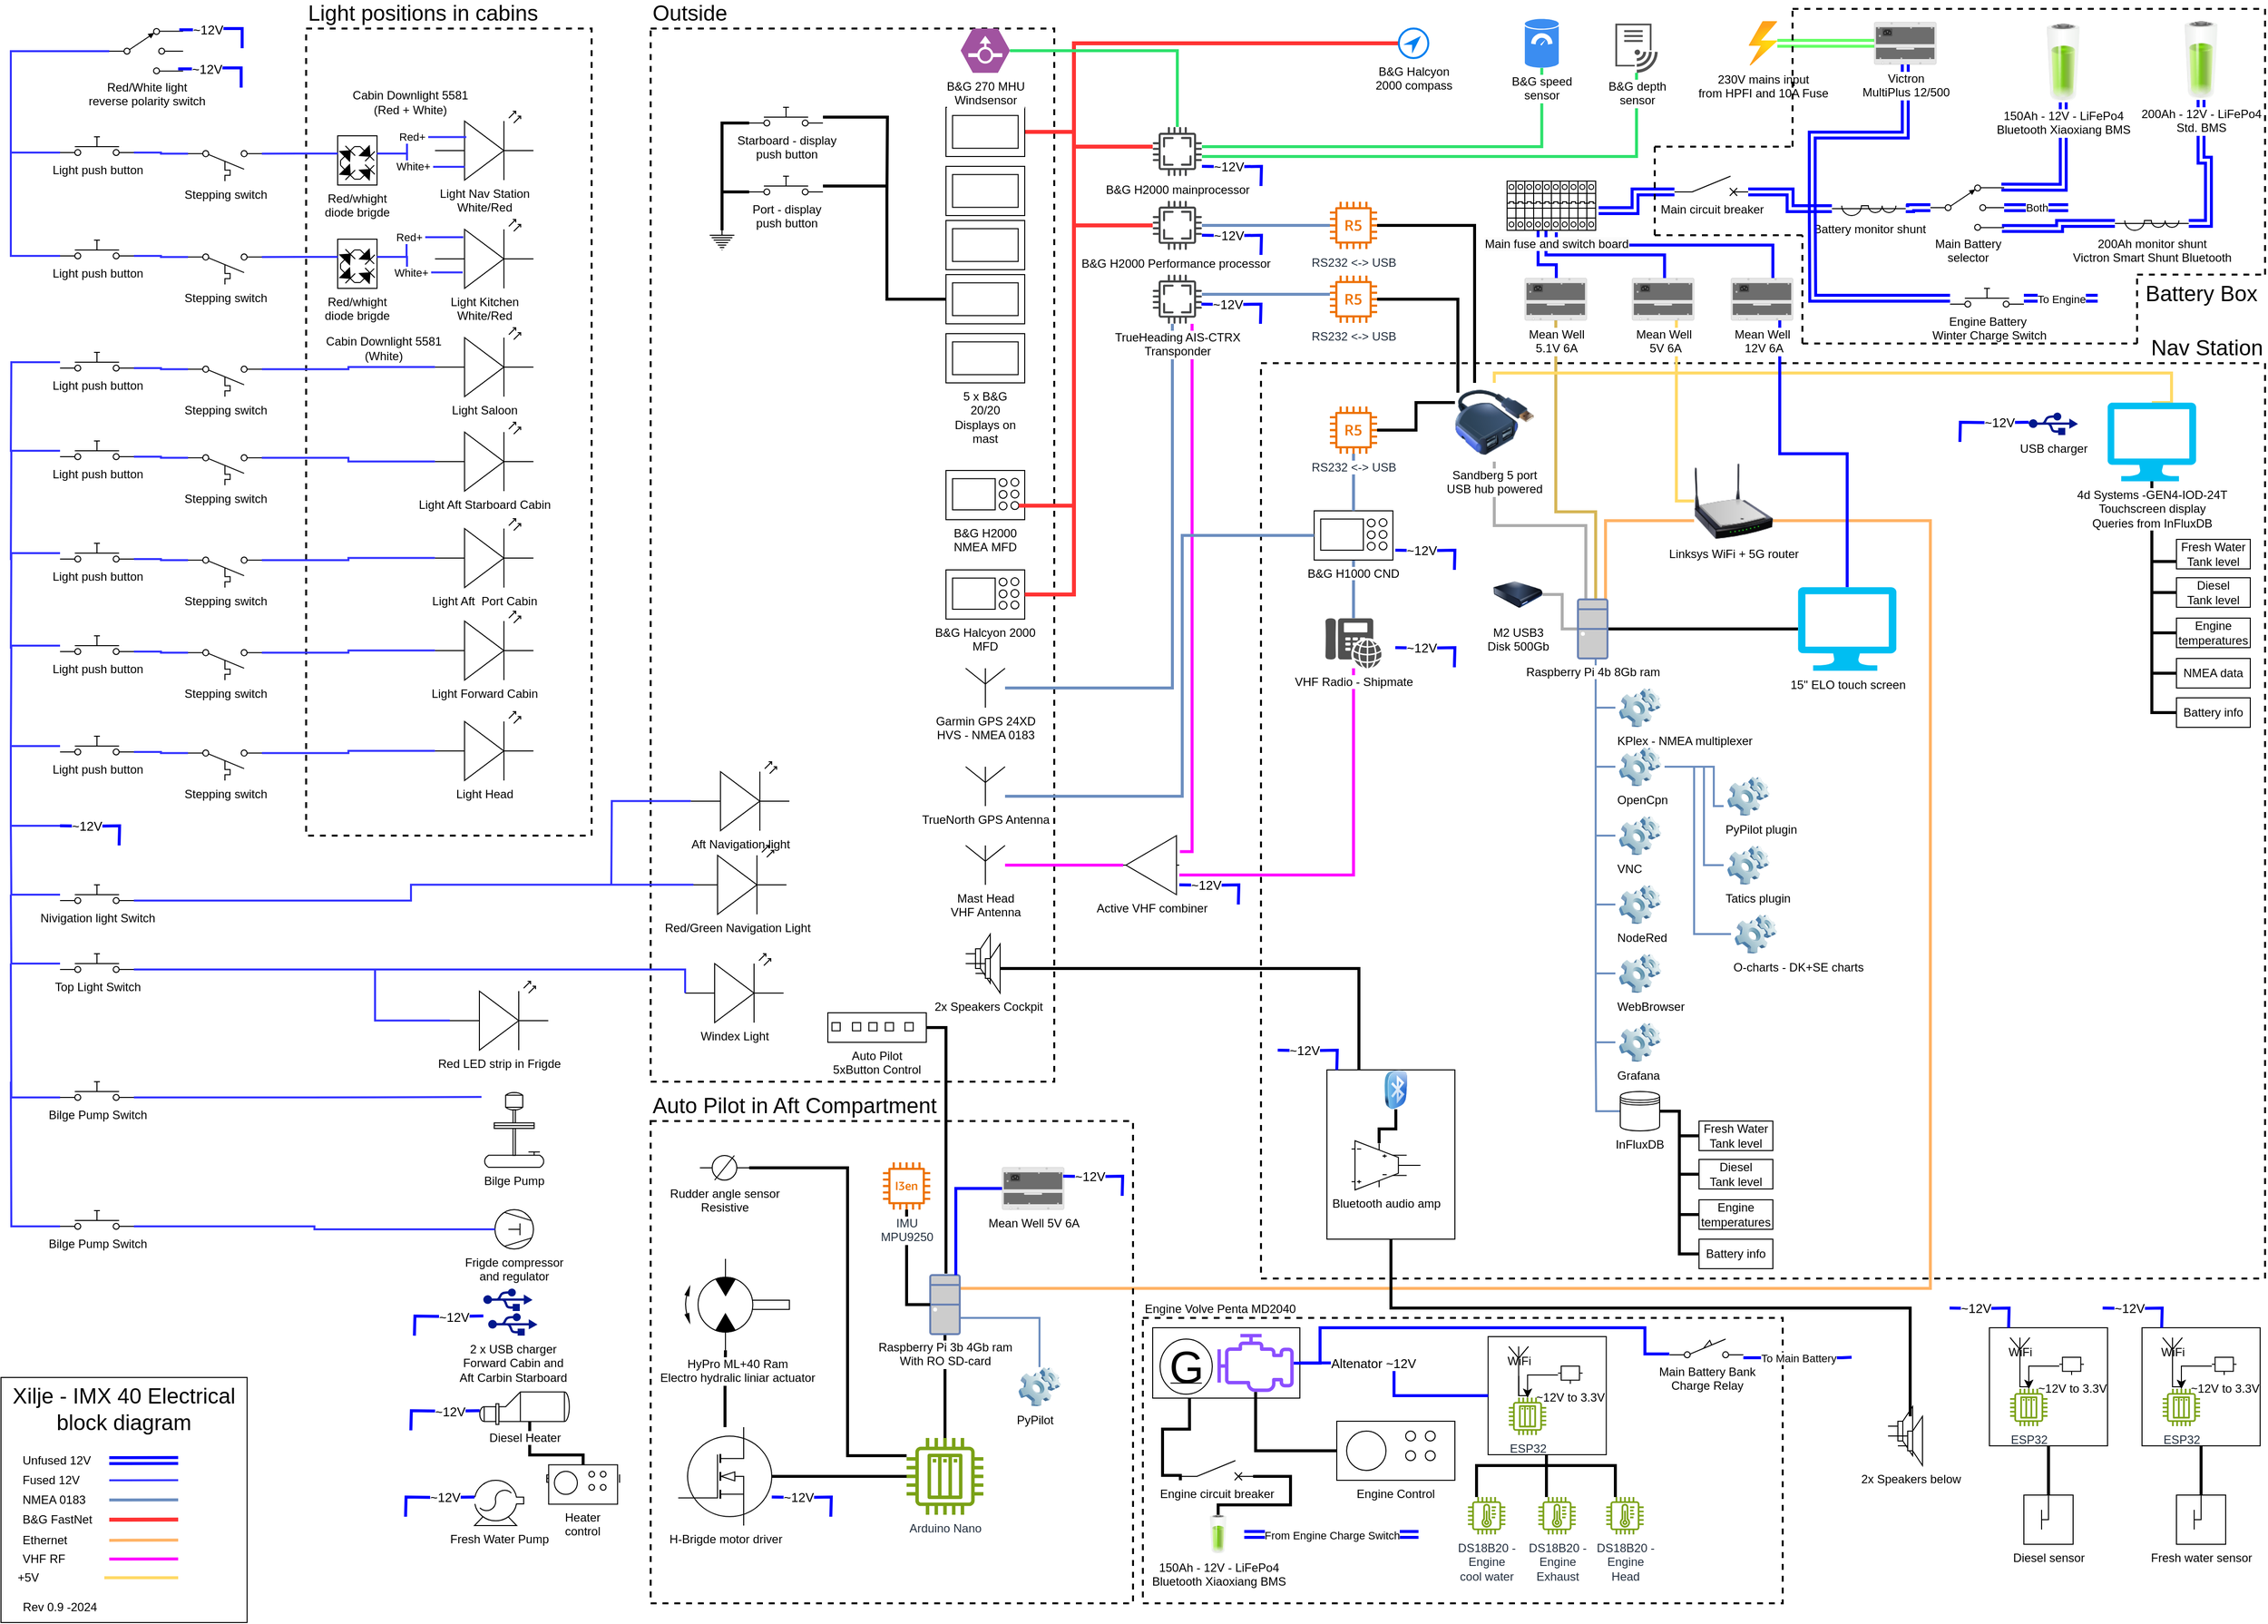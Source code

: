 <mxfile version="24.2.5" type="device">
  <diagram name="Page-1" id="099fd60b-425b-db50-ffb0-6b813814b670">
    <mxGraphModel dx="1847" dy="515" grid="1" gridSize="10" guides="1" tooltips="1" connect="1" arrows="1" fold="1" page="1" pageScale="1" pageWidth="1169" pageHeight="827" background="none" math="0" shadow="0">
      <root>
        <mxCell id="0" />
        <mxCell id="1" parent="0" />
        <mxCell id="9fai15Jy2hckLmUoozY7-231" value="&lt;font style=&quot;font-size: 22px;&quot;&gt;Nav Station&lt;/font&gt;" style="rounded=0;whiteSpace=wrap;html=1;fillColor=none;strokeWidth=2;dashed=1;align=right;labelPosition=center;verticalLabelPosition=top;verticalAlign=bottom;strokeColor=default;fontFamily=Helvetica;fontSize=22;fontColor=default;labelBackgroundColor=default;movable=1;resizable=1;rotatable=1;deletable=1;editable=1;locked=0;connectable=1;" parent="1" vertex="1">
          <mxGeometry x="140" y="370" width="1020" height="930" as="geometry" />
        </mxCell>
        <mxCell id="9fai15Jy2hckLmUoozY7-481" value="Engine Volve Penta MD2040" style="rounded=0;whiteSpace=wrap;html=1;fillColor=none;strokeWidth=2;dashed=1;labelPosition=center;verticalLabelPosition=top;align=left;verticalAlign=bottom;" parent="1" vertex="1">
          <mxGeometry x="20" y="1340" width="650" height="290" as="geometry" />
        </mxCell>
        <mxCell id="9fai15Jy2hckLmUoozY7-363" value="&lt;font style=&quot;font-size: 22px;&quot;&gt;Light positions in cabins&lt;/font&gt;" style="rounded=0;whiteSpace=wrap;html=1;fillColor=none;align=left;labelPosition=center;verticalLabelPosition=top;verticalAlign=bottom;strokeWidth=2;dashed=1;movable=0;resizable=0;rotatable=0;deletable=0;editable=0;locked=1;connectable=0;" parent="1" vertex="1">
          <mxGeometry x="-830" y="30" width="290" height="820" as="geometry" />
        </mxCell>
        <mxCell id="9fai15Jy2hckLmUoozY7-302" value="&lt;font style=&quot;font-size: 22px;&quot;&gt;Outside&lt;/font&gt;" style="rounded=0;whiteSpace=wrap;html=1;fillColor=none;align=left;labelPosition=center;verticalLabelPosition=top;verticalAlign=bottom;spacingTop=0;movable=1;resizable=1;rotatable=1;deletable=1;editable=1;locked=0;connectable=1;strokeWidth=2;dashed=1;" parent="1" vertex="1">
          <mxGeometry x="-480" y="30" width="410" height="1070" as="geometry" />
        </mxCell>
        <mxCell id="9fai15Jy2hckLmUoozY7-297" style="edgeStyle=orthogonalEdgeStyle;rounded=0;orthogonalLoop=1;jettySize=auto;html=1;entryX=-0.011;entryY=0.73;entryDx=0;entryDy=0;entryPerimeter=0;strokeColor=#FF00FF;strokeWidth=3;align=center;verticalAlign=middle;fontFamily=Helvetica;fontSize=11;fontColor=default;labelBackgroundColor=default;endArrow=none;endFill=0;" parent="1" source="9fai15Jy2hckLmUoozY7-23" target="9fai15Jy2hckLmUoozY7-295" edge="1">
          <mxGeometry relative="1" as="geometry">
            <Array as="points">
              <mxPoint x="70" y="866" />
            </Array>
          </mxGeometry>
        </mxCell>
        <mxCell id="9fai15Jy2hckLmUoozY7-292" style="edgeStyle=orthogonalEdgeStyle;rounded=0;orthogonalLoop=1;jettySize=auto;html=1;strokeColor=#6c8ebf;strokeWidth=3;align=center;verticalAlign=middle;fontFamily=Helvetica;fontSize=11;fontColor=default;labelBackgroundColor=default;endArrow=none;endFill=0;fillColor=#dae8fc;" parent="1" source="9fai15Jy2hckLmUoozY7-94" target="9fai15Jy2hckLmUoozY7-290" edge="1">
          <mxGeometry relative="1" as="geometry" />
        </mxCell>
        <mxCell id="9fai15Jy2hckLmUoozY7-233" style="edgeStyle=orthogonalEdgeStyle;rounded=0;orthogonalLoop=1;jettySize=auto;html=1;entryX=0.5;entryY=0;entryDx=0;entryDy=0;entryPerimeter=0;strokeColor=#FFD966;strokeWidth=3;align=center;verticalAlign=middle;fontFamily=Helvetica;fontSize=11;fontColor=default;labelBackgroundColor=default;endArrow=none;endFill=0;" parent="1" source="9fai15Jy2hckLmUoozY7-132" target="9fai15Jy2hckLmUoozY7-232" edge="1">
          <mxGeometry relative="1" as="geometry">
            <Array as="points">
              <mxPoint x="562" y="380" />
              <mxPoint x="1065" y="380" />
              <mxPoint x="1065" y="410" />
            </Array>
          </mxGeometry>
        </mxCell>
        <mxCell id="9fai15Jy2hckLmUoozY7-167" style="edgeStyle=orthogonalEdgeStyle;rounded=0;orthogonalLoop=1;jettySize=auto;html=1;entryX=0.6;entryY=0.667;entryDx=0;entryDy=0;entryPerimeter=0;strokeColor=#6c8ebf;strokeWidth=2;align=center;verticalAlign=middle;fontFamily=Helvetica;fontSize=11;fontColor=default;labelBackgroundColor=default;endArrow=none;endFill=0;fillColor=#dae8fc;" parent="1" source="9fai15Jy2hckLmUoozY7-142" target="9fai15Jy2hckLmUoozY7-52" edge="1">
          <mxGeometry relative="1" as="geometry" />
        </mxCell>
        <mxCell id="9fai15Jy2hckLmUoozY7-141" style="edgeStyle=orthogonalEdgeStyle;rounded=0;orthogonalLoop=1;jettySize=auto;html=1;entryX=0.556;entryY=1.04;entryDx=0;entryDy=0;entryPerimeter=0;strokeColor=#0000FF;strokeWidth=3;align=center;verticalAlign=middle;fontFamily=Helvetica;fontSize=11;fontColor=default;labelBackgroundColor=default;endArrow=none;endFill=0;" parent="1" source="9fai15Jy2hckLmUoozY7-130" target="9fai15Jy2hckLmUoozY7-15" edge="1">
          <mxGeometry relative="1" as="geometry">
            <Array as="points">
              <mxPoint x="660" y="250" />
              <mxPoint x="440" y="250" />
            </Array>
          </mxGeometry>
        </mxCell>
        <mxCell id="9fai15Jy2hckLmUoozY7-134" style="edgeStyle=orthogonalEdgeStyle;rounded=0;orthogonalLoop=1;jettySize=auto;html=1;strokeColor=#d6b656;strokeWidth=3;align=center;verticalAlign=middle;fontFamily=Helvetica;fontSize=11;fontColor=default;labelBackgroundColor=default;endArrow=none;endFill=0;entryX=0.98;entryY=0.02;entryDx=0;entryDy=0;entryPerimeter=0;fillColor=#fff2cc;" parent="1" source="9fai15Jy2hckLmUoozY7-133" target="9fai15Jy2hckLmUoozY7-52" edge="1">
          <mxGeometry relative="1" as="geometry">
            <Array as="points">
              <mxPoint x="440" y="521" />
              <mxPoint x="480" y="521" />
              <mxPoint x="480" y="611" />
            </Array>
          </mxGeometry>
        </mxCell>
        <mxCell id="9fai15Jy2hckLmUoozY7-139" style="edgeStyle=orthogonalEdgeStyle;rounded=0;orthogonalLoop=1;jettySize=auto;html=1;entryX=0.389;entryY=0.6;entryDx=0;entryDy=0;entryPerimeter=0;strokeColor=#0000FF;strokeWidth=3;align=center;verticalAlign=middle;fontFamily=Helvetica;fontSize=11;fontColor=default;labelBackgroundColor=default;endArrow=none;endFill=0;" parent="1" source="9fai15Jy2hckLmUoozY7-132" target="9fai15Jy2hckLmUoozY7-14" edge="1">
          <mxGeometry relative="1" as="geometry">
            <Array as="points">
              <mxPoint x="550" y="260" />
              <mxPoint x="429" y="260" />
            </Array>
          </mxGeometry>
        </mxCell>
        <mxCell id="9fai15Jy2hckLmUoozY7-138" style="edgeStyle=orthogonalEdgeStyle;rounded=0;orthogonalLoop=1;jettySize=auto;html=1;strokeColor=#0000FF;strokeWidth=3;align=center;verticalAlign=middle;fontFamily=Helvetica;fontSize=11;fontColor=default;labelBackgroundColor=default;endArrow=none;endFill=0;" parent="1" source="9fai15Jy2hckLmUoozY7-13" target="9fai15Jy2hckLmUoozY7-133" edge="1">
          <mxGeometry relative="1" as="geometry">
            <Array as="points">
              <mxPoint x="422" y="270" />
              <mxPoint x="440" y="270" />
            </Array>
          </mxGeometry>
        </mxCell>
        <mxCell id="9fai15Jy2hckLmUoozY7-9" style="edgeStyle=orthogonalEdgeStyle;rounded=0;orthogonalLoop=1;jettySize=auto;html=1;exitX=0;exitY=0.3;exitDx=0;exitDy=0;exitPerimeter=0;entryX=1;entryY=0.8;entryDx=0;entryDy=0;shape=link;strokeColor=#0000FF;strokeWidth=3;align=center;verticalAlign=middle;fontFamily=Helvetica;fontSize=11;fontColor=default;labelBackgroundColor=default;endArrow=classic;" parent="1" source="9fai15Jy2hckLmUoozY7-1" target="9fai15Jy2hckLmUoozY7-8" edge="1">
          <mxGeometry relative="1" as="geometry" />
        </mxCell>
        <mxCell id="9fai15Jy2hckLmUoozY7-1" value="Battery monitor shunt" style="pointerEvents=1;verticalLabelPosition=bottom;shadow=0;dashed=0;align=center;html=1;verticalAlign=top;shape=mxgraph.electrical.inductors.current_transformer_3;" parent="1" vertex="1">
          <mxGeometry x="720" y="210" width="75" height="10" as="geometry" />
        </mxCell>
        <mxCell id="9fai15Jy2hckLmUoozY7-6" style="edgeStyle=orthogonalEdgeStyle;rounded=0;orthogonalLoop=1;jettySize=auto;html=1;exitX=1;exitY=0.3;exitDx=0;exitDy=0;exitPerimeter=0;shape=link;strokeColor=#0000FF;strokeWidth=3;" parent="1" source="9fai15Jy2hckLmUoozY7-4" target="dnTUehm-ubC7icJpAnx4-3" edge="1">
          <mxGeometry relative="1" as="geometry" />
        </mxCell>
        <mxCell id="9fai15Jy2hckLmUoozY7-4" value="200Ah monitor shunt&lt;br&gt;Victron Smart Shunt Bluetooth" style="pointerEvents=1;verticalLabelPosition=bottom;shadow=0;dashed=0;align=center;html=1;verticalAlign=top;shape=mxgraph.electrical.inductors.current_transformer_3;" parent="1" vertex="1">
          <mxGeometry x="1007.5" y="225" width="75" height="10" as="geometry" />
        </mxCell>
        <mxCell id="9fai15Jy2hckLmUoozY7-8" value="Main circuit breaker" style="pointerEvents=1;verticalLabelPosition=bottom;shadow=0;dashed=0;align=center;html=1;verticalAlign=top;shape=mxgraph.electrical.electro-mechanical.circuitBreaker2;elSwitchState=off;" parent="1" vertex="1">
          <mxGeometry x="560" y="180" width="75" height="20" as="geometry" />
        </mxCell>
        <mxCell id="9fai15Jy2hckLmUoozY7-10" value="" style="verticalLabelPosition=bottom;dashed=0;shadow=0;html=1;align=center;verticalAlign=top;shape=mxgraph.cabinets.cb_1p;" parent="1" vertex="1">
          <mxGeometry x="390" y="185" width="9" height="50" as="geometry" />
        </mxCell>
        <mxCell id="9fai15Jy2hckLmUoozY7-11" value="" style="verticalLabelPosition=bottom;dashed=0;shadow=0;html=1;align=center;verticalAlign=top;shape=mxgraph.cabinets.cb_1p;" parent="1" vertex="1">
          <mxGeometry x="399" y="185" width="9" height="50" as="geometry" />
        </mxCell>
        <mxCell id="9fai15Jy2hckLmUoozY7-12" value="" style="verticalLabelPosition=bottom;dashed=0;shadow=0;html=1;align=center;verticalAlign=top;shape=mxgraph.cabinets.cb_1p;" parent="1" vertex="1">
          <mxGeometry x="408" y="185" width="9" height="50" as="geometry" />
        </mxCell>
        <mxCell id="9fai15Jy2hckLmUoozY7-13" value="" style="verticalLabelPosition=bottom;dashed=0;shadow=0;html=1;align=center;verticalAlign=top;shape=mxgraph.cabinets.cb_1p;" parent="1" vertex="1">
          <mxGeometry x="417" y="185" width="9" height="50" as="geometry" />
        </mxCell>
        <mxCell id="9fai15Jy2hckLmUoozY7-14" value="" style="verticalLabelPosition=bottom;dashed=0;shadow=0;html=1;align=center;verticalAlign=top;shape=mxgraph.cabinets.cb_1p;" parent="1" vertex="1">
          <mxGeometry x="426" y="185" width="9" height="50" as="geometry" />
        </mxCell>
        <mxCell id="9fai15Jy2hckLmUoozY7-15" value="&lt;span style=&quot;color: rgb(0, 0, 0); font-family: Helvetica; font-size: 12px; font-style: normal; font-variant-ligatures: normal; font-variant-caps: normal; font-weight: 400; letter-spacing: normal; orphans: 2; text-align: center; text-indent: 0px; text-transform: none; widows: 2; word-spacing: 0px; -webkit-text-stroke-width: 0px; white-space: nowrap; background-color: rgb(251, 251, 251); text-decoration-thickness: initial; text-decoration-style: initial; text-decoration-color: initial; display: inline !important; float: none;&quot;&gt;Main fuse and switch board&lt;/span&gt;" style="verticalLabelPosition=bottom;dashed=0;shadow=0;html=1;align=center;verticalAlign=top;shape=mxgraph.cabinets.cb_1p;" parent="1" vertex="1">
          <mxGeometry x="435" y="185" width="9" height="50" as="geometry" />
        </mxCell>
        <mxCell id="9fai15Jy2hckLmUoozY7-16" value="" style="verticalLabelPosition=bottom;dashed=0;shadow=0;html=1;align=center;verticalAlign=top;shape=mxgraph.cabinets.cb_1p;" parent="1" vertex="1">
          <mxGeometry x="444" y="185" width="9" height="50" as="geometry" />
        </mxCell>
        <mxCell id="9fai15Jy2hckLmUoozY7-17" value="" style="verticalLabelPosition=bottom;dashed=0;shadow=0;html=1;align=center;verticalAlign=top;shape=mxgraph.cabinets.cb_1p;" parent="1" vertex="1">
          <mxGeometry x="453" y="185" width="9" height="50" as="geometry" />
        </mxCell>
        <mxCell id="9fai15Jy2hckLmUoozY7-18" value="" style="verticalLabelPosition=bottom;dashed=0;shadow=0;html=1;align=center;verticalAlign=top;shape=mxgraph.cabinets.cb_1p;" parent="1" vertex="1">
          <mxGeometry x="462" y="185" width="9" height="50" as="geometry" />
        </mxCell>
        <mxCell id="9fai15Jy2hckLmUoozY7-19" value="" style="verticalLabelPosition=bottom;dashed=0;shadow=0;html=1;align=center;verticalAlign=top;shape=mxgraph.cabinets.cb_1p;" parent="1" vertex="1">
          <mxGeometry x="471" y="185" width="9" height="50" as="geometry" />
        </mxCell>
        <mxCell id="9fai15Jy2hckLmUoozY7-20" style="edgeStyle=orthogonalEdgeStyle;rounded=0;orthogonalLoop=1;jettySize=auto;html=1;exitX=0;exitY=0.8;exitDx=0;exitDy=0;entryX=1.333;entryY=0.6;entryDx=0;entryDy=0;entryPerimeter=0;shape=link;strokeColor=#0000FF;strokeWidth=3;align=center;verticalAlign=middle;fontFamily=Helvetica;fontSize=11;fontColor=default;labelBackgroundColor=default;endArrow=classic;" parent="1" source="9fai15Jy2hckLmUoozY7-8" target="9fai15Jy2hckLmUoozY7-19" edge="1">
          <mxGeometry relative="1" as="geometry" />
        </mxCell>
        <mxCell id="9fai15Jy2hckLmUoozY7-41" style="edgeStyle=orthogonalEdgeStyle;rounded=0;orthogonalLoop=1;jettySize=auto;html=1;entryX=1;entryY=0.5;entryDx=0;entryDy=0;strokeColor=#FF3333;endArrow=none;endFill=0;strokeWidth=4;" parent="1" target="9fai15Jy2hckLmUoozY7-24" edge="1">
          <mxGeometry relative="1" as="geometry">
            <mxPoint x="30" y="150" as="sourcePoint" />
            <Array as="points">
              <mxPoint x="-50" y="150" />
              <mxPoint x="-50" y="135" />
            </Array>
          </mxGeometry>
        </mxCell>
        <mxCell id="9fai15Jy2hckLmUoozY7-21" value="B&amp;amp;G H2000 mainprocessor" style="sketch=0;pointerEvents=1;shadow=0;dashed=0;html=1;strokeColor=none;fillColor=#434445;aspect=fixed;labelPosition=center;verticalLabelPosition=bottom;verticalAlign=top;align=center;outlineConnect=0;shape=mxgraph.vvd.cpu;" parent="1" vertex="1">
          <mxGeometry x="30" y="130" width="50" height="50" as="geometry" />
        </mxCell>
        <mxCell id="9fai15Jy2hckLmUoozY7-42" style="edgeStyle=orthogonalEdgeStyle;rounded=0;orthogonalLoop=1;jettySize=auto;html=1;strokeColor=#FF3333;strokeWidth=4;align=center;verticalAlign=middle;fontFamily=Helvetica;fontSize=11;fontColor=default;labelBackgroundColor=default;endArrow=none;endFill=0;" parent="1" source="9fai15Jy2hckLmUoozY7-22" edge="1">
          <mxGeometry relative="1" as="geometry">
            <mxPoint x="30" y="150" as="targetPoint" />
            <Array as="points">
              <mxPoint x="-50" y="230" />
              <mxPoint x="-50" y="150" />
            </Array>
          </mxGeometry>
        </mxCell>
        <mxCell id="9fai15Jy2hckLmUoozY7-110" style="edgeStyle=orthogonalEdgeStyle;rounded=0;orthogonalLoop=1;jettySize=auto;html=1;strokeColor=#6c8ebf;strokeWidth=3;align=center;verticalAlign=middle;fontFamily=Helvetica;fontSize=11;fontColor=default;labelBackgroundColor=default;endArrow=none;endFill=0;fillColor=#dae8fc;" parent="1" source="9fai15Jy2hckLmUoozY7-22" target="9fai15Jy2hckLmUoozY7-56" edge="1">
          <mxGeometry relative="1" as="geometry" />
        </mxCell>
        <mxCell id="9fai15Jy2hckLmUoozY7-22" value="B&amp;amp;G H2000 Performance processor&amp;nbsp;" style="sketch=0;pointerEvents=1;shadow=0;dashed=0;html=1;strokeColor=none;fillColor=#434445;aspect=fixed;labelPosition=center;verticalLabelPosition=bottom;verticalAlign=top;align=center;outlineConnect=0;shape=mxgraph.vvd.cpu;" parent="1" vertex="1">
          <mxGeometry x="30" y="205" width="50" height="50" as="geometry" />
        </mxCell>
        <mxCell id="9fai15Jy2hckLmUoozY7-109" style="edgeStyle=orthogonalEdgeStyle;rounded=0;orthogonalLoop=1;jettySize=auto;html=1;strokeColor=#6c8ebf;strokeWidth=3;align=center;verticalAlign=middle;fontFamily=Helvetica;fontSize=11;fontColor=default;labelBackgroundColor=default;endArrow=none;endFill=0;fillColor=#dae8fc;" parent="1" source="9fai15Jy2hckLmUoozY7-23" target="9fai15Jy2hckLmUoozY7-57" edge="1">
          <mxGeometry relative="1" as="geometry">
            <Array as="points">
              <mxPoint x="140" y="300" />
              <mxPoint x="140" y="300" />
            </Array>
          </mxGeometry>
        </mxCell>
        <mxCell id="9fai15Jy2hckLmUoozY7-26" value="" style="group" parent="1" vertex="1" connectable="0">
          <mxGeometry x="-180" y="110" width="80" height="50" as="geometry" />
        </mxCell>
        <mxCell id="9fai15Jy2hckLmUoozY7-24" value="" style="rounded=0;whiteSpace=wrap;html=1;" parent="9fai15Jy2hckLmUoozY7-26" vertex="1">
          <mxGeometry width="80" height="50" as="geometry" />
        </mxCell>
        <mxCell id="9fai15Jy2hckLmUoozY7-25" value="" style="rounded=0;whiteSpace=wrap;html=1;" parent="9fai15Jy2hckLmUoozY7-26" vertex="1">
          <mxGeometry x="6.667" y="8.333" width="66.667" height="33.333" as="geometry" />
        </mxCell>
        <mxCell id="9fai15Jy2hckLmUoozY7-30" value="" style="group" parent="1" vertex="1" connectable="0">
          <mxGeometry x="-180" y="280" width="80" height="50" as="geometry" />
        </mxCell>
        <mxCell id="9fai15Jy2hckLmUoozY7-31" value="" style="rounded=0;whiteSpace=wrap;html=1;" parent="9fai15Jy2hckLmUoozY7-30" vertex="1">
          <mxGeometry width="80" height="50" as="geometry" />
        </mxCell>
        <mxCell id="9fai15Jy2hckLmUoozY7-32" value="" style="rounded=0;whiteSpace=wrap;html=1;" parent="9fai15Jy2hckLmUoozY7-30" vertex="1">
          <mxGeometry x="6.667" y="8.333" width="66.667" height="33.333" as="geometry" />
        </mxCell>
        <mxCell id="9fai15Jy2hckLmUoozY7-33" value="" style="group" parent="1" vertex="1" connectable="0">
          <mxGeometry x="-180" y="170" width="80" height="50" as="geometry" />
        </mxCell>
        <mxCell id="9fai15Jy2hckLmUoozY7-34" value="" style="rounded=0;whiteSpace=wrap;html=1;" parent="9fai15Jy2hckLmUoozY7-33" vertex="1">
          <mxGeometry width="80" height="50" as="geometry" />
        </mxCell>
        <mxCell id="9fai15Jy2hckLmUoozY7-35" value="" style="rounded=0;whiteSpace=wrap;html=1;" parent="9fai15Jy2hckLmUoozY7-33" vertex="1">
          <mxGeometry x="6.667" y="8.333" width="66.667" height="33.333" as="geometry" />
        </mxCell>
        <mxCell id="9fai15Jy2hckLmUoozY7-37" value="" style="group" parent="1" vertex="1" connectable="0">
          <mxGeometry x="-180" y="225" width="80" height="50" as="geometry" />
        </mxCell>
        <mxCell id="9fai15Jy2hckLmUoozY7-38" value="" style="rounded=0;whiteSpace=wrap;html=1;" parent="9fai15Jy2hckLmUoozY7-37" vertex="1">
          <mxGeometry width="80" height="50" as="geometry" />
        </mxCell>
        <mxCell id="9fai15Jy2hckLmUoozY7-39" value="" style="rounded=0;whiteSpace=wrap;html=1;" parent="9fai15Jy2hckLmUoozY7-37" vertex="1">
          <mxGeometry x="6.667" y="8.333" width="66.667" height="33.333" as="geometry" />
        </mxCell>
        <mxCell id="9fai15Jy2hckLmUoozY7-27" value="" style="group;verticalAlign=bottom;" parent="1" vertex="1" connectable="0">
          <mxGeometry x="-180" y="340" width="80" height="50" as="geometry" />
        </mxCell>
        <mxCell id="9fai15Jy2hckLmUoozY7-28" value="5 x B&amp;amp;G 20/20 Displays on mast" style="rounded=0;whiteSpace=wrap;html=1;verticalAlign=top;labelPosition=center;verticalLabelPosition=bottom;align=center;" parent="9fai15Jy2hckLmUoozY7-27" vertex="1">
          <mxGeometry width="80" height="50" as="geometry" />
        </mxCell>
        <mxCell id="9fai15Jy2hckLmUoozY7-29" value="" style="rounded=0;whiteSpace=wrap;html=1;" parent="9fai15Jy2hckLmUoozY7-27" vertex="1">
          <mxGeometry x="6.667" y="8.333" width="66.667" height="33.333" as="geometry" />
        </mxCell>
        <mxCell id="9fai15Jy2hckLmUoozY7-47" style="edgeStyle=orthogonalEdgeStyle;rounded=0;orthogonalLoop=1;jettySize=auto;html=1;strokeColor=#FF3333;strokeWidth=4;align=center;verticalAlign=middle;fontFamily=Helvetica;fontSize=11;fontColor=default;labelBackgroundColor=default;endArrow=none;endFill=0;" parent="1" source="9fai15Jy2hckLmUoozY7-43" target="9fai15Jy2hckLmUoozY7-21" edge="1">
          <mxGeometry relative="1" as="geometry">
            <mxPoint x="-50.0" y="45" as="targetPoint" />
            <Array as="points">
              <mxPoint x="-50" y="45" />
              <mxPoint x="-50" y="150" />
            </Array>
          </mxGeometry>
        </mxCell>
        <mxCell id="9fai15Jy2hckLmUoozY7-43" value="B&amp;amp;G Halcyon &lt;br&gt;2000 compass" style="html=1;verticalLabelPosition=bottom;align=center;labelBackgroundColor=#ffffff;verticalAlign=top;strokeWidth=2;strokeColor=#0080F0;shadow=0;dashed=0;shape=mxgraph.ios7.icons.location_2;" parent="1" vertex="1">
          <mxGeometry x="280" y="30" width="30" height="30" as="geometry" />
        </mxCell>
        <mxCell id="9fai15Jy2hckLmUoozY7-49" style="edgeStyle=orthogonalEdgeStyle;rounded=0;orthogonalLoop=1;jettySize=auto;html=1;strokeWidth=3;strokeColor=#2de16c;endArrow=none;endFill=0;" parent="1" source="9fai15Jy2hckLmUoozY7-44" target="9fai15Jy2hckLmUoozY7-21" edge="1">
          <mxGeometry relative="1" as="geometry">
            <mxPoint x="325" y="140" as="targetPoint" />
            <Array as="points">
              <mxPoint x="55" y="53" />
            </Array>
          </mxGeometry>
        </mxCell>
        <mxCell id="9fai15Jy2hckLmUoozY7-44" value="B&amp;amp;G 270 MHU&lt;br&gt;Windsensor" style="verticalLabelPosition=bottom;sketch=0;html=1;fillColor=#A153A0;strokeColor=#ffffff;verticalAlign=top;align=center;points=[[0,0.5,0],[0.125,0.25,0],[0.25,0,0],[0.5,0,0],[0.75,0,0],[0.875,0.25,0],[1,0.5,0],[0.875,0.75,0],[0.75,1,0],[0.5,1,0],[0.125,0.75,0]];pointerEvents=1;shape=mxgraph.cisco_safe.compositeIcon;bgIcon=mxgraph.cisco_safe.design.blank_device;resIcon=mxgraph.cisco_safe.design.flow_sensor;labelBackgroundColor=default;" parent="1" vertex="1">
          <mxGeometry x="-165" y="30" width="50" height="45" as="geometry" />
        </mxCell>
        <mxCell id="9fai15Jy2hckLmUoozY7-50" style="edgeStyle=orthogonalEdgeStyle;rounded=0;orthogonalLoop=1;jettySize=auto;html=1;strokeColor=#2de16c;strokeWidth=3;align=center;verticalAlign=middle;fontFamily=Helvetica;fontSize=11;fontColor=default;labelBackgroundColor=default;endArrow=none;endFill=0;" parent="1" source="9fai15Jy2hckLmUoozY7-45" target="9fai15Jy2hckLmUoozY7-21" edge="1">
          <mxGeometry relative="1" as="geometry">
            <Array as="points">
              <mxPoint x="425" y="150" />
            </Array>
          </mxGeometry>
        </mxCell>
        <mxCell id="9fai15Jy2hckLmUoozY7-45" value="B&amp;amp;G speed&lt;div&gt;sensor&lt;/div&gt;" style="sketch=0;html=1;aspect=fixed;strokeColor=none;shadow=0;fillColor=#3B8DF1;verticalAlign=top;labelPosition=center;verticalLabelPosition=bottom;shape=mxgraph.gcp2.database_speed;labelBackgroundColor=default;" parent="1" vertex="1">
          <mxGeometry x="408" y="20" width="34.5" height="50" as="geometry" />
        </mxCell>
        <mxCell id="9fai15Jy2hckLmUoozY7-51" style="edgeStyle=orthogonalEdgeStyle;rounded=0;orthogonalLoop=1;jettySize=auto;html=1;exitX=0.5;exitY=1;exitDx=0;exitDy=0;exitPerimeter=0;strokeColor=#2de16c;strokeWidth=3;align=center;verticalAlign=middle;fontFamily=Helvetica;fontSize=11;fontColor=default;labelBackgroundColor=default;endArrow=none;endFill=0;" parent="1" source="9fai15Jy2hckLmUoozY7-46" target="9fai15Jy2hckLmUoozY7-21" edge="1">
          <mxGeometry relative="1" as="geometry">
            <Array as="points">
              <mxPoint x="521" y="160" />
            </Array>
          </mxGeometry>
        </mxCell>
        <mxCell id="9fai15Jy2hckLmUoozY7-46" value="B&amp;amp;G depth&lt;div&gt;sensor&lt;/div&gt;" style="sketch=0;pointerEvents=1;shadow=0;dashed=0;html=1;strokeColor=none;labelPosition=center;verticalLabelPosition=bottom;verticalAlign=top;align=center;fillColor=#505050;shape=mxgraph.mscae.intune.intune_wifi_profiles;labelBackgroundColor=default;" parent="1" vertex="1">
          <mxGeometry x="500" y="25" width="43" height="50" as="geometry" />
        </mxCell>
        <mxCell id="9fai15Jy2hckLmUoozY7-53" value="15&quot; ELO touch screen" style="verticalLabelPosition=bottom;html=1;verticalAlign=top;align=center;strokeColor=none;fillColor=#00BEF2;shape=mxgraph.azure.computer;pointerEvents=1;" parent="1" vertex="1">
          <mxGeometry x="685.5" y="597.5" width="100" height="85" as="geometry" />
        </mxCell>
        <mxCell id="9fai15Jy2hckLmUoozY7-104" style="edgeStyle=orthogonalEdgeStyle;rounded=0;orthogonalLoop=1;jettySize=auto;html=1;exitX=0.5;exitY=1;exitDx=0;exitDy=0;strokeWidth=3;strokeColor=#adadad;endArrow=none;endFill=0;" parent="1" source="9fai15Jy2hckLmUoozY7-54" target="9fai15Jy2hckLmUoozY7-52" edge="1">
          <mxGeometry relative="1" as="geometry">
            <Array as="points">
              <mxPoint x="377" y="535" />
              <mxPoint x="470" y="535" />
            </Array>
          </mxGeometry>
        </mxCell>
        <mxCell id="9fai15Jy2hckLmUoozY7-137" style="edgeStyle=orthogonalEdgeStyle;rounded=0;orthogonalLoop=1;jettySize=auto;html=1;strokeColor=#FFD966;strokeWidth=3;align=center;verticalAlign=middle;fontFamily=Helvetica;fontSize=11;fontColor=default;labelBackgroundColor=default;endArrow=none;endFill=0;" parent="1" source="9fai15Jy2hckLmUoozY7-54" target="9fai15Jy2hckLmUoozY7-132" edge="1">
          <mxGeometry relative="1" as="geometry">
            <Array as="points">
              <mxPoint x="377" y="380" />
              <mxPoint x="562" y="380" />
            </Array>
          </mxGeometry>
        </mxCell>
        <mxCell id="9fai15Jy2hckLmUoozY7-54" value="Sandberg 5 port &lt;br&gt;USB hub powered" style="image;html=1;image=img/lib/clip_art/computers/USB_Hub_128x128.png" parent="1" vertex="1">
          <mxGeometry x="337" y="390" width="80" height="80" as="geometry" />
        </mxCell>
        <mxCell id="9fai15Jy2hckLmUoozY7-106" style="edgeStyle=orthogonalEdgeStyle;rounded=0;orthogonalLoop=1;jettySize=auto;html=1;entryX=0.25;entryY=0;entryDx=0;entryDy=0;strokeColor=default;strokeWidth=3;align=center;verticalAlign=middle;fontFamily=Helvetica;fontSize=11;fontColor=default;labelBackgroundColor=default;endArrow=none;endFill=0;" parent="1" source="9fai15Jy2hckLmUoozY7-56" target="9fai15Jy2hckLmUoozY7-54" edge="1">
          <mxGeometry relative="1" as="geometry" />
        </mxCell>
        <mxCell id="9fai15Jy2hckLmUoozY7-56" value="RS232 &amp;lt;-&amp;gt; USB" style="sketch=0;outlineConnect=0;fontColor=#232F3E;gradientColor=none;fillColor=#ED7100;strokeColor=none;dashed=0;verticalLabelPosition=bottom;verticalAlign=top;align=center;html=1;fontSize=12;fontStyle=0;aspect=fixed;pointerEvents=1;shape=mxgraph.aws4.r5_instance;" parent="1" vertex="1">
          <mxGeometry x="210" y="206" width="48" height="48" as="geometry" />
        </mxCell>
        <mxCell id="9fai15Jy2hckLmUoozY7-57" value="RS232 &amp;lt;-&amp;gt; USB" style="sketch=0;outlineConnect=0;fontColor=#232F3E;gradientColor=none;fillColor=#ED7100;strokeColor=none;dashed=0;verticalLabelPosition=bottom;verticalAlign=top;align=center;html=1;fontSize=12;fontStyle=0;aspect=fixed;pointerEvents=1;shape=mxgraph.aws4.r5_instance;" parent="1" vertex="1">
          <mxGeometry x="210" y="281" width="48" height="48" as="geometry" />
        </mxCell>
        <mxCell id="9fai15Jy2hckLmUoozY7-73" value="B&amp;G H2000&#xa;NMEA MFD" style="group;labelPosition=center;verticalLabelPosition=bottom;align=center;verticalAlign=top;" parent="1" vertex="1" connectable="0">
          <mxGeometry x="-180" y="479" width="80" height="50" as="geometry" />
        </mxCell>
        <mxCell id="9fai15Jy2hckLmUoozY7-74" value="" style="rounded=0;whiteSpace=wrap;html=1;" parent="9fai15Jy2hckLmUoozY7-73" vertex="1">
          <mxGeometry width="80" height="50" as="geometry" />
        </mxCell>
        <mxCell id="9fai15Jy2hckLmUoozY7-75" value="" style="rounded=0;whiteSpace=wrap;html=1;" parent="9fai15Jy2hckLmUoozY7-73" vertex="1">
          <mxGeometry x="6.67" y="8.33" width="43.33" height="31.67" as="geometry" />
        </mxCell>
        <mxCell id="9fai15Jy2hckLmUoozY7-76" value="" style="ellipse;whiteSpace=wrap;html=1;aspect=fixed;" parent="9fai15Jy2hckLmUoozY7-73" vertex="1">
          <mxGeometry x="54" y="8.33" width="8" height="8" as="geometry" />
        </mxCell>
        <mxCell id="9fai15Jy2hckLmUoozY7-77" value="" style="ellipse;whiteSpace=wrap;html=1;aspect=fixed;" parent="9fai15Jy2hckLmUoozY7-73" vertex="1">
          <mxGeometry x="66" y="8" width="8" height="8" as="geometry" />
        </mxCell>
        <mxCell id="9fai15Jy2hckLmUoozY7-78" value="" style="ellipse;whiteSpace=wrap;html=1;aspect=fixed;" parent="9fai15Jy2hckLmUoozY7-73" vertex="1">
          <mxGeometry x="54" y="20.33" width="8" height="8" as="geometry" />
        </mxCell>
        <mxCell id="9fai15Jy2hckLmUoozY7-79" value="" style="ellipse;whiteSpace=wrap;html=1;aspect=fixed;" parent="9fai15Jy2hckLmUoozY7-73" vertex="1">
          <mxGeometry x="66" y="20" width="8" height="8" as="geometry" />
        </mxCell>
        <mxCell id="9fai15Jy2hckLmUoozY7-80" value="" style="ellipse;whiteSpace=wrap;html=1;aspect=fixed;" parent="9fai15Jy2hckLmUoozY7-73" vertex="1">
          <mxGeometry x="54" y="32" width="8" height="8" as="geometry" />
        </mxCell>
        <mxCell id="9fai15Jy2hckLmUoozY7-81" value="" style="ellipse;whiteSpace=wrap;html=1;aspect=fixed;" parent="9fai15Jy2hckLmUoozY7-73" vertex="1">
          <mxGeometry x="66" y="31.67" width="8" height="8" as="geometry" />
        </mxCell>
        <mxCell id="9fai15Jy2hckLmUoozY7-82" value="B&amp;G Halcyon 2000&#xa;MFD" style="group;labelPosition=center;verticalLabelPosition=bottom;align=center;verticalAlign=top;" parent="1" vertex="1" connectable="0">
          <mxGeometry x="-180" y="580" width="80" height="50" as="geometry" />
        </mxCell>
        <mxCell id="9fai15Jy2hckLmUoozY7-83" value="" style="rounded=0;whiteSpace=wrap;html=1;" parent="9fai15Jy2hckLmUoozY7-82" vertex="1">
          <mxGeometry width="80" height="50" as="geometry" />
        </mxCell>
        <mxCell id="9fai15Jy2hckLmUoozY7-84" value="" style="rounded=0;whiteSpace=wrap;html=1;" parent="9fai15Jy2hckLmUoozY7-82" vertex="1">
          <mxGeometry x="6.67" y="8.33" width="43.33" height="31.67" as="geometry" />
        </mxCell>
        <mxCell id="9fai15Jy2hckLmUoozY7-85" value="" style="ellipse;whiteSpace=wrap;html=1;aspect=fixed;" parent="9fai15Jy2hckLmUoozY7-82" vertex="1">
          <mxGeometry x="54" y="8.33" width="8" height="8" as="geometry" />
        </mxCell>
        <mxCell id="9fai15Jy2hckLmUoozY7-86" value="" style="ellipse;whiteSpace=wrap;html=1;aspect=fixed;" parent="9fai15Jy2hckLmUoozY7-82" vertex="1">
          <mxGeometry x="66" y="8" width="8" height="8" as="geometry" />
        </mxCell>
        <mxCell id="9fai15Jy2hckLmUoozY7-87" value="" style="ellipse;whiteSpace=wrap;html=1;aspect=fixed;" parent="9fai15Jy2hckLmUoozY7-82" vertex="1">
          <mxGeometry x="54" y="20.33" width="8" height="8" as="geometry" />
        </mxCell>
        <mxCell id="9fai15Jy2hckLmUoozY7-88" value="" style="ellipse;whiteSpace=wrap;html=1;aspect=fixed;" parent="9fai15Jy2hckLmUoozY7-82" vertex="1">
          <mxGeometry x="66" y="20" width="8" height="8" as="geometry" />
        </mxCell>
        <mxCell id="9fai15Jy2hckLmUoozY7-89" value="" style="ellipse;whiteSpace=wrap;html=1;aspect=fixed;" parent="9fai15Jy2hckLmUoozY7-82" vertex="1">
          <mxGeometry x="54" y="32" width="8" height="8" as="geometry" />
        </mxCell>
        <mxCell id="9fai15Jy2hckLmUoozY7-90" value="" style="ellipse;whiteSpace=wrap;html=1;aspect=fixed;" parent="9fai15Jy2hckLmUoozY7-82" vertex="1">
          <mxGeometry x="66" y="31.67" width="8" height="8" as="geometry" />
        </mxCell>
        <mxCell id="9fai15Jy2hckLmUoozY7-93" value="B&amp;G H1000 CND" style="group;labelPosition=center;verticalLabelPosition=bottom;align=center;verticalAlign=top;labelBackgroundColor=default;" parent="1" vertex="1" connectable="0">
          <mxGeometry x="194" y="520" width="80" height="50" as="geometry" />
        </mxCell>
        <mxCell id="9fai15Jy2hckLmUoozY7-94" value="" style="rounded=0;whiteSpace=wrap;html=1;" parent="9fai15Jy2hckLmUoozY7-93" vertex="1">
          <mxGeometry width="80" height="50" as="geometry" />
        </mxCell>
        <mxCell id="9fai15Jy2hckLmUoozY7-95" value="" style="rounded=0;whiteSpace=wrap;html=1;" parent="9fai15Jy2hckLmUoozY7-93" vertex="1">
          <mxGeometry x="6.67" y="8.33" width="43.33" height="31.67" as="geometry" />
        </mxCell>
        <mxCell id="9fai15Jy2hckLmUoozY7-96" value="" style="ellipse;whiteSpace=wrap;html=1;aspect=fixed;" parent="9fai15Jy2hckLmUoozY7-93" vertex="1">
          <mxGeometry x="54" y="8.33" width="8" height="8" as="geometry" />
        </mxCell>
        <mxCell id="9fai15Jy2hckLmUoozY7-97" value="" style="ellipse;whiteSpace=wrap;html=1;aspect=fixed;" parent="9fai15Jy2hckLmUoozY7-93" vertex="1">
          <mxGeometry x="66" y="8" width="8" height="8" as="geometry" />
        </mxCell>
        <mxCell id="9fai15Jy2hckLmUoozY7-98" value="" style="ellipse;whiteSpace=wrap;html=1;aspect=fixed;" parent="9fai15Jy2hckLmUoozY7-93" vertex="1">
          <mxGeometry x="54" y="20.33" width="8" height="8" as="geometry" />
        </mxCell>
        <mxCell id="9fai15Jy2hckLmUoozY7-99" value="" style="ellipse;whiteSpace=wrap;html=1;aspect=fixed;" parent="9fai15Jy2hckLmUoozY7-93" vertex="1">
          <mxGeometry x="66" y="20" width="8" height="8" as="geometry" />
        </mxCell>
        <mxCell id="9fai15Jy2hckLmUoozY7-100" value="" style="ellipse;whiteSpace=wrap;html=1;aspect=fixed;" parent="9fai15Jy2hckLmUoozY7-93" vertex="1">
          <mxGeometry x="54" y="32" width="8" height="8" as="geometry" />
        </mxCell>
        <mxCell id="9fai15Jy2hckLmUoozY7-101" value="" style="ellipse;whiteSpace=wrap;html=1;aspect=fixed;" parent="9fai15Jy2hckLmUoozY7-93" vertex="1">
          <mxGeometry x="66" y="31.67" width="8" height="8" as="geometry" />
        </mxCell>
        <mxCell id="9fai15Jy2hckLmUoozY7-105" style="edgeStyle=orthogonalEdgeStyle;rounded=0;orthogonalLoop=1;jettySize=auto;html=1;entryX=0.038;entryY=0.125;entryDx=0;entryDy=0;entryPerimeter=0;endArrow=none;endFill=0;strokeWidth=3;" parent="1" source="9fai15Jy2hckLmUoozY7-57" target="9fai15Jy2hckLmUoozY7-54" edge="1">
          <mxGeometry relative="1" as="geometry" />
        </mxCell>
        <mxCell id="9fai15Jy2hckLmUoozY7-107" style="edgeStyle=orthogonalEdgeStyle;rounded=0;orthogonalLoop=1;jettySize=auto;html=1;entryX=0;entryY=0.25;entryDx=0;entryDy=0;strokeColor=default;strokeWidth=3;align=center;verticalAlign=middle;fontFamily=Helvetica;fontSize=11;fontColor=default;labelBackgroundColor=default;endArrow=none;endFill=0;" parent="1" source="9fai15Jy2hckLmUoozY7-103" target="9fai15Jy2hckLmUoozY7-54" edge="1">
          <mxGeometry relative="1" as="geometry" />
        </mxCell>
        <mxCell id="9fai15Jy2hckLmUoozY7-115" style="edgeStyle=orthogonalEdgeStyle;rounded=0;orthogonalLoop=1;jettySize=auto;html=1;entryX=0;entryY=0.5;entryDx=0;entryDy=0;strokeColor=#6c8ebf;strokeWidth=3;align=center;verticalAlign=middle;fontFamily=Helvetica;fontSize=11;fontColor=default;labelBackgroundColor=default;endArrow=none;endFill=0;fillColor=#dae8fc;" parent="1" source="9fai15Jy2hckLmUoozY7-111" target="9fai15Jy2hckLmUoozY7-94" edge="1">
          <mxGeometry relative="1" as="geometry">
            <Array as="points">
              <mxPoint x="60" y="810" />
              <mxPoint x="60" y="545" />
            </Array>
          </mxGeometry>
        </mxCell>
        <mxCell id="9fai15Jy2hckLmUoozY7-111" value="TrueNorth GPS Antenna" style="verticalLabelPosition=bottom;shadow=0;dashed=0;align=center;html=1;verticalAlign=top;shape=mxgraph.electrical.radio.aerial_-_antenna_1;" parent="1" vertex="1">
          <mxGeometry x="-160" y="780" width="40" height="40" as="geometry" />
        </mxCell>
        <mxCell id="9fai15Jy2hckLmUoozY7-114" style="edgeStyle=orthogonalEdgeStyle;rounded=0;orthogonalLoop=1;jettySize=auto;html=1;strokeColor=#6c8ebf;strokeWidth=3;align=center;verticalAlign=middle;fontFamily=Helvetica;fontSize=11;fontColor=default;labelBackgroundColor=default;endArrow=none;endFill=0;fillColor=#dae8fc;" parent="1" source="9fai15Jy2hckLmUoozY7-113" target="9fai15Jy2hckLmUoozY7-23" edge="1">
          <mxGeometry relative="1" as="geometry">
            <Array as="points">
              <mxPoint x="50" y="700" />
            </Array>
          </mxGeometry>
        </mxCell>
        <mxCell id="9fai15Jy2hckLmUoozY7-113" value="Garmin GPS 24XD &lt;br&gt;HVS - NMEA 0183" style="verticalLabelPosition=bottom;shadow=0;dashed=0;align=center;html=1;verticalAlign=top;shape=mxgraph.electrical.radio.aerial_-_antenna_1;" parent="1" vertex="1">
          <mxGeometry x="-160" y="680" width="40" height="40" as="geometry" />
        </mxCell>
        <mxCell id="9fai15Jy2hckLmUoozY7-116" style="edgeStyle=orthogonalEdgeStyle;rounded=0;orthogonalLoop=1;jettySize=auto;html=1;strokeColor=#6c8ebf;strokeWidth=3;align=center;verticalAlign=middle;fontFamily=Helvetica;fontSize=11;fontColor=default;labelBackgroundColor=default;endArrow=none;endFill=0;fillColor=#dae8fc;" parent="1" source="9fai15Jy2hckLmUoozY7-94" target="9fai15Jy2hckLmUoozY7-103" edge="1">
          <mxGeometry relative="1" as="geometry" />
        </mxCell>
        <mxCell id="9fai15Jy2hckLmUoozY7-126" style="edgeStyle=orthogonalEdgeStyle;rounded=0;orthogonalLoop=1;jettySize=auto;html=1;strokeColor=default;strokeWidth=3;align=center;verticalAlign=middle;fontFamily=Helvetica;fontSize=11;fontColor=default;labelBackgroundColor=default;endArrow=none;endFill=0;" parent="1" source="9fai15Jy2hckLmUoozY7-117" edge="1">
          <mxGeometry relative="1" as="geometry">
            <mxPoint x="-240" y="200" as="targetPoint" />
          </mxGeometry>
        </mxCell>
        <mxCell id="9fai15Jy2hckLmUoozY7-117" value="Starboard - display&lt;br&gt;push button" style="html=1;shape=mxgraph.electrical.electro-mechanical.pushbutton;aspect=fixed;elSwitchState=off;labelPosition=center;verticalLabelPosition=bottom;align=center;verticalAlign=top;" parent="1" vertex="1">
          <mxGeometry x="-380" y="110" width="75" height="20" as="geometry" />
        </mxCell>
        <mxCell id="9fai15Jy2hckLmUoozY7-125" style="edgeStyle=orthogonalEdgeStyle;rounded=0;orthogonalLoop=1;jettySize=auto;html=1;entryX=0;entryY=0.5;entryDx=0;entryDy=0;strokeColor=default;strokeWidth=3;align=center;verticalAlign=middle;fontFamily=Helvetica;fontSize=11;fontColor=default;labelBackgroundColor=default;endArrow=none;endFill=0;" parent="1" source="9fai15Jy2hckLmUoozY7-120" target="9fai15Jy2hckLmUoozY7-31" edge="1">
          <mxGeometry relative="1" as="geometry">
            <Array as="points">
              <mxPoint x="-240" y="190" />
              <mxPoint x="-240" y="305" />
            </Array>
          </mxGeometry>
        </mxCell>
        <mxCell id="9fai15Jy2hckLmUoozY7-287" style="edgeStyle=orthogonalEdgeStyle;rounded=0;orthogonalLoop=1;jettySize=auto;html=1;exitX=0;exitY=0.8;exitDx=0;exitDy=0;entryX=0.5;entryY=0;entryDx=0;entryDy=0;entryPerimeter=0;strokeColor=default;strokeWidth=3;align=center;verticalAlign=middle;fontFamily=Helvetica;fontSize=11;fontColor=default;labelBackgroundColor=default;endArrow=none;endFill=0;" parent="1" source="9fai15Jy2hckLmUoozY7-120" target="9fai15Jy2hckLmUoozY7-285" edge="1">
          <mxGeometry relative="1" as="geometry">
            <mxPoint x="-410" y="240" as="targetPoint" />
          </mxGeometry>
        </mxCell>
        <mxCell id="9fai15Jy2hckLmUoozY7-120" value="Port - display&lt;br&gt;push button" style="html=1;shape=mxgraph.electrical.electro-mechanical.pushbutton;aspect=fixed;elSwitchState=off;labelPosition=center;verticalLabelPosition=bottom;align=center;verticalAlign=top;" parent="1" vertex="1">
          <mxGeometry x="-380" y="180" width="75" height="20" as="geometry" />
        </mxCell>
        <mxCell id="9fai15Jy2hckLmUoozY7-414" style="edgeStyle=orthogonalEdgeStyle;rounded=0;orthogonalLoop=1;jettySize=auto;html=1;strokeColor=#FFB366;strokeWidth=3;align=center;verticalAlign=middle;fontFamily=Helvetica;fontSize=11;fontColor=default;labelBackgroundColor=default;endArrow=none;endFill=0;" parent="1" source="9fai15Jy2hckLmUoozY7-127" target="9fai15Jy2hckLmUoozY7-401" edge="1">
          <mxGeometry relative="1" as="geometry">
            <Array as="points">
              <mxPoint x="820" y="530" />
              <mxPoint x="820" y="1310" />
            </Array>
          </mxGeometry>
        </mxCell>
        <mxCell id="9fai15Jy2hckLmUoozY7-127" value="Linksys WiFi + 5G router" style="image;html=1;image=img/lib/clip_art/networking/Wireless_Router_N_128x128.png" parent="1" vertex="1">
          <mxGeometry x="580" y="470" width="80" height="80" as="geometry" />
        </mxCell>
        <mxCell id="9fai15Jy2hckLmUoozY7-128" style="edgeStyle=orthogonalEdgeStyle;rounded=0;orthogonalLoop=1;jettySize=auto;html=1;strokeColor=#FFB366;strokeWidth=3;align=center;verticalAlign=middle;fontFamily=Helvetica;fontSize=11;fontColor=default;labelBackgroundColor=default;endArrow=none;endFill=0;" parent="1" source="9fai15Jy2hckLmUoozY7-127" target="9fai15Jy2hckLmUoozY7-52" edge="1">
          <mxGeometry relative="1" as="geometry">
            <Array as="points">
              <mxPoint x="490" y="530" />
            </Array>
          </mxGeometry>
        </mxCell>
        <mxCell id="9fai15Jy2hckLmUoozY7-129" style="edgeStyle=orthogonalEdgeStyle;rounded=0;orthogonalLoop=1;jettySize=auto;html=1;entryX=0;entryY=0.5;entryDx=0;entryDy=0;entryPerimeter=0;strokeColor=default;strokeWidth=3;align=center;verticalAlign=middle;fontFamily=Helvetica;fontSize=11;fontColor=default;labelBackgroundColor=default;endArrow=none;endFill=0;" parent="1" source="9fai15Jy2hckLmUoozY7-52" target="9fai15Jy2hckLmUoozY7-53" edge="1">
          <mxGeometry relative="1" as="geometry">
            <Array as="points">
              <mxPoint x="520" y="640" />
              <mxPoint x="520" y="640" />
            </Array>
          </mxGeometry>
        </mxCell>
        <mxCell id="9fai15Jy2hckLmUoozY7-136" style="edgeStyle=orthogonalEdgeStyle;rounded=0;orthogonalLoop=1;jettySize=auto;html=1;strokeColor=#FFD966;strokeWidth=3;align=center;verticalAlign=middle;fontFamily=Helvetica;fontSize=11;fontColor=default;labelBackgroundColor=default;endArrow=none;endFill=0;" parent="1" source="9fai15Jy2hckLmUoozY7-132" target="9fai15Jy2hckLmUoozY7-127" edge="1">
          <mxGeometry relative="1" as="geometry">
            <Array as="points">
              <mxPoint x="562" y="400" />
              <mxPoint x="562" y="400" />
            </Array>
          </mxGeometry>
        </mxCell>
        <mxCell id="9fai15Jy2hckLmUoozY7-135" style="edgeStyle=orthogonalEdgeStyle;rounded=0;orthogonalLoop=1;jettySize=auto;html=1;entryX=0.5;entryY=0;entryDx=0;entryDy=0;entryPerimeter=0;strokeColor=#0000FF;strokeWidth=3;align=center;verticalAlign=middle;fontFamily=Helvetica;fontSize=11;fontColor=default;labelBackgroundColor=default;endArrow=none;endFill=0;exitX=0.786;exitY=0.998;exitDx=0;exitDy=0;exitPerimeter=0;" parent="1" source="9fai15Jy2hckLmUoozY7-130" target="9fai15Jy2hckLmUoozY7-53" edge="1">
          <mxGeometry relative="1" as="geometry" />
        </mxCell>
        <mxCell id="9fai15Jy2hckLmUoozY7-133" value="Mean Well &lt;br&gt;5.1V 6A" style="html=1;verticalLabelPosition=bottom;verticalAlign=top;outlineConnect=0;shadow=0;dashed=0;shape=mxgraph.rack.hpe_aruba.switches.j9829a_5400r_1100w_poeplus_zl2_power_supply;labelBackgroundColor=default;" parent="1" vertex="1">
          <mxGeometry x="408" y="283.5" width="63" height="43" as="geometry" />
        </mxCell>
        <mxCell id="9fai15Jy2hckLmUoozY7-132" value="Mean Well&lt;br&gt;&amp;nbsp;5V 6A" style="html=1;verticalLabelPosition=bottom;verticalAlign=top;outlineConnect=0;shadow=0;dashed=0;shape=mxgraph.rack.hpe_aruba.switches.j9829a_5400r_1100w_poeplus_zl2_power_supply;labelBackgroundColor=default;" parent="1" vertex="1">
          <mxGeometry x="517" y="283.5" width="63" height="43" as="geometry" />
        </mxCell>
        <mxCell id="9fai15Jy2hckLmUoozY7-130" value="Mean Well&lt;br&gt;&amp;nbsp;12V 6A" style="html=1;verticalLabelPosition=bottom;verticalAlign=top;outlineConnect=0;shadow=0;dashed=0;shape=mxgraph.rack.hpe_aruba.switches.j9829a_5400r_1100w_poeplus_zl2_power_supply;labelBackgroundColor=default;" parent="1" vertex="1">
          <mxGeometry x="617.5" y="283.5" width="63" height="43" as="geometry" />
        </mxCell>
        <mxCell id="dnTUehm-ubC7icJpAnx4-3" value="200Ah - 12V - LiFePo4&lt;br&gt;Std. BMS" style="image;html=1;image=img/lib/clip_art/general/Battery_75_128x128.png" parent="1" vertex="1">
          <mxGeometry x="1055" y="22.5" width="80" height="80" as="geometry" />
        </mxCell>
        <mxCell id="9fai15Jy2hckLmUoozY7-148" value="&lt;font style=&quot;font-size: 13px;&quot;&gt;~12V&lt;/font&gt;" style="edgeStyle=orthogonalEdgeStyle;rounded=0;orthogonalLoop=1;jettySize=auto;html=1;strokeColor=#0000FF;strokeWidth=3;align=center;verticalAlign=middle;fontFamily=Helvetica;fontSize=11;fontColor=default;labelBackgroundColor=default;endArrow=none;endFill=0;" parent="1" edge="1">
          <mxGeometry x="-0.333" relative="1" as="geometry">
            <mxPoint x="139.48" y="330" as="targetPoint" />
            <mxPoint x="79.48" y="310" as="sourcePoint" />
            <mxPoint as="offset" />
          </mxGeometry>
        </mxCell>
        <mxCell id="9fai15Jy2hckLmUoozY7-23" value="TrueHeading AIS-CTRX&lt;br&gt;Transponder" style="sketch=0;pointerEvents=1;shadow=0;dashed=0;html=1;strokeColor=none;fillColor=#434445;aspect=fixed;labelPosition=center;verticalLabelPosition=bottom;verticalAlign=top;align=center;outlineConnect=0;shape=mxgraph.vvd.cpu;labelBackgroundColor=default;" parent="1" vertex="1">
          <mxGeometry x="30" y="280" width="50" height="50" as="geometry" />
        </mxCell>
        <mxCell id="9fai15Jy2hckLmUoozY7-142" value="KPlex - NMEA multiplexer" style="image;html=1;image=img/lib/clip_art/computers/Software_128x128.png;align=left;" parent="1" vertex="1">
          <mxGeometry x="500" y="700" width="50" height="40" as="geometry" />
        </mxCell>
        <mxCell id="9fai15Jy2hckLmUoozY7-146" style="edgeStyle=orthogonalEdgeStyle;rounded=0;orthogonalLoop=1;jettySize=auto;html=1;strokeColor=#adadad;strokeWidth=3;align=center;verticalAlign=middle;fontFamily=Helvetica;fontSize=11;fontColor=default;labelBackgroundColor=default;endArrow=none;endFill=0;" parent="1" source="9fai15Jy2hckLmUoozY7-144" target="9fai15Jy2hckLmUoozY7-52" edge="1">
          <mxGeometry relative="1" as="geometry" />
        </mxCell>
        <mxCell id="9fai15Jy2hckLmUoozY7-144" value="M2 USB3&lt;br&gt;Disk 500Gb" style="image;html=1;image=img/lib/clip_art/computers/Harddrive_128x128.png" parent="1" vertex="1">
          <mxGeometry x="376" y="580" width="50" height="50" as="geometry" />
        </mxCell>
        <mxCell id="9fai15Jy2hckLmUoozY7-149" value="&lt;font style=&quot;font-size: 13px;&quot;&gt;~12V&lt;/font&gt;" style="edgeStyle=orthogonalEdgeStyle;rounded=0;orthogonalLoop=1;jettySize=auto;html=1;strokeColor=#0000FF;strokeWidth=3;align=center;verticalAlign=middle;fontFamily=Helvetica;fontSize=11;fontColor=default;labelBackgroundColor=default;endArrow=none;endFill=0;" parent="1" edge="1">
          <mxGeometry x="-0.333" relative="1" as="geometry">
            <mxPoint x="140" y="260" as="targetPoint" />
            <mxPoint x="80" y="240" as="sourcePoint" />
            <mxPoint as="offset" />
          </mxGeometry>
        </mxCell>
        <mxCell id="9fai15Jy2hckLmUoozY7-150" value="&lt;font style=&quot;font-size: 13px;&quot;&gt;~12V&lt;/font&gt;" style="edgeStyle=orthogonalEdgeStyle;rounded=0;orthogonalLoop=1;jettySize=auto;html=1;strokeColor=#0000FF;strokeWidth=3;align=center;verticalAlign=middle;fontFamily=Helvetica;fontSize=11;fontColor=default;labelBackgroundColor=default;endArrow=none;endFill=0;" parent="1" edge="1">
          <mxGeometry x="-0.333" relative="1" as="geometry">
            <mxPoint x="140" y="190" as="targetPoint" />
            <mxPoint x="80" y="170" as="sourcePoint" />
            <mxPoint as="offset" />
          </mxGeometry>
        </mxCell>
        <mxCell id="9fai15Jy2hckLmUoozY7-151" value="&lt;font style=&quot;font-size: 13px;&quot;&gt;~12V&lt;/font&gt;" style="edgeStyle=orthogonalEdgeStyle;rounded=0;orthogonalLoop=1;jettySize=auto;html=1;strokeColor=#0000FF;strokeWidth=3;align=center;verticalAlign=middle;fontFamily=Helvetica;fontSize=11;fontColor=default;labelBackgroundColor=default;endArrow=none;endFill=0;" parent="1" edge="1">
          <mxGeometry x="-0.333" relative="1" as="geometry">
            <mxPoint x="336.5" y="580" as="targetPoint" />
            <mxPoint x="276.5" y="560" as="sourcePoint" />
            <mxPoint as="offset" />
          </mxGeometry>
        </mxCell>
        <mxCell id="9fai15Jy2hckLmUoozY7-164" style="edgeStyle=orthogonalEdgeStyle;rounded=0;orthogonalLoop=1;jettySize=auto;html=1;entryX=0;entryY=0.75;entryDx=0;entryDy=0;endArrow=none;endFill=0;fillColor=#dae8fc;strokeColor=#6c8ebf;strokeWidth=2;" parent="1" source="9fai15Jy2hckLmUoozY7-152" target="9fai15Jy2hckLmUoozY7-159" edge="1">
          <mxGeometry relative="1" as="geometry">
            <Array as="points">
              <mxPoint x="600" y="780" />
              <mxPoint x="600" y="820" />
            </Array>
          </mxGeometry>
        </mxCell>
        <mxCell id="9fai15Jy2hckLmUoozY7-168" style="edgeStyle=orthogonalEdgeStyle;rounded=0;orthogonalLoop=1;jettySize=auto;html=1;strokeColor=#6c8ebf;strokeWidth=2;align=center;verticalAlign=middle;fontFamily=Helvetica;fontSize=11;fontColor=default;labelBackgroundColor=default;endArrow=none;endFill=0;fillColor=#dae8fc;" parent="1" source="9fai15Jy2hckLmUoozY7-152" edge="1">
          <mxGeometry relative="1" as="geometry">
            <mxPoint x="480" y="720" as="targetPoint" />
          </mxGeometry>
        </mxCell>
        <mxCell id="9fai15Jy2hckLmUoozY7-152" value="OpenCpn" style="image;html=1;image=img/lib/clip_art/computers/Software_128x128.png;align=left;" parent="1" vertex="1">
          <mxGeometry x="500" y="760" width="50" height="40" as="geometry" />
        </mxCell>
        <mxCell id="9fai15Jy2hckLmUoozY7-169" style="edgeStyle=orthogonalEdgeStyle;rounded=0;orthogonalLoop=1;jettySize=auto;html=1;strokeColor=#6c8ebf;strokeWidth=2;align=center;verticalAlign=middle;fontFamily=Helvetica;fontSize=11;fontColor=default;labelBackgroundColor=default;endArrow=none;endFill=0;fillColor=#dae8fc;" parent="1" source="9fai15Jy2hckLmUoozY7-153" edge="1">
          <mxGeometry relative="1" as="geometry">
            <mxPoint x="480" y="780" as="targetPoint" />
          </mxGeometry>
        </mxCell>
        <mxCell id="9fai15Jy2hckLmUoozY7-153" value="VNC" style="image;html=1;image=img/lib/clip_art/computers/Software_128x128.png;align=left;" parent="1" vertex="1">
          <mxGeometry x="500" y="830" width="50" height="40" as="geometry" />
        </mxCell>
        <mxCell id="9fai15Jy2hckLmUoozY7-170" style="edgeStyle=orthogonalEdgeStyle;rounded=0;orthogonalLoop=1;jettySize=auto;html=1;strokeColor=#6c8ebf;strokeWidth=2;align=center;verticalAlign=middle;fontFamily=Helvetica;fontSize=11;fontColor=default;labelBackgroundColor=default;endArrow=none;endFill=0;fillColor=#dae8fc;" parent="1" source="9fai15Jy2hckLmUoozY7-154" edge="1">
          <mxGeometry relative="1" as="geometry">
            <mxPoint x="480" y="850" as="targetPoint" />
          </mxGeometry>
        </mxCell>
        <mxCell id="9fai15Jy2hckLmUoozY7-154" value="NodeRed" style="image;html=1;image=img/lib/clip_art/computers/Software_128x128.png;align=left;" parent="1" vertex="1">
          <mxGeometry x="500" y="900" width="50" height="40" as="geometry" />
        </mxCell>
        <mxCell id="9fai15Jy2hckLmUoozY7-171" style="edgeStyle=orthogonalEdgeStyle;rounded=0;orthogonalLoop=1;jettySize=auto;html=1;strokeColor=#6c8ebf;strokeWidth=2;align=center;verticalAlign=middle;fontFamily=Helvetica;fontSize=11;fontColor=default;labelBackgroundColor=default;endArrow=none;endFill=0;fillColor=#dae8fc;" parent="1" source="9fai15Jy2hckLmUoozY7-155" edge="1">
          <mxGeometry relative="1" as="geometry">
            <mxPoint x="480" y="920" as="targetPoint" />
          </mxGeometry>
        </mxCell>
        <mxCell id="9fai15Jy2hckLmUoozY7-155" value="WebBrowser" style="image;html=1;image=img/lib/clip_art/computers/Software_128x128.png;align=left;" parent="1" vertex="1">
          <mxGeometry x="500" y="970" width="50" height="40" as="geometry" />
        </mxCell>
        <mxCell id="9fai15Jy2hckLmUoozY7-172" style="edgeStyle=orthogonalEdgeStyle;rounded=0;orthogonalLoop=1;jettySize=auto;html=1;strokeColor=#6c8ebf;strokeWidth=2;align=center;verticalAlign=middle;fontFamily=Helvetica;fontSize=11;fontColor=default;labelBackgroundColor=default;endArrow=none;endFill=0;fillColor=#dae8fc;" parent="1" source="9fai15Jy2hckLmUoozY7-156" edge="1">
          <mxGeometry relative="1" as="geometry">
            <mxPoint x="480" y="990" as="targetPoint" />
          </mxGeometry>
        </mxCell>
        <mxCell id="9fai15Jy2hckLmUoozY7-156" value="Grafana" style="image;html=1;image=img/lib/clip_art/computers/Software_128x128.png;align=left;" parent="1" vertex="1">
          <mxGeometry x="500" y="1040" width="50" height="40" as="geometry" />
        </mxCell>
        <mxCell id="9fai15Jy2hckLmUoozY7-173" style="edgeStyle=orthogonalEdgeStyle;rounded=0;orthogonalLoop=1;jettySize=auto;html=1;strokeColor=#6c8ebf;strokeWidth=2;align=center;verticalAlign=middle;fontFamily=Helvetica;fontSize=11;fontColor=default;labelBackgroundColor=default;endArrow=none;endFill=0;fillColor=#dae8fc;" parent="1" source="9fai15Jy2hckLmUoozY7-158" edge="1">
          <mxGeometry relative="1" as="geometry">
            <mxPoint x="480" y="1060" as="targetPoint" />
          </mxGeometry>
        </mxCell>
        <mxCell id="9fai15Jy2hckLmUoozY7-227" style="edgeStyle=orthogonalEdgeStyle;rounded=0;orthogonalLoop=1;jettySize=auto;html=1;entryX=0;entryY=0.5;entryDx=0;entryDy=0;strokeColor=default;strokeWidth=3;align=center;verticalAlign=middle;fontFamily=Helvetica;fontSize=11;fontColor=default;labelBackgroundColor=default;endArrow=none;endFill=0;" parent="1" source="9fai15Jy2hckLmUoozY7-158" target="9fai15Jy2hckLmUoozY7-223" edge="1">
          <mxGeometry relative="1" as="geometry" />
        </mxCell>
        <mxCell id="9fai15Jy2hckLmUoozY7-228" style="edgeStyle=orthogonalEdgeStyle;rounded=0;orthogonalLoop=1;jettySize=auto;html=1;entryX=0;entryY=0.5;entryDx=0;entryDy=0;strokeColor=default;strokeWidth=3;align=center;verticalAlign=middle;fontFamily=Helvetica;fontSize=11;fontColor=default;labelBackgroundColor=default;endArrow=none;endFill=0;" parent="1" source="9fai15Jy2hckLmUoozY7-158" target="9fai15Jy2hckLmUoozY7-225" edge="1">
          <mxGeometry relative="1" as="geometry" />
        </mxCell>
        <mxCell id="9fai15Jy2hckLmUoozY7-229" style="edgeStyle=orthogonalEdgeStyle;rounded=0;orthogonalLoop=1;jettySize=auto;html=1;entryX=0;entryY=0.5;entryDx=0;entryDy=0;strokeColor=default;strokeWidth=3;align=center;verticalAlign=middle;fontFamily=Helvetica;fontSize=11;fontColor=default;labelBackgroundColor=default;endArrow=none;endFill=0;" parent="1" source="9fai15Jy2hckLmUoozY7-158" target="9fai15Jy2hckLmUoozY7-226" edge="1">
          <mxGeometry relative="1" as="geometry" />
        </mxCell>
        <mxCell id="9fai15Jy2hckLmUoozY7-270" style="edgeStyle=orthogonalEdgeStyle;rounded=0;orthogonalLoop=1;jettySize=auto;html=1;entryX=0;entryY=0.5;entryDx=0;entryDy=0;strokeColor=default;strokeWidth=3;align=center;verticalAlign=middle;fontFamily=Helvetica;fontSize=11;fontColor=default;labelBackgroundColor=default;endArrow=none;endFill=0;" parent="1" source="9fai15Jy2hckLmUoozY7-158" target="9fai15Jy2hckLmUoozY7-269" edge="1">
          <mxGeometry relative="1" as="geometry" />
        </mxCell>
        <mxCell id="9fai15Jy2hckLmUoozY7-158" value="InFluxDB" style="shape=datastore;whiteSpace=wrap;html=1;labelPosition=center;verticalLabelPosition=bottom;align=center;verticalAlign=top;" parent="1" vertex="1">
          <mxGeometry x="505" y="1110" width="40" height="40" as="geometry" />
        </mxCell>
        <mxCell id="9fai15Jy2hckLmUoozY7-159" value="PyPilot plugin" style="image;html=1;image=img/lib/clip_art/computers/Software_128x128.png;align=left;" parent="1" vertex="1">
          <mxGeometry x="610" y="790" width="50" height="40" as="geometry" />
        </mxCell>
        <mxCell id="9fai15Jy2hckLmUoozY7-165" style="edgeStyle=orthogonalEdgeStyle;rounded=0;orthogonalLoop=1;jettySize=auto;html=1;endArrow=none;endFill=0;fillColor=#dae8fc;strokeColor=#6c8ebf;strokeWidth=2;" parent="1" source="9fai15Jy2hckLmUoozY7-160" edge="1">
          <mxGeometry relative="1" as="geometry">
            <mxPoint x="550" y="780" as="targetPoint" />
            <Array as="points">
              <mxPoint x="590" y="880" />
              <mxPoint x="590" y="780" />
            </Array>
          </mxGeometry>
        </mxCell>
        <mxCell id="9fai15Jy2hckLmUoozY7-160" value="Tatics plugin" style="image;html=1;image=img/lib/clip_art/computers/Software_128x128.png;align=left;" parent="1" vertex="1">
          <mxGeometry x="610" y="860" width="50" height="40" as="geometry" />
        </mxCell>
        <mxCell id="9fai15Jy2hckLmUoozY7-166" style="edgeStyle=orthogonalEdgeStyle;rounded=0;orthogonalLoop=1;jettySize=auto;html=1;endArrow=none;endFill=0;fillColor=#dae8fc;strokeColor=#6c8ebf;strokeWidth=2;" parent="1" source="9fai15Jy2hckLmUoozY7-163" target="9fai15Jy2hckLmUoozY7-152" edge="1">
          <mxGeometry relative="1" as="geometry">
            <mxPoint x="550" y="770" as="targetPoint" />
            <Array as="points">
              <mxPoint x="580" y="950" />
              <mxPoint x="580" y="780" />
            </Array>
          </mxGeometry>
        </mxCell>
        <mxCell id="9fai15Jy2hckLmUoozY7-163" value="O-charts - DK+SE charts" style="image;html=1;image=img/lib/clip_art/computers/Software_128x128.png;align=left;" parent="1" vertex="1">
          <mxGeometry x="617.5" y="930" width="50" height="40" as="geometry" />
        </mxCell>
        <mxCell id="9fai15Jy2hckLmUoozY7-52" value="&lt;font color=&quot;#000000&quot;&gt;Raspberry Pi 4b 8Gb ram&lt;/font&gt;" style="fontColor=#0066CC;verticalAlign=top;verticalLabelPosition=bottom;labelPosition=center;align=center;html=1;outlineConnect=0;fillColor=#CCCCCC;strokeColor=#6881B3;gradientColor=none;gradientDirection=north;strokeWidth=2;shape=mxgraph.networks.desktop_pc;labelBackgroundColor=default;" parent="1" vertex="1">
          <mxGeometry x="462" y="610" width="30" height="60" as="geometry" />
        </mxCell>
        <mxCell id="9fai15Jy2hckLmUoozY7-174" value="Fresh water sensor" style="verticalLabelPosition=bottom;align=center;outlineConnect=0;dashed=0;html=1;verticalAlign=top;shape=mxgraph.pid.flow_sensors.target;" parent="1" vertex="1">
          <mxGeometry x="1070" y="1520" width="50" height="50" as="geometry" />
        </mxCell>
        <mxCell id="9fai15Jy2hckLmUoozY7-175" value="Diesel sensor" style="verticalLabelPosition=bottom;align=center;outlineConnect=0;dashed=0;html=1;verticalAlign=top;shape=mxgraph.pid.flow_sensors.target;" parent="1" vertex="1">
          <mxGeometry x="915" y="1520" width="50" height="50" as="geometry" />
        </mxCell>
        <mxCell id="9fai15Jy2hckLmUoozY7-185" value="" style="group" parent="1" vertex="1" connectable="0">
          <mxGeometry x="1035" y="1350" width="120" height="120" as="geometry" />
        </mxCell>
        <mxCell id="9fai15Jy2hckLmUoozY7-186" value="" style="whiteSpace=wrap;html=1;aspect=fixed;fillColor=none;" parent="9fai15Jy2hckLmUoozY7-185" vertex="1">
          <mxGeometry width="120" height="120" as="geometry" />
        </mxCell>
        <mxCell id="9fai15Jy2hckLmUoozY7-187" value="ESP32" style="sketch=0;outlineConnect=0;fontColor=#232F3E;gradientColor=none;fillColor=#7AA116;strokeColor=none;dashed=0;verticalLabelPosition=bottom;verticalAlign=top;align=center;html=1;fontSize=12;fontStyle=0;aspect=fixed;pointerEvents=1;shape=mxgraph.aws4.iot_thing_plc;" parent="9fai15Jy2hckLmUoozY7-185" vertex="1">
          <mxGeometry x="21" y="62" width="38" height="38" as="geometry" />
        </mxCell>
        <mxCell id="9fai15Jy2hckLmUoozY7-188" style="edgeStyle=orthogonalEdgeStyle;rounded=0;orthogonalLoop=1;jettySize=auto;html=1;" parent="9fai15Jy2hckLmUoozY7-185" source="9fai15Jy2hckLmUoozY7-190" target="9fai15Jy2hckLmUoozY7-187" edge="1">
          <mxGeometry relative="1" as="geometry" />
        </mxCell>
        <mxCell id="9fai15Jy2hckLmUoozY7-189" value="" style="edgeStyle=orthogonalEdgeStyle;rounded=0;orthogonalLoop=1;jettySize=auto;html=1;" parent="9fai15Jy2hckLmUoozY7-185" source="9fai15Jy2hckLmUoozY7-190" target="9fai15Jy2hckLmUoozY7-187" edge="1">
          <mxGeometry relative="1" as="geometry" />
        </mxCell>
        <mxCell id="9fai15Jy2hckLmUoozY7-190" value="WiFi" style="verticalLabelPosition=middle;shadow=0;dashed=0;align=center;html=1;verticalAlign=middle;shape=mxgraph.electrical.radio.aerial_-_antenna_1;labelPosition=center;" parent="9fai15Jy2hckLmUoozY7-185" vertex="1">
          <mxGeometry x="21" y="10" width="20" height="30" as="geometry" />
        </mxCell>
        <mxCell id="9fai15Jy2hckLmUoozY7-191" style="edgeStyle=orthogonalEdgeStyle;rounded=0;orthogonalLoop=1;jettySize=auto;html=1;" parent="9fai15Jy2hckLmUoozY7-185" source="9fai15Jy2hckLmUoozY7-192" target="9fai15Jy2hckLmUoozY7-187" edge="1">
          <mxGeometry relative="1" as="geometry" />
        </mxCell>
        <mxCell id="9fai15Jy2hckLmUoozY7-192" value="~12V to 3.3V" style="verticalLabelPosition=bottom;shadow=0;dashed=0;align=center;html=1;verticalAlign=top;shape=mxgraph.electrical.abstract.voltage_regulator;labelBackgroundColor=none;" parent="9fai15Jy2hckLmUoozY7-185" vertex="1">
          <mxGeometry x="71" y="30" width="25" height="18" as="geometry" />
        </mxCell>
        <mxCell id="9fai15Jy2hckLmUoozY7-194" style="edgeStyle=orthogonalEdgeStyle;rounded=0;orthogonalLoop=1;jettySize=auto;html=1;entryX=0.5;entryY=0;entryDx=0;entryDy=0;entryPerimeter=0;strokeColor=default;strokeWidth=3;align=center;verticalAlign=middle;fontFamily=Helvetica;fontSize=11;fontColor=default;labelBackgroundColor=default;endArrow=none;endFill=0;" parent="1" source="9fai15Jy2hckLmUoozY7-186" target="9fai15Jy2hckLmUoozY7-174" edge="1">
          <mxGeometry relative="1" as="geometry" />
        </mxCell>
        <mxCell id="9fai15Jy2hckLmUoozY7-195" value="" style="group" parent="1" vertex="1" connectable="0">
          <mxGeometry x="880" y="1350" width="120" height="120" as="geometry" />
        </mxCell>
        <mxCell id="9fai15Jy2hckLmUoozY7-196" value="" style="whiteSpace=wrap;html=1;aspect=fixed;fillColor=none;" parent="9fai15Jy2hckLmUoozY7-195" vertex="1">
          <mxGeometry width="120" height="120" as="geometry" />
        </mxCell>
        <mxCell id="9fai15Jy2hckLmUoozY7-197" value="ESP32" style="sketch=0;outlineConnect=0;fontColor=#232F3E;gradientColor=none;fillColor=#7AA116;strokeColor=none;dashed=0;verticalLabelPosition=bottom;verticalAlign=top;align=center;html=1;fontSize=12;fontStyle=0;aspect=fixed;pointerEvents=1;shape=mxgraph.aws4.iot_thing_plc;" parent="9fai15Jy2hckLmUoozY7-195" vertex="1">
          <mxGeometry x="21" y="62" width="38" height="38" as="geometry" />
        </mxCell>
        <mxCell id="9fai15Jy2hckLmUoozY7-198" style="edgeStyle=orthogonalEdgeStyle;rounded=0;orthogonalLoop=1;jettySize=auto;html=1;" parent="9fai15Jy2hckLmUoozY7-195" source="9fai15Jy2hckLmUoozY7-200" target="9fai15Jy2hckLmUoozY7-197" edge="1">
          <mxGeometry relative="1" as="geometry" />
        </mxCell>
        <mxCell id="9fai15Jy2hckLmUoozY7-199" value="" style="edgeStyle=orthogonalEdgeStyle;rounded=0;orthogonalLoop=1;jettySize=auto;html=1;" parent="9fai15Jy2hckLmUoozY7-195" source="9fai15Jy2hckLmUoozY7-200" target="9fai15Jy2hckLmUoozY7-197" edge="1">
          <mxGeometry relative="1" as="geometry" />
        </mxCell>
        <mxCell id="9fai15Jy2hckLmUoozY7-200" value="WiFi" style="verticalLabelPosition=middle;shadow=0;dashed=0;align=center;html=1;verticalAlign=middle;shape=mxgraph.electrical.radio.aerial_-_antenna_1;labelPosition=center;" parent="9fai15Jy2hckLmUoozY7-195" vertex="1">
          <mxGeometry x="21" y="10" width="20" height="30" as="geometry" />
        </mxCell>
        <mxCell id="9fai15Jy2hckLmUoozY7-201" style="edgeStyle=orthogonalEdgeStyle;rounded=0;orthogonalLoop=1;jettySize=auto;html=1;" parent="9fai15Jy2hckLmUoozY7-195" source="9fai15Jy2hckLmUoozY7-202" target="9fai15Jy2hckLmUoozY7-197" edge="1">
          <mxGeometry relative="1" as="geometry" />
        </mxCell>
        <mxCell id="9fai15Jy2hckLmUoozY7-202" value="~12V to 3.3V" style="verticalLabelPosition=bottom;shadow=0;dashed=0;align=center;html=1;verticalAlign=top;shape=mxgraph.electrical.abstract.voltage_regulator;labelBackgroundColor=none;" parent="9fai15Jy2hckLmUoozY7-195" vertex="1">
          <mxGeometry x="71" y="30" width="25" height="18" as="geometry" />
        </mxCell>
        <mxCell id="9fai15Jy2hckLmUoozY7-203" style="edgeStyle=orthogonalEdgeStyle;rounded=0;orthogonalLoop=1;jettySize=auto;html=1;entryX=0.5;entryY=0;entryDx=0;entryDy=0;entryPerimeter=0;strokeColor=default;strokeWidth=3;align=center;verticalAlign=middle;fontFamily=Helvetica;fontSize=11;fontColor=default;labelBackgroundColor=default;endArrow=none;endFill=0;" parent="1" source="9fai15Jy2hckLmUoozY7-196" target="9fai15Jy2hckLmUoozY7-175" edge="1">
          <mxGeometry relative="1" as="geometry" />
        </mxCell>
        <mxCell id="9fai15Jy2hckLmUoozY7-205" value="&lt;font style=&quot;font-size: 13px;&quot;&gt;~12V&lt;/font&gt;" style="edgeStyle=orthogonalEdgeStyle;rounded=0;orthogonalLoop=1;jettySize=auto;html=1;strokeColor=#0000FF;strokeWidth=3;align=center;verticalAlign=middle;fontFamily=Helvetica;fontSize=11;fontColor=default;labelBackgroundColor=default;endArrow=none;endFill=0;" parent="1" edge="1">
          <mxGeometry x="-0.333" relative="1" as="geometry">
            <mxPoint x="1055" y="1350" as="targetPoint" />
            <mxPoint x="995" y="1330" as="sourcePoint" />
            <mxPoint as="offset" />
          </mxGeometry>
        </mxCell>
        <mxCell id="9fai15Jy2hckLmUoozY7-206" value="&lt;font style=&quot;font-size: 13px;&quot;&gt;~12V&lt;/font&gt;" style="edgeStyle=orthogonalEdgeStyle;rounded=0;orthogonalLoop=1;jettySize=auto;html=1;strokeColor=#0000FF;strokeWidth=3;align=center;verticalAlign=middle;fontFamily=Helvetica;fontSize=11;fontColor=default;labelBackgroundColor=default;endArrow=none;endFill=0;" parent="1" edge="1">
          <mxGeometry x="-0.333" relative="1" as="geometry">
            <mxPoint x="899.5" y="1350" as="targetPoint" />
            <mxPoint x="839.5" y="1330" as="sourcePoint" />
            <mxPoint as="offset" />
          </mxGeometry>
        </mxCell>
        <mxCell id="9fai15Jy2hckLmUoozY7-207" value="" style="group" parent="1" vertex="1" connectable="0">
          <mxGeometry x="370.75" y="1359" width="120" height="120" as="geometry" />
        </mxCell>
        <mxCell id="9fai15Jy2hckLmUoozY7-208" value="" style="whiteSpace=wrap;html=1;aspect=fixed;fillColor=none;" parent="9fai15Jy2hckLmUoozY7-207" vertex="1">
          <mxGeometry width="120" height="120" as="geometry" />
        </mxCell>
        <mxCell id="9fai15Jy2hckLmUoozY7-209" value="ESP32" style="sketch=0;outlineConnect=0;fontColor=#232F3E;gradientColor=none;fillColor=#7AA116;strokeColor=none;dashed=0;verticalLabelPosition=bottom;verticalAlign=top;align=center;html=1;fontSize=12;fontStyle=0;aspect=fixed;pointerEvents=1;shape=mxgraph.aws4.iot_thing_plc;" parent="9fai15Jy2hckLmUoozY7-207" vertex="1">
          <mxGeometry x="21" y="62" width="38" height="38" as="geometry" />
        </mxCell>
        <mxCell id="9fai15Jy2hckLmUoozY7-210" style="edgeStyle=orthogonalEdgeStyle;rounded=0;orthogonalLoop=1;jettySize=auto;html=1;" parent="9fai15Jy2hckLmUoozY7-207" source="9fai15Jy2hckLmUoozY7-212" target="9fai15Jy2hckLmUoozY7-209" edge="1">
          <mxGeometry relative="1" as="geometry" />
        </mxCell>
        <mxCell id="9fai15Jy2hckLmUoozY7-211" value="" style="edgeStyle=orthogonalEdgeStyle;rounded=0;orthogonalLoop=1;jettySize=auto;html=1;" parent="9fai15Jy2hckLmUoozY7-207" source="9fai15Jy2hckLmUoozY7-212" target="9fai15Jy2hckLmUoozY7-209" edge="1">
          <mxGeometry relative="1" as="geometry" />
        </mxCell>
        <mxCell id="9fai15Jy2hckLmUoozY7-212" value="WiFi" style="verticalLabelPosition=middle;shadow=0;dashed=0;align=center;html=1;verticalAlign=middle;shape=mxgraph.electrical.radio.aerial_-_antenna_1;labelPosition=center;" parent="9fai15Jy2hckLmUoozY7-207" vertex="1">
          <mxGeometry x="21" y="10" width="20" height="30" as="geometry" />
        </mxCell>
        <mxCell id="9fai15Jy2hckLmUoozY7-213" style="edgeStyle=orthogonalEdgeStyle;rounded=0;orthogonalLoop=1;jettySize=auto;html=1;" parent="9fai15Jy2hckLmUoozY7-207" source="9fai15Jy2hckLmUoozY7-214" target="9fai15Jy2hckLmUoozY7-209" edge="1">
          <mxGeometry relative="1" as="geometry" />
        </mxCell>
        <mxCell id="9fai15Jy2hckLmUoozY7-214" value="~12V to 3.3V" style="verticalLabelPosition=bottom;shadow=0;dashed=0;align=center;html=1;verticalAlign=top;shape=mxgraph.electrical.abstract.voltage_regulator;labelBackgroundColor=none;" parent="9fai15Jy2hckLmUoozY7-207" vertex="1">
          <mxGeometry x="71" y="30" width="25" height="18" as="geometry" />
        </mxCell>
        <mxCell id="9fai15Jy2hckLmUoozY7-215" value="&lt;span style=&quot;font-size: 13px;&quot;&gt;Altenator ~12V&lt;/span&gt;" style="edgeStyle=orthogonalEdgeStyle;rounded=0;orthogonalLoop=1;jettySize=auto;html=1;strokeColor=#0000FF;strokeWidth=3;align=center;verticalAlign=middle;fontFamily=Helvetica;fontSize=11;fontColor=default;labelBackgroundColor=default;endArrow=none;endFill=0;exitX=1;exitY=0.5;exitDx=0;exitDy=0;entryX=0;entryY=0.5;entryDx=0;entryDy=0;" parent="1" source="9fai15Jy2hckLmUoozY7-476" target="9fai15Jy2hckLmUoozY7-208" edge="1">
          <mxGeometry x="-0.333" relative="1" as="geometry">
            <mxPoint x="380" y="1370" as="targetPoint" />
            <mxPoint x="320" y="1350" as="sourcePoint" />
            <mxPoint as="offset" />
          </mxGeometry>
        </mxCell>
        <mxCell id="9fai15Jy2hckLmUoozY7-216" value="DS18B20 - &lt;br&gt;Engine &lt;br&gt;cool water" style="sketch=0;outlineConnect=0;fontColor=#232F3E;gradientColor=none;fillColor=#7AA116;strokeColor=none;dashed=0;verticalLabelPosition=bottom;verticalAlign=top;align=center;html=1;fontSize=12;fontStyle=0;aspect=fixed;pointerEvents=1;shape=mxgraph.aws4.iot_thing_temperature_sensor;" parent="1" vertex="1">
          <mxGeometry x="350.25" y="1522" width="38" height="38" as="geometry" />
        </mxCell>
        <mxCell id="9fai15Jy2hckLmUoozY7-221" style="edgeStyle=orthogonalEdgeStyle;rounded=0;orthogonalLoop=1;jettySize=auto;html=1;strokeColor=default;strokeWidth=3;align=center;verticalAlign=middle;fontFamily=Helvetica;fontSize=11;fontColor=default;labelBackgroundColor=default;endArrow=none;endFill=0;" parent="1" source="9fai15Jy2hckLmUoozY7-218" target="9fai15Jy2hckLmUoozY7-208" edge="1">
          <mxGeometry relative="1" as="geometry">
            <mxPoint x="429" y="1490" as="targetPoint" />
            <Array as="points">
              <mxPoint x="430" y="1490" />
              <mxPoint x="430" y="1490" />
            </Array>
          </mxGeometry>
        </mxCell>
        <mxCell id="9fai15Jy2hckLmUoozY7-218" value="DS18B20 - &lt;br&gt;Engine &lt;br&gt;Exhaust" style="sketch=0;outlineConnect=0;fontColor=#232F3E;gradientColor=none;fillColor=#7AA116;strokeColor=none;dashed=0;verticalLabelPosition=bottom;verticalAlign=top;align=center;html=1;fontSize=12;fontStyle=0;aspect=fixed;pointerEvents=1;shape=mxgraph.aws4.iot_thing_temperature_sensor;" parent="1" vertex="1">
          <mxGeometry x="421.75" y="1522" width="38" height="38" as="geometry" />
        </mxCell>
        <mxCell id="9fai15Jy2hckLmUoozY7-219" value="DS18B20 - &lt;br&gt;Engine &lt;br&gt;Head" style="sketch=0;outlineConnect=0;fontColor=#232F3E;gradientColor=none;fillColor=#7AA116;strokeColor=none;dashed=0;verticalLabelPosition=bottom;verticalAlign=top;align=center;html=1;fontSize=12;fontStyle=0;aspect=fixed;pointerEvents=1;shape=mxgraph.aws4.iot_thing_temperature_sensor;" parent="1" vertex="1">
          <mxGeometry x="490.75" y="1522" width="38" height="38" as="geometry" />
        </mxCell>
        <mxCell id="9fai15Jy2hckLmUoozY7-220" style="edgeStyle=orthogonalEdgeStyle;rounded=0;orthogonalLoop=1;jettySize=auto;html=1;strokeColor=default;strokeWidth=3;align=center;verticalAlign=middle;fontFamily=Helvetica;fontSize=11;fontColor=default;labelBackgroundColor=default;endArrow=none;endFill=0;" parent="1" source="9fai15Jy2hckLmUoozY7-216" target="9fai15Jy2hckLmUoozY7-208" edge="1">
          <mxGeometry relative="1" as="geometry">
            <Array as="points">
              <mxPoint x="359" y="1490" />
              <mxPoint x="430" y="1490" />
            </Array>
          </mxGeometry>
        </mxCell>
        <mxCell id="9fai15Jy2hckLmUoozY7-222" style="edgeStyle=orthogonalEdgeStyle;rounded=0;orthogonalLoop=1;jettySize=auto;html=1;strokeColor=default;strokeWidth=3;align=center;verticalAlign=middle;fontFamily=Helvetica;fontSize=11;fontColor=default;labelBackgroundColor=default;endArrow=none;endFill=0;" parent="1" source="9fai15Jy2hckLmUoozY7-219" target="9fai15Jy2hckLmUoozY7-208" edge="1">
          <mxGeometry relative="1" as="geometry">
            <Array as="points">
              <mxPoint x="500" y="1490" />
              <mxPoint x="430" y="1490" />
            </Array>
          </mxGeometry>
        </mxCell>
        <mxCell id="9fai15Jy2hckLmUoozY7-223" value="Fresh Water&lt;br&gt;Tank level" style="text;html=1;align=center;verticalAlign=middle;whiteSpace=wrap;rounded=0;strokeColor=default;" parent="1" vertex="1">
          <mxGeometry x="585" y="1140" width="75" height="30" as="geometry" />
        </mxCell>
        <mxCell id="9fai15Jy2hckLmUoozY7-225" value="Diesel&lt;br&gt;Tank level" style="text;html=1;align=center;verticalAlign=middle;whiteSpace=wrap;rounded=0;strokeColor=default;" parent="1" vertex="1">
          <mxGeometry x="585" y="1179" width="75" height="30" as="geometry" />
        </mxCell>
        <mxCell id="9fai15Jy2hckLmUoozY7-226" value="Engine temperatures" style="text;html=1;align=center;verticalAlign=middle;whiteSpace=wrap;rounded=0;strokeColor=default;" parent="1" vertex="1">
          <mxGeometry x="585" y="1220" width="75" height="30" as="geometry" />
        </mxCell>
        <mxCell id="9fai15Jy2hckLmUoozY7-91" style="edgeStyle=orthogonalEdgeStyle;rounded=0;orthogonalLoop=1;jettySize=auto;html=1;strokeColor=#FF3333;strokeWidth=4;align=center;verticalAlign=middle;fontFamily=Helvetica;fontSize=11;fontColor=default;labelBackgroundColor=default;endArrow=none;endFill=0;" parent="1" source="9fai15Jy2hckLmUoozY7-81" target="9fai15Jy2hckLmUoozY7-22" edge="1">
          <mxGeometry relative="1" as="geometry">
            <mxPoint x="-30" y="320" as="targetPoint" />
            <Array as="points">
              <mxPoint x="-50" y="515" />
              <mxPoint x="-50" y="230" />
            </Array>
          </mxGeometry>
        </mxCell>
        <mxCell id="9fai15Jy2hckLmUoozY7-92" style="edgeStyle=orthogonalEdgeStyle;rounded=0;orthogonalLoop=1;jettySize=auto;html=1;strokeColor=#FF3333;strokeWidth=4;align=center;verticalAlign=middle;fontFamily=Helvetica;fontSize=11;fontColor=default;labelBackgroundColor=default;endArrow=none;endFill=0;" parent="1" source="9fai15Jy2hckLmUoozY7-83" target="9fai15Jy2hckLmUoozY7-22" edge="1">
          <mxGeometry relative="1" as="geometry">
            <mxPoint x="-30" y="510" as="targetPoint" />
            <Array as="points">
              <mxPoint x="-50" y="605" />
              <mxPoint x="-50" y="230" />
            </Array>
          </mxGeometry>
        </mxCell>
        <mxCell id="9fai15Jy2hckLmUoozY7-238" style="edgeStyle=orthogonalEdgeStyle;rounded=0;orthogonalLoop=1;jettySize=auto;html=1;entryX=0;entryY=0.75;entryDx=0;entryDy=0;strokeColor=default;strokeWidth=3;align=center;verticalAlign=middle;fontFamily=Helvetica;fontSize=11;fontColor=default;labelBackgroundColor=default;endArrow=none;endFill=0;" parent="1" source="9fai15Jy2hckLmUoozY7-232" target="9fai15Jy2hckLmUoozY7-234" edge="1">
          <mxGeometry relative="1" as="geometry" />
        </mxCell>
        <mxCell id="9fai15Jy2hckLmUoozY7-240" style="edgeStyle=orthogonalEdgeStyle;rounded=0;orthogonalLoop=1;jettySize=auto;html=1;entryX=0;entryY=0.5;entryDx=0;entryDy=0;strokeColor=default;strokeWidth=3;align=center;verticalAlign=middle;fontFamily=Helvetica;fontSize=11;fontColor=default;labelBackgroundColor=default;endArrow=none;endFill=0;" parent="1" source="9fai15Jy2hckLmUoozY7-232" target="9fai15Jy2hckLmUoozY7-235" edge="1">
          <mxGeometry relative="1" as="geometry" />
        </mxCell>
        <mxCell id="9fai15Jy2hckLmUoozY7-241" style="edgeStyle=orthogonalEdgeStyle;rounded=0;orthogonalLoop=1;jettySize=auto;html=1;entryX=0;entryY=0.5;entryDx=0;entryDy=0;strokeColor=default;strokeWidth=3;align=center;verticalAlign=middle;fontFamily=Helvetica;fontSize=11;fontColor=default;labelBackgroundColor=default;endArrow=none;endFill=0;" parent="1" source="9fai15Jy2hckLmUoozY7-232" target="9fai15Jy2hckLmUoozY7-236" edge="1">
          <mxGeometry relative="1" as="geometry" />
        </mxCell>
        <mxCell id="9fai15Jy2hckLmUoozY7-242" style="edgeStyle=orthogonalEdgeStyle;rounded=0;orthogonalLoop=1;jettySize=auto;html=1;entryX=0;entryY=0.5;entryDx=0;entryDy=0;strokeColor=default;strokeWidth=3;align=center;verticalAlign=middle;fontFamily=Helvetica;fontSize=11;fontColor=default;labelBackgroundColor=default;endArrow=none;endFill=0;" parent="1" source="9fai15Jy2hckLmUoozY7-232" target="9fai15Jy2hckLmUoozY7-237" edge="1">
          <mxGeometry relative="1" as="geometry" />
        </mxCell>
        <mxCell id="9fai15Jy2hckLmUoozY7-234" value="Fresh Water&lt;br&gt;Tank level" style="text;html=1;align=center;verticalAlign=middle;whiteSpace=wrap;rounded=0;strokeColor=default;" parent="1" vertex="1">
          <mxGeometry x="1070" y="549" width="75" height="30" as="geometry" />
        </mxCell>
        <mxCell id="9fai15Jy2hckLmUoozY7-235" value="Diesel&lt;br&gt;Tank level" style="text;html=1;align=center;verticalAlign=middle;whiteSpace=wrap;rounded=0;strokeColor=default;" parent="1" vertex="1">
          <mxGeometry x="1070" y="588" width="75" height="30" as="geometry" />
        </mxCell>
        <mxCell id="9fai15Jy2hckLmUoozY7-236" value="Engine temperatures" style="text;html=1;align=center;verticalAlign=middle;whiteSpace=wrap;rounded=0;strokeColor=default;" parent="1" vertex="1">
          <mxGeometry x="1070" y="629" width="75" height="30" as="geometry" />
        </mxCell>
        <mxCell id="9fai15Jy2hckLmUoozY7-237" value="NMEA data" style="text;html=1;align=center;verticalAlign=middle;whiteSpace=wrap;rounded=0;strokeColor=default;" parent="1" vertex="1">
          <mxGeometry x="1070" y="670" width="75" height="30" as="geometry" />
        </mxCell>
        <mxCell id="9fai15Jy2hckLmUoozY7-268" style="edgeStyle=orthogonalEdgeStyle;rounded=0;orthogonalLoop=1;jettySize=auto;html=1;entryX=0;entryY=0.5;entryDx=0;entryDy=0;strokeColor=default;strokeWidth=3;align=center;verticalAlign=middle;fontFamily=Helvetica;fontSize=11;fontColor=default;labelBackgroundColor=default;endArrow=none;endFill=0;" parent="1" source="9fai15Jy2hckLmUoozY7-232" target="9fai15Jy2hckLmUoozY7-267" edge="1">
          <mxGeometry relative="1" as="geometry" />
        </mxCell>
        <mxCell id="9fai15Jy2hckLmUoozY7-232" value="4d Systems -GEN4-IOD-24T&lt;br&gt;Touchscreen display&lt;br&gt;Queries from InFluxDB" style="verticalLabelPosition=bottom;html=1;verticalAlign=top;align=center;strokeColor=none;fillColor=#00BEF2;shape=mxgraph.azure.computer;pointerEvents=1;labelBackgroundColor=default;" parent="1" vertex="1">
          <mxGeometry x="1000" y="410" width="90" height="80" as="geometry" />
        </mxCell>
        <mxCell id="9fai15Jy2hckLmUoozY7-251" value="" style="group" parent="1" vertex="1" connectable="0">
          <mxGeometry x="777" y="1430" width="35" height="60" as="geometry" />
        </mxCell>
        <mxCell id="9fai15Jy2hckLmUoozY7-249" value="" style="pointerEvents=1;verticalLabelPosition=bottom;shadow=0;dashed=0;align=center;html=1;verticalAlign=top;shape=mxgraph.electrical.electro-mechanical.loudspeaker;" parent="9fai15Jy2hckLmUoozY7-251" vertex="1">
          <mxGeometry width="25" height="50" as="geometry" />
        </mxCell>
        <mxCell id="9fai15Jy2hckLmUoozY7-250" value="2x Speakers below" style="pointerEvents=1;verticalLabelPosition=bottom;shadow=0;dashed=0;align=center;html=1;verticalAlign=top;shape=mxgraph.electrical.electro-mechanical.loudspeaker;" parent="9fai15Jy2hckLmUoozY7-251" vertex="1">
          <mxGeometry x="10" y="10" width="25" height="50" as="geometry" />
        </mxCell>
        <mxCell id="9fai15Jy2hckLmUoozY7-252" value="" style="group" parent="1" vertex="1" connectable="0">
          <mxGeometry x="-160" y="950" width="35" height="60" as="geometry" />
        </mxCell>
        <mxCell id="9fai15Jy2hckLmUoozY7-253" value="" style="pointerEvents=1;verticalLabelPosition=bottom;shadow=0;dashed=0;align=center;html=1;verticalAlign=top;shape=mxgraph.electrical.electro-mechanical.loudspeaker;" parent="9fai15Jy2hckLmUoozY7-252" vertex="1">
          <mxGeometry width="25" height="50" as="geometry" />
        </mxCell>
        <mxCell id="9fai15Jy2hckLmUoozY7-254" value="2x Speakers Cockpit" style="pointerEvents=1;verticalLabelPosition=bottom;shadow=0;dashed=0;align=center;html=1;verticalAlign=top;shape=mxgraph.electrical.electro-mechanical.loudspeaker;" parent="9fai15Jy2hckLmUoozY7-252" vertex="1">
          <mxGeometry x="10" y="10" width="25" height="50" as="geometry" />
        </mxCell>
        <mxCell id="9fai15Jy2hckLmUoozY7-255" value="" style="group" parent="1" vertex="1" connectable="0">
          <mxGeometry x="157" y="1068" width="180" height="182" as="geometry" />
        </mxCell>
        <mxCell id="9fai15Jy2hckLmUoozY7-247" value="" style="group" parent="9fai15Jy2hckLmUoozY7-255" vertex="1" connectable="0">
          <mxGeometry x="50" y="10" width="130" height="172" as="geometry" />
        </mxCell>
        <mxCell id="9fai15Jy2hckLmUoozY7-246" value="" style="rounded=0;whiteSpace=wrap;html=1;fillColor=none;" parent="9fai15Jy2hckLmUoozY7-247" vertex="1">
          <mxGeometry y="10" width="130" height="172" as="geometry" />
        </mxCell>
        <mxCell id="9fai15Jy2hckLmUoozY7-243" value="" style="image;html=1;image=img/lib/clip_art/general/Bluetooth_128x128.png" parent="9fai15Jy2hckLmUoozY7-247" vertex="1">
          <mxGeometry x="45" y="10" width="50" height="40" as="geometry" />
        </mxCell>
        <mxCell id="9fai15Jy2hckLmUoozY7-244" value="Bluetooth audio amp" style="verticalLabelPosition=bottom;shadow=0;dashed=0;align=center;html=1;verticalAlign=top;shape=mxgraph.electrical.abstract.ota_2;" parent="9fai15Jy2hckLmUoozY7-247" vertex="1">
          <mxGeometry x="25" y="82" width="70" height="50" as="geometry" />
        </mxCell>
        <mxCell id="9fai15Jy2hckLmUoozY7-245" style="edgeStyle=orthogonalEdgeStyle;rounded=0;orthogonalLoop=1;jettySize=auto;html=1;entryX=0.4;entryY=0.05;entryDx=0;entryDy=0;entryPerimeter=0;strokeColor=default;strokeWidth=3;align=center;verticalAlign=middle;fontFamily=Helvetica;fontSize=11;fontColor=default;labelBackgroundColor=default;endArrow=none;endFill=0;" parent="9fai15Jy2hckLmUoozY7-247" source="9fai15Jy2hckLmUoozY7-243" target="9fai15Jy2hckLmUoozY7-244" edge="1">
          <mxGeometry relative="1" as="geometry" />
        </mxCell>
        <mxCell id="9fai15Jy2hckLmUoozY7-248" value="&lt;font style=&quot;font-size: 13px;&quot;&gt;~12V&lt;/font&gt;" style="edgeStyle=orthogonalEdgeStyle;rounded=0;orthogonalLoop=1;jettySize=auto;html=1;strokeColor=#0000FF;strokeWidth=3;align=center;verticalAlign=middle;fontFamily=Helvetica;fontSize=11;fontColor=default;labelBackgroundColor=default;endArrow=none;endFill=0;" parent="9fai15Jy2hckLmUoozY7-255" edge="1">
          <mxGeometry x="-0.333" relative="1" as="geometry">
            <mxPoint x="60" y="20" as="targetPoint" />
            <mxPoint as="sourcePoint" />
            <mxPoint as="offset" />
          </mxGeometry>
        </mxCell>
        <mxCell id="9fai15Jy2hckLmUoozY7-256" style="edgeStyle=orthogonalEdgeStyle;rounded=0;orthogonalLoop=1;jettySize=auto;html=1;entryX=0.25;entryY=0;entryDx=0;entryDy=0;strokeColor=default;strokeWidth=3;align=center;verticalAlign=middle;fontFamily=Helvetica;fontSize=11;fontColor=default;labelBackgroundColor=default;endArrow=none;endFill=0;" parent="1" source="9fai15Jy2hckLmUoozY7-254" target="9fai15Jy2hckLmUoozY7-246" edge="1">
          <mxGeometry relative="1" as="geometry" />
        </mxCell>
        <mxCell id="9fai15Jy2hckLmUoozY7-257" style="edgeStyle=orthogonalEdgeStyle;rounded=0;orthogonalLoop=1;jettySize=auto;html=1;entryX=0.5;entryY=1;entryDx=0;entryDy=0;strokeColor=default;strokeWidth=3;align=center;verticalAlign=middle;fontFamily=Helvetica;fontSize=11;fontColor=default;labelBackgroundColor=default;endArrow=none;endFill=0;" parent="1" source="9fai15Jy2hckLmUoozY7-250" target="9fai15Jy2hckLmUoozY7-246" edge="1">
          <mxGeometry relative="1" as="geometry">
            <Array as="points">
              <mxPoint x="272" y="1330" />
            </Array>
          </mxGeometry>
        </mxCell>
        <mxCell id="9fai15Jy2hckLmUoozY7-264" value="Light Nav Station&lt;br&gt;White/Red" style="verticalLabelPosition=bottom;shadow=0;dashed=0;align=center;html=1;verticalAlign=top;shape=mxgraph.electrical.opto_electronics.led_2;pointerEvents=1;" parent="1" vertex="1">
          <mxGeometry x="-699.09" y="114" width="100" height="70" as="geometry" />
        </mxCell>
        <mxCell id="9fai15Jy2hckLmUoozY7-279" style="edgeStyle=orthogonalEdgeStyle;rounded=0;orthogonalLoop=1;jettySize=auto;html=1;shape=link;strokeColor=#66FF66;strokeWidth=3;align=center;verticalAlign=middle;fontFamily=Helvetica;fontSize=11;fontColor=default;labelBackgroundColor=default;endArrow=classic;" parent="1" source="9fai15Jy2hckLmUoozY7-266" target="9fai15Jy2hckLmUoozY7-271" edge="1">
          <mxGeometry relative="1" as="geometry" />
        </mxCell>
        <mxCell id="9fai15Jy2hckLmUoozY7-266" value="230V mains input&lt;br&gt;from HPFI and 10A Fuse" style="image;aspect=fixed;html=1;points=[];align=center;fontSize=12;image=img/lib/azure2/general/Power.svg;" parent="1" vertex="1">
          <mxGeometry x="635.44" y="22.5" width="29.12" height="45" as="geometry" />
        </mxCell>
        <mxCell id="9fai15Jy2hckLmUoozY7-267" value="Battery info" style="text;html=1;align=center;verticalAlign=middle;whiteSpace=wrap;rounded=0;strokeColor=default;" parent="1" vertex="1">
          <mxGeometry x="1070" y="710" width="75" height="30" as="geometry" />
        </mxCell>
        <mxCell id="9fai15Jy2hckLmUoozY7-269" value="Battery info" style="text;html=1;align=center;verticalAlign=middle;whiteSpace=wrap;rounded=0;strokeColor=default;" parent="1" vertex="1">
          <mxGeometry x="585" y="1260" width="75" height="30" as="geometry" />
        </mxCell>
        <mxCell id="9fai15Jy2hckLmUoozY7-473" value="Both" style="edgeStyle=none;rounded=0;orthogonalLoop=1;jettySize=auto;html=1;strokeColor=#0000FF;strokeWidth=3;align=center;verticalAlign=middle;fontFamily=Helvetica;fontSize=11;fontColor=default;labelBackgroundColor=default;endArrow=classic;shape=link;" parent="1" source="9fai15Jy2hckLmUoozY7-272" edge="1">
          <mxGeometry relative="1" as="geometry">
            <mxPoint x="960" y="212" as="targetPoint" />
          </mxGeometry>
        </mxCell>
        <mxCell id="9fai15Jy2hckLmUoozY7-272" value="Main Battery&lt;br&gt;selector" style="pointerEvents=1;verticalLabelPosition=bottom;shadow=0;dashed=0;align=center;html=1;verticalAlign=top;shape=mxgraph.electrical.electro-mechanical.selectorSwitch3Position2;elSwitchState=1;" parent="1" vertex="1">
          <mxGeometry x="820" y="189" width="75" height="46" as="geometry" />
        </mxCell>
        <mxCell id="9fai15Jy2hckLmUoozY7-273" style="edgeStyle=orthogonalEdgeStyle;rounded=0;orthogonalLoop=1;jettySize=auto;html=1;entryX=0.962;entryY=0.047;entryDx=0;entryDy=0;entryPerimeter=0;strokeColor=#0000FF;strokeWidth=3;align=center;verticalAlign=middle;fontFamily=Helvetica;fontSize=11;fontColor=default;labelBackgroundColor=default;endArrow=classic;shape=link;exitX=0.5;exitY=1;exitDx=0;exitDy=0;" parent="1" source="dnTUehm-ubC7icJpAnx4-2" target="9fai15Jy2hckLmUoozY7-272" edge="1">
          <mxGeometry relative="1" as="geometry">
            <Array as="points">
              <mxPoint x="955" y="191" />
            </Array>
          </mxGeometry>
        </mxCell>
        <mxCell id="9fai15Jy2hckLmUoozY7-274" style="edgeStyle=orthogonalEdgeStyle;rounded=0;orthogonalLoop=1;jettySize=auto;html=1;entryX=1;entryY=0.3;entryDx=0;entryDy=0;entryPerimeter=0;strokeColor=#0000FF;strokeWidth=3;align=center;verticalAlign=middle;fontFamily=Helvetica;fontSize=11;fontColor=default;labelBackgroundColor=default;endArrow=classic;shape=link;" parent="1" source="9fai15Jy2hckLmUoozY7-272" target="9fai15Jy2hckLmUoozY7-1" edge="1">
          <mxGeometry relative="1" as="geometry" />
        </mxCell>
        <mxCell id="9fai15Jy2hckLmUoozY7-278" style="edgeStyle=orthogonalEdgeStyle;rounded=0;orthogonalLoop=1;jettySize=auto;html=1;entryX=0;entryY=0.3;entryDx=0;entryDy=0;entryPerimeter=0;strokeColor=#0000FF;strokeWidth=3;align=center;verticalAlign=middle;fontFamily=Helvetica;fontSize=11;fontColor=default;labelBackgroundColor=default;endArrow=classic;shape=link;" parent="1" source="9fai15Jy2hckLmUoozY7-271" target="9fai15Jy2hckLmUoozY7-1" edge="1">
          <mxGeometry relative="1" as="geometry" />
        </mxCell>
        <mxCell id="9fai15Jy2hckLmUoozY7-271" value="Victron&lt;br&gt;MultiPlus 12/500" style="html=1;verticalLabelPosition=bottom;verticalAlign=top;outlineConnect=0;shadow=0;dashed=0;shape=mxgraph.rack.hpe_aruba.switches.j9829a_5400r_1100w_poeplus_zl2_power_supply;labelBackgroundColor=default;" parent="1" vertex="1">
          <mxGeometry x="763" y="23.5" width="63" height="43" as="geometry" />
        </mxCell>
        <object label="150Ah - 12V - LiFePo4&lt;br&gt;Bluetooth Xiaoxiang BMS" Text="150A LiFePo4" placeholders="1" id="dnTUehm-ubC7icJpAnx4-2">
          <mxCell style="image;html=1;image=img/lib/clip_art/general/Battery_75_128x128.png;shadow=0;" parent="1" vertex="1">
            <mxGeometry x="915" y="25" width="80" height="80" as="geometry" />
          </mxCell>
        </object>
        <mxCell id="9fai15Jy2hckLmUoozY7-282" style="edgeStyle=orthogonalEdgeStyle;rounded=0;orthogonalLoop=1;jettySize=auto;html=1;exitX=0;exitY=0.3;exitDx=0;exitDy=0;exitPerimeter=0;entryX=0.97;entryY=0.96;entryDx=0;entryDy=0;entryPerimeter=0;strokeColor=#0000FF;strokeWidth=3;align=center;verticalAlign=middle;fontFamily=Helvetica;fontSize=11;fontColor=default;labelBackgroundColor=default;endArrow=classic;shape=link;" parent="1" source="9fai15Jy2hckLmUoozY7-4" target="9fai15Jy2hckLmUoozY7-272" edge="1">
          <mxGeometry relative="1" as="geometry" />
        </mxCell>
        <mxCell id="9fai15Jy2hckLmUoozY7-285" value="" style="pointerEvents=1;verticalLabelPosition=bottom;shadow=0;dashed=0;align=center;html=1;verticalAlign=top;shape=mxgraph.electrical.signal_sources.protective_earth;" parent="1" vertex="1">
          <mxGeometry x="-420" y="235" width="25" height="20" as="geometry" />
        </mxCell>
        <mxCell id="9fai15Jy2hckLmUoozY7-286" style="edgeStyle=orthogonalEdgeStyle;rounded=0;orthogonalLoop=1;jettySize=auto;html=1;exitX=0;exitY=0.8;exitDx=0;exitDy=0;entryX=0.5;entryY=0;entryDx=0;entryDy=0;entryPerimeter=0;strokeColor=default;strokeWidth=3;align=center;verticalAlign=middle;fontFamily=Helvetica;fontSize=11;fontColor=default;labelBackgroundColor=default;endArrow=none;endFill=0;" parent="1" source="9fai15Jy2hckLmUoozY7-117" target="9fai15Jy2hckLmUoozY7-285" edge="1">
          <mxGeometry relative="1" as="geometry" />
        </mxCell>
        <mxCell id="9fai15Jy2hckLmUoozY7-300" style="edgeStyle=orthogonalEdgeStyle;rounded=0;orthogonalLoop=1;jettySize=auto;html=1;strokeColor=#FF00FF;strokeWidth=3;align=center;verticalAlign=middle;fontFamily=Helvetica;fontSize=11;fontColor=default;labelBackgroundColor=default;endArrow=none;endFill=0;" parent="1" source="9fai15Jy2hckLmUoozY7-289" target="9fai15Jy2hckLmUoozY7-295" edge="1">
          <mxGeometry relative="1" as="geometry" />
        </mxCell>
        <mxCell id="9fai15Jy2hckLmUoozY7-289" value="Mast Head&lt;br&gt;VHF Antenna" style="verticalLabelPosition=bottom;shadow=0;dashed=0;align=center;html=1;verticalAlign=top;shape=mxgraph.electrical.radio.aerial_-_antenna_1;" parent="1" vertex="1">
          <mxGeometry x="-160" y="860" width="40" height="40" as="geometry" />
        </mxCell>
        <mxCell id="9fai15Jy2hckLmUoozY7-291" value="&lt;font style=&quot;font-size: 13px;&quot;&gt;~12V&lt;/font&gt;" style="edgeStyle=orthogonalEdgeStyle;rounded=0;orthogonalLoop=1;jettySize=auto;html=1;strokeColor=#0000FF;strokeWidth=3;align=center;verticalAlign=middle;fontFamily=Helvetica;fontSize=11;fontColor=default;labelBackgroundColor=default;endArrow=none;endFill=0;" parent="1" edge="1">
          <mxGeometry x="-0.333" relative="1" as="geometry">
            <mxPoint x="336.46" y="679" as="targetPoint" />
            <mxPoint x="276.46" y="659" as="sourcePoint" />
            <mxPoint as="offset" />
          </mxGeometry>
        </mxCell>
        <mxCell id="9fai15Jy2hckLmUoozY7-296" style="edgeStyle=orthogonalEdgeStyle;rounded=0;orthogonalLoop=1;jettySize=auto;html=1;endArrow=none;endFill=0;strokeWidth=3;strokeColor=#FF00FF;" parent="1" source="9fai15Jy2hckLmUoozY7-295" target="9fai15Jy2hckLmUoozY7-290" edge="1">
          <mxGeometry relative="1" as="geometry">
            <Array as="points">
              <mxPoint x="234" y="890" />
            </Array>
          </mxGeometry>
        </mxCell>
        <mxCell id="9fai15Jy2hckLmUoozY7-295" value="Active VHF combiner" style="verticalLabelPosition=bottom;shadow=0;dashed=0;align=center;html=1;verticalAlign=top;shape=mxgraph.electrical.abstract.amplifier;direction=west;" parent="1" vertex="1">
          <mxGeometry y="850" width="57" height="60" as="geometry" />
        </mxCell>
        <mxCell id="9fai15Jy2hckLmUoozY7-290" value="VHF Radio - Shipmate" style="sketch=0;pointerEvents=1;shadow=0;dashed=0;html=1;strokeColor=none;fillColor=#505050;labelPosition=center;verticalLabelPosition=bottom;verticalAlign=top;outlineConnect=0;align=center;shape=mxgraph.office.devices.phone_voip;labelBackgroundColor=default;" parent="1" vertex="1">
          <mxGeometry x="205.5" y="629" width="57" height="51" as="geometry" />
        </mxCell>
        <mxCell id="9fai15Jy2hckLmUoozY7-301" value="&lt;font style=&quot;font-size: 13px;&quot;&gt;~12V&lt;/font&gt;" style="edgeStyle=orthogonalEdgeStyle;rounded=0;orthogonalLoop=1;jettySize=auto;html=1;strokeColor=#0000FF;strokeWidth=3;align=center;verticalAlign=middle;fontFamily=Helvetica;fontSize=11;fontColor=default;labelBackgroundColor=default;endArrow=none;endFill=0;" parent="1" edge="1">
          <mxGeometry x="-0.333" relative="1" as="geometry">
            <mxPoint x="117.0" y="920" as="targetPoint" />
            <mxPoint x="57.0" y="900" as="sourcePoint" />
            <mxPoint as="offset" />
          </mxGeometry>
        </mxCell>
        <mxCell id="9fai15Jy2hckLmUoozY7-309" value="Light Kitchen&lt;br&gt;White/Red" style="verticalLabelPosition=bottom;shadow=0;dashed=0;align=center;html=1;verticalAlign=top;shape=mxgraph.electrical.opto_electronics.led_2;pointerEvents=1;" parent="1" vertex="1">
          <mxGeometry x="-699.09" y="224" width="100" height="70" as="geometry" />
        </mxCell>
        <mxCell id="9fai15Jy2hckLmUoozY7-388" style="edgeStyle=orthogonalEdgeStyle;rounded=0;orthogonalLoop=1;jettySize=auto;html=1;entryX=1;entryY=0.1;entryDx=0;entryDy=0;strokeColor=#3333FF;strokeWidth=2;align=center;verticalAlign=middle;fontFamily=Helvetica;fontSize=11;fontColor=default;labelBackgroundColor=default;endArrow=none;endFill=0;exitX=0;exitY=0.57;exitDx=0;exitDy=0;exitPerimeter=0;" parent="1" source="9fai15Jy2hckLmUoozY7-312" target="9fai15Jy2hckLmUoozY7-367" edge="1">
          <mxGeometry relative="1" as="geometry" />
        </mxCell>
        <mxCell id="9fai15Jy2hckLmUoozY7-312" value="Light Saloon" style="verticalLabelPosition=bottom;shadow=0;dashed=0;align=center;html=1;verticalAlign=top;shape=mxgraph.electrical.opto_electronics.led_2;pointerEvents=1;" parent="1" vertex="1">
          <mxGeometry x="-699.09" y="334" width="100" height="70" as="geometry" />
        </mxCell>
        <mxCell id="9fai15Jy2hckLmUoozY7-389" style="edgeStyle=orthogonalEdgeStyle;rounded=0;orthogonalLoop=1;jettySize=auto;html=1;exitX=0;exitY=0.57;exitDx=0;exitDy=0;exitPerimeter=0;entryX=1;entryY=0.1;entryDx=0;entryDy=0;strokeColor=#3333FF;strokeWidth=2;align=center;verticalAlign=middle;fontFamily=Helvetica;fontSize=11;fontColor=default;labelBackgroundColor=default;endArrow=none;endFill=0;" parent="1" source="9fai15Jy2hckLmUoozY7-313" target="9fai15Jy2hckLmUoozY7-370" edge="1">
          <mxGeometry relative="1" as="geometry" />
        </mxCell>
        <mxCell id="9fai15Jy2hckLmUoozY7-313" value="Light Aft Starboard Cabin" style="verticalLabelPosition=bottom;shadow=0;dashed=0;align=center;html=1;verticalAlign=top;shape=mxgraph.electrical.opto_electronics.led_2;pointerEvents=1;" parent="1" vertex="1">
          <mxGeometry x="-699.09" y="430" width="100" height="70" as="geometry" />
        </mxCell>
        <mxCell id="9fai15Jy2hckLmUoozY7-390" style="edgeStyle=orthogonalEdgeStyle;rounded=0;orthogonalLoop=1;jettySize=auto;html=1;exitX=0;exitY=0.57;exitDx=0;exitDy=0;exitPerimeter=0;entryX=1;entryY=0.1;entryDx=0;entryDy=0;strokeColor=#3333FF;strokeWidth=2;align=center;verticalAlign=middle;fontFamily=Helvetica;fontSize=11;fontColor=default;labelBackgroundColor=default;endArrow=none;endFill=0;" parent="1" source="9fai15Jy2hckLmUoozY7-314" target="9fai15Jy2hckLmUoozY7-376" edge="1">
          <mxGeometry relative="1" as="geometry" />
        </mxCell>
        <mxCell id="9fai15Jy2hckLmUoozY7-314" value="Light Aft&amp;nbsp; Port Cabin" style="verticalLabelPosition=bottom;shadow=0;dashed=0;align=center;html=1;verticalAlign=top;shape=mxgraph.electrical.opto_electronics.led_2;pointerEvents=1;" parent="1" vertex="1">
          <mxGeometry x="-699.09" y="528" width="100" height="70" as="geometry" />
        </mxCell>
        <mxCell id="9fai15Jy2hckLmUoozY7-391" style="edgeStyle=orthogonalEdgeStyle;rounded=0;orthogonalLoop=1;jettySize=auto;html=1;exitX=0;exitY=0.57;exitDx=0;exitDy=0;exitPerimeter=0;entryX=1;entryY=0.1;entryDx=0;entryDy=0;strokeColor=#3333FF;strokeWidth=2;align=center;verticalAlign=middle;fontFamily=Helvetica;fontSize=11;fontColor=default;labelBackgroundColor=default;endArrow=none;endFill=0;" parent="1" source="9fai15Jy2hckLmUoozY7-315" target="9fai15Jy2hckLmUoozY7-382" edge="1">
          <mxGeometry relative="1" as="geometry" />
        </mxCell>
        <mxCell id="9fai15Jy2hckLmUoozY7-315" value="Light Forward Cabin" style="verticalLabelPosition=bottom;shadow=0;dashed=0;align=center;html=1;verticalAlign=top;shape=mxgraph.electrical.opto_electronics.led_2;pointerEvents=1;" parent="1" vertex="1">
          <mxGeometry x="-699.09" y="622" width="100" height="70" as="geometry" />
        </mxCell>
        <mxCell id="9fai15Jy2hckLmUoozY7-392" style="edgeStyle=orthogonalEdgeStyle;rounded=0;orthogonalLoop=1;jettySize=auto;html=1;exitX=0;exitY=0.57;exitDx=0;exitDy=0;exitPerimeter=0;entryX=1;entryY=0.1;entryDx=0;entryDy=0;strokeColor=#3333FF;strokeWidth=2;align=center;verticalAlign=middle;fontFamily=Helvetica;fontSize=11;fontColor=default;labelBackgroundColor=default;endArrow=none;endFill=0;" parent="1" source="9fai15Jy2hckLmUoozY7-316" target="9fai15Jy2hckLmUoozY7-385" edge="1">
          <mxGeometry relative="1" as="geometry" />
        </mxCell>
        <mxCell id="9fai15Jy2hckLmUoozY7-316" value="Light Head" style="verticalLabelPosition=bottom;shadow=0;dashed=0;align=center;html=1;verticalAlign=top;shape=mxgraph.electrical.opto_electronics.led_2;pointerEvents=1;" parent="1" vertex="1">
          <mxGeometry x="-699.09" y="724" width="100" height="70" as="geometry" />
        </mxCell>
        <mxCell id="9fai15Jy2hckLmUoozY7-320" value="Stepping switch" style="html=1;shape=mxgraph.electrical.electro-mechanical.temperatureActuatedSwitch;aspect=fixed;elSwitchState=off;labelPosition=center;verticalLabelPosition=bottom;align=center;verticalAlign=top;" parent="1" vertex="1">
          <mxGeometry x="-950" y="154" width="75" height="31" as="geometry" />
        </mxCell>
        <mxCell id="9fai15Jy2hckLmUoozY7-322" style="edgeStyle=orthogonalEdgeStyle;rounded=0;orthogonalLoop=1;jettySize=auto;html=1;exitX=1;exitY=0.8;exitDx=0;exitDy=0;entryX=0;entryY=0.1;entryDx=0;entryDy=0;strokeColor=#3333FF;strokeWidth=2;endArrow=none;endFill=0;" parent="1" source="9fai15Jy2hckLmUoozY7-321" target="9fai15Jy2hckLmUoozY7-320" edge="1">
          <mxGeometry relative="1" as="geometry" />
        </mxCell>
        <mxCell id="9fai15Jy2hckLmUoozY7-321" value="Light push button" style="html=1;shape=mxgraph.electrical.electro-mechanical.pushbutton;aspect=fixed;elSwitchState=off;labelPosition=center;verticalLabelPosition=bottom;align=center;verticalAlign=top;" parent="1" vertex="1">
          <mxGeometry x="-1080" y="140" width="75" height="20" as="geometry" />
        </mxCell>
        <mxCell id="9fai15Jy2hckLmUoozY7-345" style="edgeStyle=orthogonalEdgeStyle;rounded=0;orthogonalLoop=1;jettySize=auto;html=1;entryX=0;entryY=0.8;entryDx=0;entryDy=0;strokeColor=#3333FF;strokeWidth=2;align=center;verticalAlign=middle;fontFamily=Helvetica;fontSize=11;fontColor=default;labelBackgroundColor=default;endArrow=none;endFill=0;" parent="1" source="9fai15Jy2hckLmUoozY7-323" target="9fai15Jy2hckLmUoozY7-321" edge="1">
          <mxGeometry relative="1" as="geometry">
            <mxPoint x="-1140" y="150" as="targetPoint" />
            <Array as="points">
              <mxPoint x="-1130" y="53" />
              <mxPoint x="-1130" y="156" />
            </Array>
          </mxGeometry>
        </mxCell>
        <mxCell id="9fai15Jy2hckLmUoozY7-361" style="edgeStyle=orthogonalEdgeStyle;rounded=0;orthogonalLoop=1;jettySize=auto;html=1;entryX=0;entryY=0.8;entryDx=0;entryDy=0;strokeColor=#3333FF;strokeWidth=2;align=center;verticalAlign=middle;fontFamily=Helvetica;fontSize=11;fontColor=default;labelBackgroundColor=default;endArrow=none;endFill=0;" parent="1" source="9fai15Jy2hckLmUoozY7-323" target="9fai15Jy2hckLmUoozY7-348" edge="1">
          <mxGeometry relative="1" as="geometry">
            <Array as="points">
              <mxPoint x="-1130" y="53" />
              <mxPoint x="-1130" y="261" />
            </Array>
          </mxGeometry>
        </mxCell>
        <mxCell id="9fai15Jy2hckLmUoozY7-323" value="Red/White light&lt;br&gt;reverse polarity switch" style="pointerEvents=1;verticalLabelPosition=bottom;shadow=0;dashed=0;align=center;html=1;verticalAlign=top;shape=mxgraph.electrical.electro-mechanical.selectorSwitch3Position2;elSwitchState=1;direction=east;" parent="1" vertex="1">
          <mxGeometry x="-1030" y="30" width="75" height="46" as="geometry" />
        </mxCell>
        <mxCell id="9fai15Jy2hckLmUoozY7-325" value="&lt;font style=&quot;font-size: 13px;&quot;&gt;~12V&lt;/font&gt;" style="edgeStyle=orthogonalEdgeStyle;rounded=0;orthogonalLoop=1;jettySize=auto;html=1;strokeColor=#0000FF;strokeWidth=3;align=center;verticalAlign=middle;fontFamily=Helvetica;fontSize=11;fontColor=default;labelBackgroundColor=default;endArrow=none;endFill=0;exitX=0.949;exitY=0.028;exitDx=0;exitDy=0;exitPerimeter=0;" parent="1" source="9fai15Jy2hckLmUoozY7-323" edge="1">
          <mxGeometry x="-0.333" relative="1" as="geometry">
            <mxPoint x="-895" y="50" as="targetPoint" />
            <mxPoint x="-955" y="30" as="sourcePoint" />
            <mxPoint as="offset" />
            <Array as="points">
              <mxPoint x="-925" y="31" />
              <mxPoint x="-925" y="30" />
              <mxPoint x="-895" y="30" />
            </Array>
          </mxGeometry>
        </mxCell>
        <mxCell id="9fai15Jy2hckLmUoozY7-327" value="&lt;font style=&quot;font-size: 13px;&quot;&gt;~12V&lt;/font&gt;" style="edgeStyle=orthogonalEdgeStyle;rounded=0;orthogonalLoop=1;jettySize=auto;html=1;strokeColor=#0000FF;strokeWidth=3;align=center;verticalAlign=middle;fontFamily=Helvetica;fontSize=11;fontColor=default;labelBackgroundColor=default;endArrow=none;endFill=0;exitX=0.949;exitY=0.028;exitDx=0;exitDy=0;exitPerimeter=0;" parent="1" edge="1">
          <mxGeometry x="-0.333" relative="1" as="geometry">
            <mxPoint x="-896" y="90" as="targetPoint" />
            <mxPoint x="-960" y="71" as="sourcePoint" />
            <mxPoint as="offset" />
            <Array as="points">
              <mxPoint x="-926" y="71" />
              <mxPoint x="-926" y="70" />
              <mxPoint x="-896" y="70" />
            </Array>
          </mxGeometry>
        </mxCell>
        <mxCell id="9fai15Jy2hckLmUoozY7-339" value="Red/whight &#xa;diode brigde" style="group;labelBackgroundColor=default;labelPosition=center;verticalLabelPosition=bottom;align=center;verticalAlign=top;" parent="1" vertex="1" connectable="0">
          <mxGeometry x="-800.001" y="139" width="44.042" height="50" as="geometry" />
        </mxCell>
        <mxCell id="9fai15Jy2hckLmUoozY7-328" value="" style="rounded=0;whiteSpace=wrap;html=1;fillColor=none;" parent="9fai15Jy2hckLmUoozY7-339" vertex="1">
          <mxGeometry x="2.021" width="40" height="50" as="geometry" />
        </mxCell>
        <mxCell id="9fai15Jy2hckLmUoozY7-324" value="" style="pointerEvents=1;fillColor=strokeColor;verticalLabelPosition=bottom;shadow=0;dashed=0;align=center;html=1;verticalAlign=top;shape=mxgraph.electrical.diodes.diode;rotation=45;" parent="9fai15Jy2hckLmUoozY7-339" vertex="1">
          <mxGeometry x="2.021" y="30" width="20" height="14" as="geometry" />
        </mxCell>
        <mxCell id="9fai15Jy2hckLmUoozY7-329" value="" style="pointerEvents=1;fillColor=strokeColor;verticalLabelPosition=bottom;shadow=0;dashed=0;align=center;html=1;verticalAlign=top;shape=mxgraph.electrical.diodes.diode;rotation=-45;" parent="9fai15Jy2hckLmUoozY7-339" vertex="1">
          <mxGeometry x="2.021" y="11" width="20" height="14" as="geometry" />
        </mxCell>
        <mxCell id="9fai15Jy2hckLmUoozY7-333" value="" style="pointerEvents=1;fillColor=strokeColor;verticalLabelPosition=bottom;shadow=0;dashed=0;align=center;html=1;verticalAlign=top;shape=mxgraph.electrical.diodes.diode;rotation=-45;" parent="9fai15Jy2hckLmUoozY7-339" vertex="1">
          <mxGeometry x="22.021" y="30" width="20" height="14" as="geometry" />
        </mxCell>
        <mxCell id="9fai15Jy2hckLmUoozY7-334" value="" style="pointerEvents=1;fillColor=strokeColor;verticalLabelPosition=bottom;shadow=0;dashed=0;align=center;html=1;verticalAlign=top;shape=mxgraph.electrical.diodes.diode;rotation=45;" parent="9fai15Jy2hckLmUoozY7-339" vertex="1">
          <mxGeometry x="22.021" y="11" width="20" height="14" as="geometry" />
        </mxCell>
        <mxCell id="9fai15Jy2hckLmUoozY7-335" style="edgeStyle=orthogonalEdgeStyle;rounded=0;orthogonalLoop=1;jettySize=auto;html=1;exitX=1;exitY=0.5;exitDx=0;exitDy=0;exitPerimeter=0;entryX=0;entryY=0.5;entryDx=0;entryDy=0;entryPerimeter=0;endArrow=none;endFill=0;" parent="9fai15Jy2hckLmUoozY7-339" source="9fai15Jy2hckLmUoozY7-329" target="9fai15Jy2hckLmUoozY7-334" edge="1">
          <mxGeometry relative="1" as="geometry" />
        </mxCell>
        <mxCell id="9fai15Jy2hckLmUoozY7-337" style="edgeStyle=orthogonalEdgeStyle;rounded=0;orthogonalLoop=1;jettySize=auto;html=1;exitX=1;exitY=0.5;exitDx=0;exitDy=0;exitPerimeter=0;entryX=0;entryY=0.5;entryDx=0;entryDy=0;entryPerimeter=0;endArrow=none;endFill=0;" parent="9fai15Jy2hckLmUoozY7-339" source="9fai15Jy2hckLmUoozY7-324" target="9fai15Jy2hckLmUoozY7-333" edge="1">
          <mxGeometry relative="1" as="geometry" />
        </mxCell>
        <mxCell id="9fai15Jy2hckLmUoozY7-338" style="edgeStyle=orthogonalEdgeStyle;rounded=0;orthogonalLoop=1;jettySize=auto;html=1;exitX=0;exitY=0.5;exitDx=0;exitDy=0;exitPerimeter=0;entryX=0;entryY=0.5;entryDx=0;entryDy=0;entryPerimeter=0;endArrow=none;endFill=0;" parent="9fai15Jy2hckLmUoozY7-339" source="9fai15Jy2hckLmUoozY7-329" target="9fai15Jy2hckLmUoozY7-324" edge="1">
          <mxGeometry relative="1" as="geometry" />
        </mxCell>
        <mxCell id="9fai15Jy2hckLmUoozY7-341" style="edgeStyle=orthogonalEdgeStyle;rounded=0;orthogonalLoop=1;jettySize=auto;html=1;entryX=1;entryY=0.1;entryDx=0;entryDy=0;strokeColor=#3333FF;strokeWidth=2;align=center;verticalAlign=middle;fontFamily=Helvetica;fontSize=11;fontColor=default;labelBackgroundColor=default;endArrow=none;endFill=0;" parent="1" source="9fai15Jy2hckLmUoozY7-329" target="9fai15Jy2hckLmUoozY7-320" edge="1">
          <mxGeometry relative="1" as="geometry" />
        </mxCell>
        <mxCell id="9fai15Jy2hckLmUoozY7-343" value="Red+&amp;nbsp;" style="edgeStyle=orthogonalEdgeStyle;rounded=0;orthogonalLoop=1;jettySize=auto;html=1;entryX=0.318;entryY=0.375;entryDx=0;entryDy=0;entryPerimeter=0;strokeColor=#3333FF;strokeWidth=2;align=center;verticalAlign=middle;fontFamily=Helvetica;fontSize=11;fontColor=default;labelBackgroundColor=default;endArrow=none;endFill=0;" parent="1" source="9fai15Jy2hckLmUoozY7-334" target="9fai15Jy2hckLmUoozY7-264" edge="1">
          <mxGeometry relative="1" as="geometry" />
        </mxCell>
        <mxCell id="9fai15Jy2hckLmUoozY7-344" value="White+&amp;nbsp;" style="edgeStyle=orthogonalEdgeStyle;rounded=0;orthogonalLoop=1;jettySize=auto;html=1;entryX=0.301;entryY=0.807;entryDx=0;entryDy=0;entryPerimeter=0;strokeColor=#3333FF;strokeWidth=2;align=center;verticalAlign=middle;fontFamily=Helvetica;fontSize=11;fontColor=default;labelBackgroundColor=default;endArrow=none;endFill=0;" parent="1" source="9fai15Jy2hckLmUoozY7-334" target="9fai15Jy2hckLmUoozY7-264" edge="1">
          <mxGeometry relative="1" as="geometry" />
        </mxCell>
        <mxCell id="9fai15Jy2hckLmUoozY7-346" value="Stepping switch" style="html=1;shape=mxgraph.electrical.electro-mechanical.temperatureActuatedSwitch;aspect=fixed;elSwitchState=off;labelPosition=center;verticalLabelPosition=bottom;align=center;verticalAlign=top;" parent="1" vertex="1">
          <mxGeometry x="-950" y="259" width="75" height="31" as="geometry" />
        </mxCell>
        <mxCell id="9fai15Jy2hckLmUoozY7-347" style="edgeStyle=orthogonalEdgeStyle;rounded=0;orthogonalLoop=1;jettySize=auto;html=1;exitX=1;exitY=0.8;exitDx=0;exitDy=0;entryX=0;entryY=0.1;entryDx=0;entryDy=0;strokeColor=#3333FF;strokeWidth=2;endArrow=none;endFill=0;" parent="1" source="9fai15Jy2hckLmUoozY7-348" target="9fai15Jy2hckLmUoozY7-346" edge="1">
          <mxGeometry relative="1" as="geometry" />
        </mxCell>
        <mxCell id="9fai15Jy2hckLmUoozY7-348" value="Light push button" style="html=1;shape=mxgraph.electrical.electro-mechanical.pushbutton;aspect=fixed;elSwitchState=off;labelPosition=center;verticalLabelPosition=bottom;align=center;verticalAlign=top;" parent="1" vertex="1">
          <mxGeometry x="-1080" y="245" width="75" height="20" as="geometry" />
        </mxCell>
        <mxCell id="9fai15Jy2hckLmUoozY7-349" value="Red/whight &#xa;diode brigde" style="group;labelBackgroundColor=default;labelPosition=center;verticalLabelPosition=bottom;align=center;verticalAlign=top;" parent="1" vertex="1" connectable="0">
          <mxGeometry x="-800.001" y="244" width="44.042" height="50" as="geometry" />
        </mxCell>
        <mxCell id="9fai15Jy2hckLmUoozY7-350" value="" style="rounded=0;whiteSpace=wrap;html=1;fillColor=none;" parent="9fai15Jy2hckLmUoozY7-349" vertex="1">
          <mxGeometry x="2.021" width="40" height="50" as="geometry" />
        </mxCell>
        <mxCell id="9fai15Jy2hckLmUoozY7-351" value="" style="pointerEvents=1;fillColor=strokeColor;verticalLabelPosition=bottom;shadow=0;dashed=0;align=center;html=1;verticalAlign=top;shape=mxgraph.electrical.diodes.diode;rotation=45;" parent="9fai15Jy2hckLmUoozY7-349" vertex="1">
          <mxGeometry x="2.021" y="30" width="20" height="14" as="geometry" />
        </mxCell>
        <mxCell id="9fai15Jy2hckLmUoozY7-352" value="" style="pointerEvents=1;fillColor=strokeColor;verticalLabelPosition=bottom;shadow=0;dashed=0;align=center;html=1;verticalAlign=top;shape=mxgraph.electrical.diodes.diode;rotation=-45;" parent="9fai15Jy2hckLmUoozY7-349" vertex="1">
          <mxGeometry x="2.021" y="11" width="20" height="14" as="geometry" />
        </mxCell>
        <mxCell id="9fai15Jy2hckLmUoozY7-353" value="" style="pointerEvents=1;fillColor=strokeColor;verticalLabelPosition=bottom;shadow=0;dashed=0;align=center;html=1;verticalAlign=top;shape=mxgraph.electrical.diodes.diode;rotation=-45;" parent="9fai15Jy2hckLmUoozY7-349" vertex="1">
          <mxGeometry x="22.021" y="30" width="20" height="14" as="geometry" />
        </mxCell>
        <mxCell id="9fai15Jy2hckLmUoozY7-354" value="" style="pointerEvents=1;fillColor=strokeColor;verticalLabelPosition=bottom;shadow=0;dashed=0;align=center;html=1;verticalAlign=top;shape=mxgraph.electrical.diodes.diode;rotation=45;" parent="9fai15Jy2hckLmUoozY7-349" vertex="1">
          <mxGeometry x="22.021" y="11" width="20" height="14" as="geometry" />
        </mxCell>
        <mxCell id="9fai15Jy2hckLmUoozY7-355" style="edgeStyle=orthogonalEdgeStyle;rounded=0;orthogonalLoop=1;jettySize=auto;html=1;exitX=1;exitY=0.5;exitDx=0;exitDy=0;exitPerimeter=0;entryX=0;entryY=0.5;entryDx=0;entryDy=0;entryPerimeter=0;endArrow=none;endFill=0;" parent="9fai15Jy2hckLmUoozY7-349" source="9fai15Jy2hckLmUoozY7-352" target="9fai15Jy2hckLmUoozY7-354" edge="1">
          <mxGeometry relative="1" as="geometry" />
        </mxCell>
        <mxCell id="9fai15Jy2hckLmUoozY7-356" style="edgeStyle=orthogonalEdgeStyle;rounded=0;orthogonalLoop=1;jettySize=auto;html=1;exitX=1;exitY=0.5;exitDx=0;exitDy=0;exitPerimeter=0;entryX=0;entryY=0.5;entryDx=0;entryDy=0;entryPerimeter=0;endArrow=none;endFill=0;" parent="9fai15Jy2hckLmUoozY7-349" source="9fai15Jy2hckLmUoozY7-351" target="9fai15Jy2hckLmUoozY7-353" edge="1">
          <mxGeometry relative="1" as="geometry" />
        </mxCell>
        <mxCell id="9fai15Jy2hckLmUoozY7-357" style="edgeStyle=orthogonalEdgeStyle;rounded=0;orthogonalLoop=1;jettySize=auto;html=1;exitX=0;exitY=0.5;exitDx=0;exitDy=0;exitPerimeter=0;entryX=0;entryY=0.5;entryDx=0;entryDy=0;entryPerimeter=0;endArrow=none;endFill=0;" parent="9fai15Jy2hckLmUoozY7-349" source="9fai15Jy2hckLmUoozY7-352" target="9fai15Jy2hckLmUoozY7-351" edge="1">
          <mxGeometry relative="1" as="geometry" />
        </mxCell>
        <mxCell id="9fai15Jy2hckLmUoozY7-358" style="edgeStyle=orthogonalEdgeStyle;rounded=0;orthogonalLoop=1;jettySize=auto;html=1;entryX=1;entryY=0.1;entryDx=0;entryDy=0;strokeColor=#3333FF;strokeWidth=2;align=center;verticalAlign=middle;fontFamily=Helvetica;fontSize=11;fontColor=default;labelBackgroundColor=default;endArrow=none;endFill=0;" parent="1" source="9fai15Jy2hckLmUoozY7-352" target="9fai15Jy2hckLmUoozY7-346" edge="1">
          <mxGeometry relative="1" as="geometry" />
        </mxCell>
        <mxCell id="9fai15Jy2hckLmUoozY7-359" value="Red+&amp;nbsp;" style="edgeStyle=orthogonalEdgeStyle;rounded=0;orthogonalLoop=1;jettySize=auto;html=1;strokeColor=#3333FF;strokeWidth=2;align=center;verticalAlign=middle;fontFamily=Helvetica;fontSize=11;fontColor=default;labelBackgroundColor=default;endArrow=none;endFill=0;entryX=0.288;entryY=0.257;entryDx=0;entryDy=0;entryPerimeter=0;" parent="1" source="9fai15Jy2hckLmUoozY7-354" target="9fai15Jy2hckLmUoozY7-309" edge="1">
          <mxGeometry relative="1" as="geometry">
            <mxPoint x="-670" y="250" as="targetPoint" />
            <Array as="points">
              <mxPoint x="-728" y="262" />
              <mxPoint x="-728" y="242" />
            </Array>
          </mxGeometry>
        </mxCell>
        <mxCell id="9fai15Jy2hckLmUoozY7-360" value="White+&amp;nbsp;" style="edgeStyle=orthogonalEdgeStyle;rounded=0;orthogonalLoop=1;jettySize=auto;html=1;entryX=0.281;entryY=0.768;entryDx=0;entryDy=0;entryPerimeter=0;strokeColor=#3333FF;strokeWidth=2;align=center;verticalAlign=middle;fontFamily=Helvetica;fontSize=11;fontColor=default;labelBackgroundColor=default;endArrow=none;endFill=0;" parent="1" source="9fai15Jy2hckLmUoozY7-354" target="9fai15Jy2hckLmUoozY7-309" edge="1">
          <mxGeometry relative="1" as="geometry">
            <mxPoint x="-669" y="275" as="targetPoint" />
          </mxGeometry>
        </mxCell>
        <mxCell id="9fai15Jy2hckLmUoozY7-367" value="Stepping switch" style="html=1;shape=mxgraph.electrical.electro-mechanical.temperatureActuatedSwitch;aspect=fixed;elSwitchState=off;labelPosition=center;verticalLabelPosition=bottom;align=center;verticalAlign=top;" parent="1" vertex="1">
          <mxGeometry x="-950" y="373" width="75" height="31" as="geometry" />
        </mxCell>
        <mxCell id="9fai15Jy2hckLmUoozY7-368" style="edgeStyle=orthogonalEdgeStyle;rounded=0;orthogonalLoop=1;jettySize=auto;html=1;exitX=1;exitY=0.8;exitDx=0;exitDy=0;entryX=0;entryY=0.1;entryDx=0;entryDy=0;strokeColor=#3333FF;strokeWidth=2;endArrow=none;endFill=0;" parent="1" source="9fai15Jy2hckLmUoozY7-369" target="9fai15Jy2hckLmUoozY7-367" edge="1">
          <mxGeometry relative="1" as="geometry" />
        </mxCell>
        <mxCell id="9fai15Jy2hckLmUoozY7-399" style="edgeStyle=orthogonalEdgeStyle;rounded=0;orthogonalLoop=1;jettySize=auto;html=1;strokeColor=#3333FF;strokeWidth=2;align=center;verticalAlign=middle;fontFamily=Helvetica;fontSize=11;fontColor=default;labelBackgroundColor=default;endArrow=none;endFill=0;" parent="1" source="9fai15Jy2hckLmUoozY7-369" edge="1">
          <mxGeometry relative="1" as="geometry">
            <mxPoint x="-1130" y="460" as="targetPoint" />
          </mxGeometry>
        </mxCell>
        <mxCell id="9fai15Jy2hckLmUoozY7-369" value="Light push button" style="html=1;shape=mxgraph.electrical.electro-mechanical.pushbutton;aspect=fixed;elSwitchState=off;labelPosition=center;verticalLabelPosition=bottom;align=center;verticalAlign=top;" parent="1" vertex="1">
          <mxGeometry x="-1080" y="359" width="75" height="20" as="geometry" />
        </mxCell>
        <mxCell id="9fai15Jy2hckLmUoozY7-370" value="Stepping switch" style="html=1;shape=mxgraph.electrical.electro-mechanical.temperatureActuatedSwitch;aspect=fixed;elSwitchState=off;labelPosition=center;verticalLabelPosition=bottom;align=center;verticalAlign=top;" parent="1" vertex="1">
          <mxGeometry x="-950" y="463" width="75" height="31" as="geometry" />
        </mxCell>
        <mxCell id="9fai15Jy2hckLmUoozY7-371" style="edgeStyle=orthogonalEdgeStyle;rounded=0;orthogonalLoop=1;jettySize=auto;html=1;exitX=1;exitY=0.8;exitDx=0;exitDy=0;entryX=0;entryY=0.1;entryDx=0;entryDy=0;strokeColor=#3333FF;strokeWidth=2;endArrow=none;endFill=0;" parent="1" source="9fai15Jy2hckLmUoozY7-372" target="9fai15Jy2hckLmUoozY7-370" edge="1">
          <mxGeometry relative="1" as="geometry" />
        </mxCell>
        <mxCell id="9fai15Jy2hckLmUoozY7-398" style="edgeStyle=orthogonalEdgeStyle;rounded=0;orthogonalLoop=1;jettySize=auto;html=1;strokeColor=#3333FF;strokeWidth=2;align=center;verticalAlign=middle;fontFamily=Helvetica;fontSize=11;fontColor=default;labelBackgroundColor=default;endArrow=none;endFill=0;" parent="1" source="9fai15Jy2hckLmUoozY7-372" edge="1">
          <mxGeometry relative="1" as="geometry">
            <mxPoint x="-1130" y="570" as="targetPoint" />
          </mxGeometry>
        </mxCell>
        <mxCell id="9fai15Jy2hckLmUoozY7-372" value="Light push button" style="html=1;shape=mxgraph.electrical.electro-mechanical.pushbutton;aspect=fixed;elSwitchState=off;labelPosition=center;verticalLabelPosition=bottom;align=center;verticalAlign=top;" parent="1" vertex="1">
          <mxGeometry x="-1080" y="449" width="75" height="20" as="geometry" />
        </mxCell>
        <mxCell id="9fai15Jy2hckLmUoozY7-376" value="Stepping switch" style="html=1;shape=mxgraph.electrical.electro-mechanical.temperatureActuatedSwitch;aspect=fixed;elSwitchState=off;labelPosition=center;verticalLabelPosition=bottom;align=center;verticalAlign=top;" parent="1" vertex="1">
          <mxGeometry x="-950" y="567" width="75" height="31" as="geometry" />
        </mxCell>
        <mxCell id="9fai15Jy2hckLmUoozY7-377" style="edgeStyle=orthogonalEdgeStyle;rounded=0;orthogonalLoop=1;jettySize=auto;html=1;exitX=1;exitY=0.8;exitDx=0;exitDy=0;entryX=0;entryY=0.1;entryDx=0;entryDy=0;strokeColor=#3333FF;strokeWidth=2;endArrow=none;endFill=0;" parent="1" source="9fai15Jy2hckLmUoozY7-378" target="9fai15Jy2hckLmUoozY7-376" edge="1">
          <mxGeometry relative="1" as="geometry" />
        </mxCell>
        <mxCell id="9fai15Jy2hckLmUoozY7-397" style="edgeStyle=orthogonalEdgeStyle;rounded=0;orthogonalLoop=1;jettySize=auto;html=1;strokeColor=#3333FF;strokeWidth=2;align=center;verticalAlign=middle;fontFamily=Helvetica;fontSize=11;fontColor=default;labelBackgroundColor=default;endArrow=none;endFill=0;" parent="1" source="9fai15Jy2hckLmUoozY7-378" edge="1">
          <mxGeometry relative="1" as="geometry">
            <mxPoint x="-1130" y="660" as="targetPoint" />
          </mxGeometry>
        </mxCell>
        <mxCell id="9fai15Jy2hckLmUoozY7-378" value="Light push button" style="html=1;shape=mxgraph.electrical.electro-mechanical.pushbutton;aspect=fixed;elSwitchState=off;labelPosition=center;verticalLabelPosition=bottom;align=center;verticalAlign=top;" parent="1" vertex="1">
          <mxGeometry x="-1080" y="553" width="75" height="20" as="geometry" />
        </mxCell>
        <mxCell id="9fai15Jy2hckLmUoozY7-382" value="Stepping switch" style="html=1;shape=mxgraph.electrical.electro-mechanical.temperatureActuatedSwitch;aspect=fixed;elSwitchState=off;labelPosition=center;verticalLabelPosition=bottom;align=center;verticalAlign=top;" parent="1" vertex="1">
          <mxGeometry x="-950" y="661" width="75" height="31" as="geometry" />
        </mxCell>
        <mxCell id="9fai15Jy2hckLmUoozY7-383" style="edgeStyle=orthogonalEdgeStyle;rounded=0;orthogonalLoop=1;jettySize=auto;html=1;exitX=1;exitY=0.8;exitDx=0;exitDy=0;entryX=0;entryY=0.1;entryDx=0;entryDy=0;strokeColor=#3333FF;strokeWidth=2;endArrow=none;endFill=0;" parent="1" source="9fai15Jy2hckLmUoozY7-384" target="9fai15Jy2hckLmUoozY7-382" edge="1">
          <mxGeometry relative="1" as="geometry" />
        </mxCell>
        <mxCell id="9fai15Jy2hckLmUoozY7-396" style="edgeStyle=orthogonalEdgeStyle;rounded=0;orthogonalLoop=1;jettySize=auto;html=1;strokeColor=#3333FF;strokeWidth=2;align=center;verticalAlign=middle;fontFamily=Helvetica;fontSize=11;fontColor=default;labelBackgroundColor=default;endArrow=none;endFill=0;" parent="1" source="9fai15Jy2hckLmUoozY7-384" edge="1">
          <mxGeometry relative="1" as="geometry">
            <mxPoint x="-1130" y="760.0" as="targetPoint" />
          </mxGeometry>
        </mxCell>
        <mxCell id="9fai15Jy2hckLmUoozY7-384" value="Light push button" style="html=1;shape=mxgraph.electrical.electro-mechanical.pushbutton;aspect=fixed;elSwitchState=off;labelPosition=center;verticalLabelPosition=bottom;align=center;verticalAlign=top;" parent="1" vertex="1">
          <mxGeometry x="-1080" y="647" width="75" height="20" as="geometry" />
        </mxCell>
        <mxCell id="9fai15Jy2hckLmUoozY7-385" value="Stepping switch" style="html=1;shape=mxgraph.electrical.electro-mechanical.temperatureActuatedSwitch;aspect=fixed;elSwitchState=off;labelPosition=center;verticalLabelPosition=bottom;align=center;verticalAlign=top;" parent="1" vertex="1">
          <mxGeometry x="-950" y="763" width="75" height="31" as="geometry" />
        </mxCell>
        <mxCell id="9fai15Jy2hckLmUoozY7-386" style="edgeStyle=orthogonalEdgeStyle;rounded=0;orthogonalLoop=1;jettySize=auto;html=1;exitX=1;exitY=0.8;exitDx=0;exitDy=0;entryX=0;entryY=0.1;entryDx=0;entryDy=0;strokeColor=#3333FF;strokeWidth=2;endArrow=none;endFill=0;" parent="1" source="9fai15Jy2hckLmUoozY7-387" target="9fai15Jy2hckLmUoozY7-385" edge="1">
          <mxGeometry relative="1" as="geometry" />
        </mxCell>
        <mxCell id="9fai15Jy2hckLmUoozY7-395" style="edgeStyle=orthogonalEdgeStyle;rounded=0;orthogonalLoop=1;jettySize=auto;html=1;strokeColor=#3333FF;strokeWidth=2;align=center;verticalAlign=middle;fontFamily=Helvetica;fontSize=11;fontColor=default;labelBackgroundColor=default;endArrow=none;endFill=0;" parent="1" source="9fai15Jy2hckLmUoozY7-387" edge="1">
          <mxGeometry relative="1" as="geometry">
            <mxPoint x="-1080" y="840" as="targetPoint" />
            <Array as="points">
              <mxPoint x="-1130" y="759" />
              <mxPoint x="-1130" y="840" />
            </Array>
          </mxGeometry>
        </mxCell>
        <mxCell id="9fai15Jy2hckLmUoozY7-387" value="Light push button" style="html=1;shape=mxgraph.electrical.electro-mechanical.pushbutton;aspect=fixed;elSwitchState=off;labelPosition=center;verticalLabelPosition=bottom;align=center;verticalAlign=top;" parent="1" vertex="1">
          <mxGeometry x="-1080" y="749" width="75" height="20" as="geometry" />
        </mxCell>
        <mxCell id="9fai15Jy2hckLmUoozY7-394" value="&lt;font style=&quot;font-size: 13px;&quot;&gt;~12V&lt;/font&gt;" style="edgeStyle=orthogonalEdgeStyle;rounded=0;orthogonalLoop=1;jettySize=auto;html=1;strokeColor=#0000FF;strokeWidth=3;align=center;verticalAlign=middle;fontFamily=Helvetica;fontSize=11;fontColor=default;labelBackgroundColor=default;endArrow=none;endFill=0;" parent="1" edge="1">
          <mxGeometry x="-0.333" relative="1" as="geometry">
            <mxPoint x="-1020" y="860" as="targetPoint" />
            <mxPoint x="-1080" y="840" as="sourcePoint" />
            <mxPoint as="offset" />
          </mxGeometry>
        </mxCell>
        <mxCell id="9fai15Jy2hckLmUoozY7-400" value="Auto Pilot in Aft Compartment" style="whiteSpace=wrap;html=1;aspect=fixed;fillColor=none;strokeWidth=2;dashed=1;labelPosition=center;verticalLabelPosition=top;align=left;verticalAlign=bottom;fontSize=22;" parent="1" vertex="1">
          <mxGeometry x="-480" y="1140" width="490" height="490" as="geometry" />
        </mxCell>
        <mxCell id="9fai15Jy2hckLmUoozY7-408" style="edgeStyle=orthogonalEdgeStyle;rounded=0;orthogonalLoop=1;jettySize=auto;html=1;strokeColor=default;strokeWidth=3;align=center;verticalAlign=middle;fontFamily=Helvetica;fontSize=11;fontColor=default;labelBackgroundColor=default;endArrow=none;endFill=0;" parent="1" source="9fai15Jy2hckLmUoozY7-402" target="9fai15Jy2hckLmUoozY7-401" edge="1">
          <mxGeometry relative="1" as="geometry" />
        </mxCell>
        <mxCell id="9fai15Jy2hckLmUoozY7-402" value="Arduino Nano" style="sketch=0;outlineConnect=0;fontColor=#232F3E;gradientColor=none;fillColor=#7AA116;strokeColor=none;dashed=0;verticalLabelPosition=bottom;verticalAlign=top;align=center;html=1;fontSize=12;fontStyle=0;aspect=fixed;pointerEvents=1;shape=mxgraph.aws4.iot_thing_plc;" parent="1" vertex="1">
          <mxGeometry x="-220" y="1462" width="78" height="78" as="geometry" />
        </mxCell>
        <mxCell id="9fai15Jy2hckLmUoozY7-409" style="edgeStyle=orthogonalEdgeStyle;rounded=0;orthogonalLoop=1;jettySize=auto;html=1;strokeColor=default;strokeWidth=3;align=center;verticalAlign=middle;fontFamily=Helvetica;fontSize=11;fontColor=default;labelBackgroundColor=default;endArrow=none;endFill=0;" parent="1" source="9fai15Jy2hckLmUoozY7-403" target="9fai15Jy2hckLmUoozY7-402" edge="1">
          <mxGeometry relative="1" as="geometry">
            <Array as="points">
              <mxPoint x="-280" y="1188" />
              <mxPoint x="-280" y="1480" />
            </Array>
          </mxGeometry>
        </mxCell>
        <mxCell id="9fai15Jy2hckLmUoozY7-403" value="Rudder angle sensor&lt;br&gt;Resistive" style="pointerEvents=1;verticalLabelPosition=bottom;shadow=0;dashed=0;align=center;html=1;verticalAlign=top;shape=mxgraph.electrical.plc_ladder.not_output_2;" parent="1" vertex="1">
          <mxGeometry x="-430" y="1175" width="50" height="25" as="geometry" />
        </mxCell>
        <mxCell id="9fai15Jy2hckLmUoozY7-406" style="edgeStyle=orthogonalEdgeStyle;rounded=0;orthogonalLoop=1;jettySize=auto;html=1;entryX=0.387;entryY=1;entryDx=0;entryDy=0;entryPerimeter=0;strokeColor=default;strokeWidth=3;align=center;verticalAlign=middle;fontFamily=Helvetica;fontSize=11;fontColor=default;labelBackgroundColor=default;endArrow=none;endFill=0;" parent="1" source="9fai15Jy2hckLmUoozY7-405" target="9fai15Jy2hckLmUoozY7-404" edge="1">
          <mxGeometry relative="1" as="geometry" />
        </mxCell>
        <mxCell id="9fai15Jy2hckLmUoozY7-407" style="edgeStyle=orthogonalEdgeStyle;rounded=0;orthogonalLoop=1;jettySize=auto;html=1;strokeColor=default;strokeWidth=3;align=center;verticalAlign=middle;fontFamily=Helvetica;fontSize=11;fontColor=default;labelBackgroundColor=default;endArrow=none;endFill=0;" parent="1" source="9fai15Jy2hckLmUoozY7-405" target="9fai15Jy2hckLmUoozY7-402" edge="1">
          <mxGeometry relative="1" as="geometry" />
        </mxCell>
        <mxCell id="9fai15Jy2hckLmUoozY7-405" value="H-Brigde motor driver" style="verticalLabelPosition=bottom;shadow=0;dashed=0;align=center;html=1;verticalAlign=top;shape=mxgraph.electrical.mosfets1.mosfet_ic_n;" parent="1" vertex="1">
          <mxGeometry x="-452" y="1451" width="95" height="100" as="geometry" />
        </mxCell>
        <mxCell id="9fai15Jy2hckLmUoozY7-404" value="HyPro ML+40 Ram&lt;br&gt;Electro hydralic liniar actuator" style="verticalLabelPosition=bottom;aspect=fixed;html=1;verticalAlign=top;fillColor=strokeColor;align=center;outlineConnect=0;shape=mxgraph.fluid_power.x11410;points=[[0.387,0,0],[0.387,1,0]];labelBackgroundColor=default;" parent="1" vertex="1">
          <mxGeometry x="-445" y="1280" width="105.9" height="92.9" as="geometry" />
        </mxCell>
        <mxCell id="9fai15Jy2hckLmUoozY7-413" style="edgeStyle=orthogonalEdgeStyle;rounded=0;orthogonalLoop=1;jettySize=auto;html=1;strokeColor=#6c8ebf;strokeWidth=2;align=center;verticalAlign=middle;fontFamily=Helvetica;fontSize=11;fontColor=default;labelBackgroundColor=default;endArrow=none;endFill=0;fillColor=#dae8fc;" parent="1" source="9fai15Jy2hckLmUoozY7-401" target="9fai15Jy2hckLmUoozY7-410" edge="1">
          <mxGeometry relative="1" as="geometry">
            <Array as="points">
              <mxPoint x="-85" y="1340" />
            </Array>
          </mxGeometry>
        </mxCell>
        <mxCell id="9fai15Jy2hckLmUoozY7-401" value="&lt;font color=&quot;#000000&quot;&gt;Raspberry Pi 3b 4Gb ram&lt;br&gt;With RO SD-card&lt;/font&gt;" style="fontColor=#0066CC;verticalAlign=top;verticalLabelPosition=bottom;labelPosition=center;align=center;html=1;outlineConnect=0;fillColor=#CCCCCC;strokeColor=#6881B3;gradientColor=none;gradientDirection=north;strokeWidth=2;shape=mxgraph.networks.desktop_pc;labelBackgroundColor=default;" parent="1" vertex="1">
          <mxGeometry x="-196" y="1296.45" width="30" height="60" as="geometry" />
        </mxCell>
        <mxCell id="9fai15Jy2hckLmUoozY7-410" value="PyPilot" style="image;html=1;image=img/lib/clip_art/computers/Software_128x128.png;align=left;" parent="1" vertex="1">
          <mxGeometry x="-110" y="1390" width="50" height="40" as="geometry" />
        </mxCell>
        <mxCell id="9fai15Jy2hckLmUoozY7-412" style="edgeStyle=orthogonalEdgeStyle;rounded=0;orthogonalLoop=1;jettySize=auto;html=1;entryX=0;entryY=0.5;entryDx=0;entryDy=0;entryPerimeter=0;strokeColor=default;strokeWidth=3;align=center;verticalAlign=middle;fontFamily=Helvetica;fontSize=11;fontColor=default;labelBackgroundColor=default;endArrow=none;endFill=0;" parent="1" source="9fai15Jy2hckLmUoozY7-411" target="9fai15Jy2hckLmUoozY7-401" edge="1">
          <mxGeometry relative="1" as="geometry" />
        </mxCell>
        <mxCell id="9fai15Jy2hckLmUoozY7-416" style="edgeStyle=orthogonalEdgeStyle;rounded=0;orthogonalLoop=1;jettySize=auto;html=1;strokeColor=#0000FF;strokeWidth=3;align=center;verticalAlign=middle;fontFamily=Helvetica;fontSize=11;fontColor=default;labelBackgroundColor=default;endArrow=none;endFill=0;" parent="1" source="9fai15Jy2hckLmUoozY7-415" target="9fai15Jy2hckLmUoozY7-401" edge="1">
          <mxGeometry relative="1" as="geometry">
            <Array as="points">
              <mxPoint x="-170" y="1209" />
            </Array>
          </mxGeometry>
        </mxCell>
        <mxCell id="9fai15Jy2hckLmUoozY7-415" value="Mean Well 5V 6A" style="html=1;verticalLabelPosition=bottom;verticalAlign=top;outlineConnect=0;shadow=0;dashed=0;shape=mxgraph.rack.hpe_aruba.switches.j9829a_5400r_1100w_poeplus_zl2_power_supply;labelBackgroundColor=default;" parent="1" vertex="1">
          <mxGeometry x="-123" y="1187" width="63" height="43" as="geometry" />
        </mxCell>
        <mxCell id="9fai15Jy2hckLmUoozY7-417" value="&lt;font style=&quot;font-size: 13px;&quot;&gt;~12V&lt;/font&gt;" style="edgeStyle=orthogonalEdgeStyle;rounded=0;orthogonalLoop=1;jettySize=auto;html=1;strokeColor=#0000FF;strokeWidth=3;align=center;verticalAlign=middle;fontFamily=Helvetica;fontSize=11;fontColor=default;labelBackgroundColor=default;endArrow=none;endFill=0;" parent="1" edge="1">
          <mxGeometry x="-0.333" relative="1" as="geometry">
            <mxPoint x="-1" y="1216" as="targetPoint" />
            <mxPoint x="-61" y="1196" as="sourcePoint" />
            <mxPoint as="offset" />
          </mxGeometry>
        </mxCell>
        <mxCell id="9fai15Jy2hckLmUoozY7-411" value="IMU&lt;br&gt;MPU9250" style="sketch=0;outlineConnect=0;fontColor=#232F3E;gradientColor=none;fillColor=#ED7100;strokeColor=none;dashed=0;verticalLabelPosition=bottom;verticalAlign=top;align=center;html=1;fontSize=12;fontStyle=0;aspect=fixed;pointerEvents=1;shape=mxgraph.aws4.i3en;labelBackgroundColor=default;" parent="1" vertex="1">
          <mxGeometry x="-244" y="1182" width="48" height="48" as="geometry" />
        </mxCell>
        <mxCell id="9fai15Jy2hckLmUoozY7-418" value="&lt;font style=&quot;font-size: 13px;&quot;&gt;~12V&lt;/font&gt;" style="edgeStyle=orthogonalEdgeStyle;rounded=0;orthogonalLoop=1;jettySize=auto;html=1;strokeColor=#0000FF;strokeWidth=3;align=center;verticalAlign=middle;fontFamily=Helvetica;fontSize=11;fontColor=default;labelBackgroundColor=default;endArrow=none;endFill=0;" parent="1" edge="1">
          <mxGeometry x="-0.333" relative="1" as="geometry">
            <mxPoint x="-297" y="1542" as="targetPoint" />
            <mxPoint x="-357" y="1522" as="sourcePoint" />
            <mxPoint as="offset" />
          </mxGeometry>
        </mxCell>
        <mxCell id="9fai15Jy2hckLmUoozY7-432" style="edgeStyle=orthogonalEdgeStyle;rounded=0;orthogonalLoop=1;jettySize=auto;html=1;exitX=0;exitY=0.57;exitDx=0;exitDy=0;exitPerimeter=0;strokeColor=#3333FF;strokeWidth=2;align=center;verticalAlign=middle;fontFamily=Helvetica;fontSize=11;fontColor=default;labelBackgroundColor=default;endArrow=none;endFill=0;" parent="1" source="9fai15Jy2hckLmUoozY7-419" edge="1">
          <mxGeometry relative="1" as="geometry">
            <mxPoint x="-520" y="900" as="targetPoint" />
          </mxGeometry>
        </mxCell>
        <mxCell id="9fai15Jy2hckLmUoozY7-419" value="Aft Navigation light" style="verticalLabelPosition=bottom;shadow=0;dashed=0;align=center;html=1;verticalAlign=top;shape=mxgraph.electrical.opto_electronics.led_2;pointerEvents=1;" parent="1" vertex="1">
          <mxGeometry x="-439.1" y="775" width="100" height="70" as="geometry" />
        </mxCell>
        <mxCell id="9fai15Jy2hckLmUoozY7-420" value="Red/Green Navigation Light" style="verticalLabelPosition=bottom;shadow=0;dashed=0;align=center;html=1;verticalAlign=top;shape=mxgraph.electrical.opto_electronics.led_2;pointerEvents=1;" parent="1" vertex="1">
          <mxGeometry x="-442.05" y="860" width="100" height="70" as="geometry" />
        </mxCell>
        <mxCell id="9fai15Jy2hckLmUoozY7-421" value="Windex Light" style="verticalLabelPosition=bottom;shadow=0;dashed=0;align=center;html=1;verticalAlign=top;shape=mxgraph.electrical.opto_electronics.led_2;pointerEvents=1;" parent="1" vertex="1">
          <mxGeometry x="-445" y="970" width="100" height="70" as="geometry" />
        </mxCell>
        <mxCell id="9fai15Jy2hckLmUoozY7-430" style="edgeStyle=orthogonalEdgeStyle;rounded=0;orthogonalLoop=1;jettySize=auto;html=1;exitX=0;exitY=0.57;exitDx=0;exitDy=0;exitPerimeter=0;entryX=1;entryY=0.8;entryDx=0;entryDy=0;strokeColor=#3333FF;strokeWidth=2;align=center;verticalAlign=middle;fontFamily=Helvetica;fontSize=11;fontColor=default;labelBackgroundColor=default;endArrow=none;endFill=0;" parent="1" source="9fai15Jy2hckLmUoozY7-423" target="9fai15Jy2hckLmUoozY7-425" edge="1">
          <mxGeometry relative="1" as="geometry">
            <Array as="points">
              <mxPoint x="-760" y="1038" />
              <mxPoint x="-760" y="986" />
            </Array>
          </mxGeometry>
        </mxCell>
        <mxCell id="9fai15Jy2hckLmUoozY7-423" value="Red LED strip in Frigde" style="verticalLabelPosition=bottom;shadow=0;dashed=0;align=center;html=1;verticalAlign=top;shape=mxgraph.electrical.opto_electronics.led_2;pointerEvents=1;" parent="1" vertex="1">
          <mxGeometry x="-684" y="998" width="100" height="70" as="geometry" />
        </mxCell>
        <mxCell id="9fai15Jy2hckLmUoozY7-427" style="edgeStyle=orthogonalEdgeStyle;rounded=0;orthogonalLoop=1;jettySize=auto;html=1;strokeColor=#3333FF;strokeWidth=2;align=center;verticalAlign=middle;fontFamily=Helvetica;fontSize=11;fontColor=default;labelBackgroundColor=default;endArrow=none;endFill=0;" parent="1" source="9fai15Jy2hckLmUoozY7-424" edge="1">
          <mxGeometry relative="1" as="geometry">
            <mxPoint x="-1130" y="840" as="targetPoint" />
          </mxGeometry>
        </mxCell>
        <mxCell id="9fai15Jy2hckLmUoozY7-424" value="Nivigation light Switch" style="html=1;shape=mxgraph.electrical.electro-mechanical.pushbutton;aspect=fixed;elSwitchState=off;labelPosition=center;verticalLabelPosition=bottom;align=center;verticalAlign=top;" parent="1" vertex="1">
          <mxGeometry x="-1080" y="900" width="75" height="20" as="geometry" />
        </mxCell>
        <mxCell id="9fai15Jy2hckLmUoozY7-428" style="edgeStyle=orthogonalEdgeStyle;rounded=0;orthogonalLoop=1;jettySize=auto;html=1;strokeColor=#3333FF;strokeWidth=2;align=center;verticalAlign=middle;fontFamily=Helvetica;fontSize=11;fontColor=default;labelBackgroundColor=default;endArrow=none;endFill=0;" parent="1" source="9fai15Jy2hckLmUoozY7-425" edge="1">
          <mxGeometry relative="1" as="geometry">
            <mxPoint x="-1130" y="910" as="targetPoint" />
          </mxGeometry>
        </mxCell>
        <mxCell id="9fai15Jy2hckLmUoozY7-425" value="Top Light Switch" style="html=1;shape=mxgraph.electrical.electro-mechanical.pushbutton;aspect=fixed;elSwitchState=off;labelPosition=center;verticalLabelPosition=bottom;align=center;verticalAlign=top;" parent="1" vertex="1">
          <mxGeometry x="-1080" y="970" width="75" height="20" as="geometry" />
        </mxCell>
        <mxCell id="9fai15Jy2hckLmUoozY7-429" style="edgeStyle=orthogonalEdgeStyle;rounded=0;orthogonalLoop=1;jettySize=auto;html=1;entryX=0;entryY=0.57;entryDx=0;entryDy=0;entryPerimeter=0;strokeColor=#3333FF;strokeWidth=2;align=center;verticalAlign=middle;fontFamily=Helvetica;fontSize=11;fontColor=default;labelBackgroundColor=default;endArrow=none;endFill=0;exitX=1;exitY=0.8;exitDx=0;exitDy=0;" parent="1" source="9fai15Jy2hckLmUoozY7-425" target="9fai15Jy2hckLmUoozY7-421" edge="1">
          <mxGeometry relative="1" as="geometry">
            <Array as="points">
              <mxPoint x="-445" y="986" />
            </Array>
          </mxGeometry>
        </mxCell>
        <mxCell id="9fai15Jy2hckLmUoozY7-431" style="edgeStyle=orthogonalEdgeStyle;rounded=0;orthogonalLoop=1;jettySize=auto;html=1;exitX=1;exitY=0.8;exitDx=0;exitDy=0;entryX=0.055;entryY=0.57;entryDx=0;entryDy=0;entryPerimeter=0;strokeColor=#3333FF;strokeWidth=2;align=center;verticalAlign=middle;fontFamily=Helvetica;fontSize=11;fontColor=default;labelBackgroundColor=default;endArrow=none;endFill=0;" parent="1" source="9fai15Jy2hckLmUoozY7-424" target="9fai15Jy2hckLmUoozY7-420" edge="1">
          <mxGeometry relative="1" as="geometry" />
        </mxCell>
        <mxCell id="9fai15Jy2hckLmUoozY7-433" value="Bilge Pump" style="shape=mxgraph.pid.pumps.sump_pump;html=1;pointerEvents=1;align=center;verticalLabelPosition=bottom;verticalAlign=top;dashed=0;" parent="1" vertex="1">
          <mxGeometry x="-648.64" y="1111" width="60" height="76" as="geometry" />
        </mxCell>
        <mxCell id="9fai15Jy2hckLmUoozY7-437" style="edgeStyle=orthogonalEdgeStyle;rounded=0;orthogonalLoop=1;jettySize=auto;html=1;exitX=0;exitY=0.8;exitDx=0;exitDy=0;strokeColor=#3333FF;strokeWidth=2;align=center;verticalAlign=middle;fontFamily=Helvetica;fontSize=11;fontColor=default;labelBackgroundColor=default;endArrow=none;endFill=0;" parent="1" source="9fai15Jy2hckLmUoozY7-436" edge="1">
          <mxGeometry relative="1" as="geometry">
            <mxPoint x="-1130" y="980" as="targetPoint" />
          </mxGeometry>
        </mxCell>
        <mxCell id="9fai15Jy2hckLmUoozY7-436" value="Bilge Pump Switch" style="html=1;shape=mxgraph.electrical.electro-mechanical.pushbutton;aspect=fixed;elSwitchState=off;labelPosition=center;verticalLabelPosition=bottom;align=center;verticalAlign=top;" parent="1" vertex="1">
          <mxGeometry x="-1080" y="1100" width="75" height="20" as="geometry" />
        </mxCell>
        <mxCell id="9fai15Jy2hckLmUoozY7-438" style="edgeStyle=orthogonalEdgeStyle;rounded=0;orthogonalLoop=1;jettySize=auto;html=1;exitX=1;exitY=0.8;exitDx=0;exitDy=0;entryX=-0.053;entryY=0.06;entryDx=0;entryDy=0;entryPerimeter=0;strokeColor=#3333FF;strokeWidth=2;align=center;verticalAlign=middle;fontFamily=Helvetica;fontSize=11;fontColor=default;labelBackgroundColor=default;endArrow=none;endFill=0;" parent="1" source="9fai15Jy2hckLmUoozY7-436" target="9fai15Jy2hckLmUoozY7-433" edge="1">
          <mxGeometry relative="1" as="geometry" />
        </mxCell>
        <mxCell id="9fai15Jy2hckLmUoozY7-439" value="" style="rounded=0;whiteSpace=wrap;html=1;" parent="1" vertex="1">
          <mxGeometry x="-1140" y="1400.5" width="250" height="249" as="geometry" />
        </mxCell>
        <mxCell id="9fai15Jy2hckLmUoozY7-440" value="&lt;font style=&quot;font-size: 22px;&quot;&gt;Xilje - IMX 40 Electrical block diagram&lt;/font&gt;" style="text;html=1;align=center;verticalAlign=middle;whiteSpace=wrap;rounded=0;" parent="1" vertex="1">
          <mxGeometry x="-1130" y="1420" width="230" height="25" as="geometry" />
        </mxCell>
        <mxCell id="9fai15Jy2hckLmUoozY7-442" value="Frigde compressor&lt;br&gt;and regulator" style="shape=mxgraph.pid.compressors_-_iso.compressor_(piston);html=1;pointerEvents=1;align=center;verticalLabelPosition=bottom;verticalAlign=top;dashed=0;" parent="1" vertex="1">
          <mxGeometry x="-638.18" y="1230" width="39.09" height="40" as="geometry" />
        </mxCell>
        <mxCell id="9fai15Jy2hckLmUoozY7-445" style="edgeStyle=orthogonalEdgeStyle;rounded=0;orthogonalLoop=1;jettySize=auto;html=1;exitX=0;exitY=0.8;exitDx=0;exitDy=0;strokeColor=#3333FF;strokeWidth=2;align=center;verticalAlign=middle;fontFamily=Helvetica;fontSize=11;fontColor=default;labelBackgroundColor=default;endArrow=none;endFill=0;" parent="1" source="9fai15Jy2hckLmUoozY7-443" edge="1">
          <mxGeometry relative="1" as="geometry">
            <mxPoint x="-1130" y="1100" as="targetPoint" />
          </mxGeometry>
        </mxCell>
        <mxCell id="9fai15Jy2hckLmUoozY7-443" value="Bilge Pump Switch" style="html=1;shape=mxgraph.electrical.electro-mechanical.pushbutton;aspect=fixed;elSwitchState=off;labelPosition=center;verticalLabelPosition=bottom;align=center;verticalAlign=top;" parent="1" vertex="1">
          <mxGeometry x="-1080" y="1231" width="75" height="20" as="geometry" />
        </mxCell>
        <mxCell id="9fai15Jy2hckLmUoozY7-444" style="edgeStyle=orthogonalEdgeStyle;rounded=0;orthogonalLoop=1;jettySize=auto;html=1;exitX=1;exitY=0.8;exitDx=0;exitDy=0;entryX=0;entryY=0.5;entryDx=0;entryDy=0;entryPerimeter=0;strokeColor=#3333FF;strokeWidth=2;align=center;verticalAlign=middle;fontFamily=Helvetica;fontSize=11;fontColor=default;labelBackgroundColor=default;endArrow=none;endFill=0;" parent="1" source="9fai15Jy2hckLmUoozY7-443" target="9fai15Jy2hckLmUoozY7-442" edge="1">
          <mxGeometry relative="1" as="geometry" />
        </mxCell>
        <mxCell id="9fai15Jy2hckLmUoozY7-449" value="" style="group" parent="1" vertex="1" connectable="0">
          <mxGeometry x="-650" y="1300" width="55" height="58.05" as="geometry" />
        </mxCell>
        <mxCell id="9fai15Jy2hckLmUoozY7-447" value="2 x USB charger &lt;br&gt;Forward Cabin and&lt;br&gt;Aft Carbin Starboard" style="sketch=0;aspect=fixed;pointerEvents=1;shadow=0;dashed=0;html=1;strokeColor=none;labelPosition=center;verticalLabelPosition=bottom;verticalAlign=top;align=center;fillColor=#00188D;shape=mxgraph.mscae.enterprise.usb" parent="9fai15Jy2hckLmUoozY7-449" vertex="1">
          <mxGeometry x="5" y="35.05" width="50" height="23" as="geometry" />
        </mxCell>
        <mxCell id="9fai15Jy2hckLmUoozY7-451" value="&lt;font style=&quot;font-size: 13px;&quot;&gt;~12V&lt;/font&gt;" style="edgeStyle=orthogonalEdgeStyle;rounded=0;orthogonalLoop=1;jettySize=auto;html=1;strokeColor=#0000FF;strokeWidth=3;align=center;verticalAlign=middle;fontFamily=Helvetica;fontSize=11;fontColor=default;labelBackgroundColor=default;endArrow=none;endFill=0;" parent="9fai15Jy2hckLmUoozY7-449" edge="1">
          <mxGeometry x="-0.333" relative="1" as="geometry">
            <mxPoint x="-70" y="58.05" as="targetPoint" />
            <mxPoint y="38.05" as="sourcePoint" />
            <mxPoint as="offset" />
          </mxGeometry>
        </mxCell>
        <mxCell id="9fai15Jy2hckLmUoozY7-446" value="" style="sketch=0;aspect=fixed;pointerEvents=1;shadow=0;dashed=0;html=1;strokeColor=none;labelPosition=center;verticalLabelPosition=bottom;verticalAlign=top;align=center;fillColor=#00188D;shape=mxgraph.mscae.enterprise.usb" parent="9fai15Jy2hckLmUoozY7-449" vertex="1">
          <mxGeometry y="10" width="50" height="23" as="geometry" />
        </mxCell>
        <mxCell id="9fai15Jy2hckLmUoozY7-454" value="" style="group" parent="1" vertex="1" connectable="0">
          <mxGeometry x="850" y="420" width="120" height="30" as="geometry" />
        </mxCell>
        <mxCell id="9fai15Jy2hckLmUoozY7-452" value="USB charger" style="sketch=0;aspect=fixed;pointerEvents=1;shadow=0;dashed=0;html=1;strokeColor=none;labelPosition=center;verticalLabelPosition=bottom;verticalAlign=top;align=center;fillColor=#00188D;shape=mxgraph.mscae.enterprise.usb" parent="9fai15Jy2hckLmUoozY7-454" vertex="1">
          <mxGeometry x="70" width="50" height="23" as="geometry" />
        </mxCell>
        <mxCell id="9fai15Jy2hckLmUoozY7-453" value="&lt;font style=&quot;font-size: 13px;&quot;&gt;~12V&lt;/font&gt;" style="edgeStyle=orthogonalEdgeStyle;rounded=0;orthogonalLoop=1;jettySize=auto;html=1;strokeColor=#0000FF;strokeWidth=3;align=center;verticalAlign=middle;fontFamily=Helvetica;fontSize=11;fontColor=default;labelBackgroundColor=default;endArrow=none;endFill=0;" parent="9fai15Jy2hckLmUoozY7-454" edge="1">
          <mxGeometry x="-0.333" relative="1" as="geometry">
            <mxPoint y="30" as="targetPoint" />
            <mxPoint x="70" y="10" as="sourcePoint" />
            <mxPoint as="offset" />
          </mxGeometry>
        </mxCell>
        <mxCell id="9fai15Jy2hckLmUoozY7-467" style="edgeStyle=none;rounded=0;orthogonalLoop=1;jettySize=auto;html=1;exitX=1;exitY=0.5;exitDx=0;exitDy=0;strokeColor=#0000FF;strokeWidth=3;align=center;verticalAlign=middle;fontFamily=Helvetica;fontSize=11;fontColor=default;labelBackgroundColor=default;endArrow=classic;shape=link;" parent="1" source="9fai15Jy2hckLmUoozY7-457" edge="1">
          <mxGeometry relative="1" as="geometry">
            <mxPoint x="-960" y="1484.826" as="targetPoint" />
          </mxGeometry>
        </mxCell>
        <mxCell id="9fai15Jy2hckLmUoozY7-457" value="Unfused 12V" style="text;html=1;align=left;verticalAlign=middle;whiteSpace=wrap;rounded=0;" parent="1" vertex="1">
          <mxGeometry x="-1120" y="1470" width="90" height="30" as="geometry" />
        </mxCell>
        <mxCell id="9fai15Jy2hckLmUoozY7-468" style="edgeStyle=none;rounded=0;orthogonalLoop=1;jettySize=auto;html=1;exitX=1;exitY=0.5;exitDx=0;exitDy=0;strokeColor=#3333FF;strokeWidth=2;align=center;verticalAlign=middle;fontFamily=Helvetica;fontSize=11;fontColor=default;labelBackgroundColor=default;endArrow=none;endFill=0;" parent="1" source="9fai15Jy2hckLmUoozY7-458" edge="1">
          <mxGeometry relative="1" as="geometry">
            <mxPoint x="-960" y="1504.826" as="targetPoint" />
          </mxGeometry>
        </mxCell>
        <mxCell id="9fai15Jy2hckLmUoozY7-458" value="Fused 12V" style="text;html=1;align=left;verticalAlign=middle;whiteSpace=wrap;rounded=0;" parent="1" vertex="1">
          <mxGeometry x="-1120" y="1490" width="90" height="30" as="geometry" />
        </mxCell>
        <mxCell id="9fai15Jy2hckLmUoozY7-469" style="edgeStyle=none;rounded=0;orthogonalLoop=1;jettySize=auto;html=1;exitX=1;exitY=0.5;exitDx=0;exitDy=0;strokeColor=#6c8ebf;strokeWidth=3;align=center;verticalAlign=middle;fontFamily=Helvetica;fontSize=11;fontColor=default;labelBackgroundColor=default;endArrow=none;endFill=0;fillColor=#dae8fc;" parent="1" source="9fai15Jy2hckLmUoozY7-459" edge="1">
          <mxGeometry relative="1" as="geometry">
            <mxPoint x="-960" y="1524.826" as="targetPoint" />
          </mxGeometry>
        </mxCell>
        <mxCell id="9fai15Jy2hckLmUoozY7-459" value="NMEA 0183" style="text;html=1;align=left;verticalAlign=middle;whiteSpace=wrap;rounded=0;" parent="1" vertex="1">
          <mxGeometry x="-1120" y="1510" width="90" height="30" as="geometry" />
        </mxCell>
        <mxCell id="9fai15Jy2hckLmUoozY7-470" style="edgeStyle=none;rounded=0;orthogonalLoop=1;jettySize=auto;html=1;exitX=1;exitY=0.5;exitDx=0;exitDy=0;strokeColor=#FF3333;strokeWidth=4;align=center;verticalAlign=middle;fontFamily=Helvetica;fontSize=11;fontColor=default;labelBackgroundColor=default;endArrow=none;endFill=0;" parent="1" source="9fai15Jy2hckLmUoozY7-460" edge="1">
          <mxGeometry relative="1" as="geometry">
            <mxPoint x="-960" y="1544.826" as="targetPoint" />
          </mxGeometry>
        </mxCell>
        <mxCell id="9fai15Jy2hckLmUoozY7-460" value="B&amp;amp;G FastNet" style="text;html=1;align=left;verticalAlign=middle;whiteSpace=wrap;rounded=0;" parent="1" vertex="1">
          <mxGeometry x="-1120" y="1530" width="90" height="30" as="geometry" />
        </mxCell>
        <mxCell id="9fai15Jy2hckLmUoozY7-471" style="edgeStyle=none;rounded=0;orthogonalLoop=1;jettySize=auto;html=1;exitX=1;exitY=0.5;exitDx=0;exitDy=0;strokeColor=#FFB366;strokeWidth=3;align=center;verticalAlign=middle;fontFamily=Helvetica;fontSize=11;fontColor=default;labelBackgroundColor=default;endArrow=none;endFill=0;" parent="1" source="9fai15Jy2hckLmUoozY7-461" edge="1">
          <mxGeometry relative="1" as="geometry">
            <mxPoint x="-960" y="1565.696" as="targetPoint" />
          </mxGeometry>
        </mxCell>
        <mxCell id="9fai15Jy2hckLmUoozY7-461" value="Ethernet" style="text;html=1;align=left;verticalAlign=middle;whiteSpace=wrap;rounded=0;" parent="1" vertex="1">
          <mxGeometry x="-1120" y="1551" width="90" height="30" as="geometry" />
        </mxCell>
        <mxCell id="9fai15Jy2hckLmUoozY7-472" style="edgeStyle=none;rounded=0;orthogonalLoop=1;jettySize=auto;html=1;exitX=1;exitY=0.5;exitDx=0;exitDy=0;strokeColor=#FF00FF;strokeWidth=3;align=center;verticalAlign=middle;fontFamily=Helvetica;fontSize=11;fontColor=default;labelBackgroundColor=default;endArrow=none;endFill=0;" parent="1" source="9fai15Jy2hckLmUoozY7-462" edge="1">
          <mxGeometry relative="1" as="geometry">
            <mxPoint x="-960" y="1584.826" as="targetPoint" />
          </mxGeometry>
        </mxCell>
        <mxCell id="9fai15Jy2hckLmUoozY7-462" value="VHF RF" style="text;html=1;align=left;verticalAlign=middle;whiteSpace=wrap;rounded=0;" parent="1" vertex="1">
          <mxGeometry x="-1120" y="1570" width="90" height="30" as="geometry" />
        </mxCell>
        <mxCell id="9fai15Jy2hckLmUoozY7-476" value="" style="rounded=0;whiteSpace=wrap;html=1;fillColor=none;" parent="1" vertex="1">
          <mxGeometry x="30" y="1350" width="149.5" height="71.5" as="geometry" />
        </mxCell>
        <mxCell id="9fai15Jy2hckLmUoozY7-474" value="G" style="dashed=0;outlineConnect=0;align=center;html=1;shape=mxgraph.pid.engines.generator_(dc);fontSize=45;" parent="1" vertex="1">
          <mxGeometry x="37.5" y="1361.5" width="53" height="56" as="geometry" />
        </mxCell>
        <mxCell id="9fai15Jy2hckLmUoozY7-479" value="" style="sketch=0;outlineConnect=0;fontColor=#232F3E;gradientColor=none;fillColor=#8C4FFF;strokeColor=none;dashed=0;verticalLabelPosition=bottom;verticalAlign=top;align=center;html=1;fontSize=12;fontStyle=0;aspect=fixed;pointerEvents=1;shape=mxgraph.aws4.emr_engine;" parent="1" vertex="1">
          <mxGeometry x="95.5" y="1356.25" width="78" height="59" as="geometry" />
        </mxCell>
        <mxCell id="9fai15Jy2hckLmUoozY7-490" value="Engine control" style="group" parent="1" vertex="1" connectable="0">
          <mxGeometry x="217" y="1445" width="120" height="60" as="geometry" />
        </mxCell>
        <mxCell id="9fai15Jy2hckLmUoozY7-482" value="Engine Control" style="rounded=0;whiteSpace=wrap;html=1;labelPosition=center;verticalLabelPosition=bottom;align=center;verticalAlign=top;" parent="9fai15Jy2hckLmUoozY7-490" vertex="1">
          <mxGeometry width="120" height="60" as="geometry" />
        </mxCell>
        <mxCell id="9fai15Jy2hckLmUoozY7-483" value="" style="ellipse;whiteSpace=wrap;html=1;aspect=fixed;" parent="9fai15Jy2hckLmUoozY7-490" vertex="1">
          <mxGeometry x="10" y="10" width="40" height="40" as="geometry" />
        </mxCell>
        <mxCell id="9fai15Jy2hckLmUoozY7-484" value="" style="ellipse;whiteSpace=wrap;html=1;aspect=fixed;" parent="9fai15Jy2hckLmUoozY7-490" vertex="1">
          <mxGeometry x="70" y="10" width="10" height="10" as="geometry" />
        </mxCell>
        <mxCell id="9fai15Jy2hckLmUoozY7-485" value="" style="ellipse;whiteSpace=wrap;html=1;aspect=fixed;" parent="9fai15Jy2hckLmUoozY7-490" vertex="1">
          <mxGeometry x="90" y="10" width="10" height="10" as="geometry" />
        </mxCell>
        <mxCell id="9fai15Jy2hckLmUoozY7-487" value="" style="ellipse;whiteSpace=wrap;html=1;aspect=fixed;" parent="9fai15Jy2hckLmUoozY7-490" vertex="1">
          <mxGeometry x="70" y="30" width="10" height="10" as="geometry" />
        </mxCell>
        <mxCell id="9fai15Jy2hckLmUoozY7-486" value="" style="ellipse;whiteSpace=wrap;html=1;aspect=fixed;" parent="9fai15Jy2hckLmUoozY7-490" vertex="1">
          <mxGeometry x="90" y="30" width="10" height="10" as="geometry" />
        </mxCell>
        <mxCell id="9fai15Jy2hckLmUoozY7-491" style="edgeStyle=none;rounded=0;orthogonalLoop=1;jettySize=auto;html=1;exitX=0;exitY=0.75;exitDx=0;exitDy=0;" parent="1" source="9fai15Jy2hckLmUoozY7-481" target="9fai15Jy2hckLmUoozY7-481" edge="1">
          <mxGeometry relative="1" as="geometry" />
        </mxCell>
        <mxCell id="9fai15Jy2hckLmUoozY7-500" value="From Engine Charge Switch" style="edgeStyle=orthogonalEdgeStyle;rounded=0;orthogonalLoop=1;jettySize=auto;html=1;strokeColor=#0000FF;strokeWidth=3;align=center;verticalAlign=middle;fontFamily=Helvetica;fontSize=11;fontColor=default;labelBackgroundColor=default;endArrow=classic;shape=link;" parent="1" source="9fai15Jy2hckLmUoozY7-475" edge="1">
          <mxGeometry relative="1" as="geometry">
            <mxPoint x="300" y="1560" as="targetPoint" />
          </mxGeometry>
        </mxCell>
        <mxCell id="9fai15Jy2hckLmUoozY7-509" style="edgeStyle=orthogonalEdgeStyle;rounded=0;orthogonalLoop=1;jettySize=auto;html=1;entryX=1;entryY=0.8;entryDx=0;entryDy=0;strokeColor=default;strokeWidth=3;align=center;verticalAlign=middle;fontFamily=Helvetica;fontSize=11;fontColor=default;labelBackgroundColor=default;endArrow=none;endFill=0;" parent="1" source="9fai15Jy2hckLmUoozY7-475" target="9fai15Jy2hckLmUoozY7-508" edge="1">
          <mxGeometry relative="1" as="geometry">
            <Array as="points">
              <mxPoint x="96" y="1530" />
              <mxPoint x="170" y="1530" />
              <mxPoint x="170" y="1501" />
            </Array>
          </mxGeometry>
        </mxCell>
        <object label="150Ah - 12V - LiFePo4&lt;br&gt;Bluetooth Xiaoxiang BMS" Text="150A LiFePo4" placeholders="1" id="9fai15Jy2hckLmUoozY7-475">
          <mxCell style="image;html=1;image=img/lib/clip_art/general/Battery_75_128x128.png;shadow=0;" parent="1" vertex="1">
            <mxGeometry x="70" y="1540" width="53" height="40" as="geometry" />
          </mxCell>
        </object>
        <mxCell id="9fai15Jy2hckLmUoozY7-494" style="edgeStyle=orthogonalEdgeStyle;rounded=0;orthogonalLoop=1;jettySize=auto;html=1;strokeColor=default;strokeWidth=3;align=center;verticalAlign=middle;fontFamily=Helvetica;fontSize=11;fontColor=default;labelBackgroundColor=default;endArrow=none;endFill=0;" parent="1" source="9fai15Jy2hckLmUoozY7-482" target="9fai15Jy2hckLmUoozY7-479" edge="1">
          <mxGeometry relative="1" as="geometry" />
        </mxCell>
        <mxCell id="9fai15Jy2hckLmUoozY7-497" style="edgeStyle=orthogonalEdgeStyle;rounded=0;orthogonalLoop=1;jettySize=auto;html=1;strokeColor=#0000FF;strokeWidth=3;align=center;verticalAlign=middle;fontFamily=Helvetica;fontSize=11;fontColor=default;labelBackgroundColor=default;endArrow=classic;shape=link;" parent="1" source="9fai15Jy2hckLmUoozY7-496" edge="1">
          <mxGeometry relative="1" as="geometry">
            <mxPoint x="700" y="210" as="targetPoint" />
          </mxGeometry>
        </mxCell>
        <mxCell id="9fai15Jy2hckLmUoozY7-499" value="To Engine" style="edgeStyle=orthogonalEdgeStyle;rounded=0;orthogonalLoop=1;jettySize=auto;html=1;strokeColor=#0000FF;strokeWidth=3;align=center;verticalAlign=middle;fontFamily=Helvetica;fontSize=11;fontColor=default;labelBackgroundColor=default;endArrow=classic;shape=link;" parent="1" source="9fai15Jy2hckLmUoozY7-496" edge="1">
          <mxGeometry relative="1" as="geometry">
            <mxPoint x="990" y="304" as="targetPoint" />
          </mxGeometry>
        </mxCell>
        <mxCell id="9fai15Jy2hckLmUoozY7-496" value="Engine Battery&lt;div&gt;&amp;nbsp;Winter Charge Switch&lt;/div&gt;" style="html=1;shape=mxgraph.electrical.electro-mechanical.pushbutton;aspect=fixed;elSwitchState=off;labelPosition=center;verticalLabelPosition=bottom;align=center;verticalAlign=top;" parent="1" vertex="1">
          <mxGeometry x="840" y="294" width="75" height="20" as="geometry" />
        </mxCell>
        <mxCell id="9fai15Jy2hckLmUoozY7-503" style="edgeStyle=orthogonalEdgeStyle;rounded=0;orthogonalLoop=1;jettySize=auto;html=1;strokeColor=#0000FF;strokeWidth=3;align=center;verticalAlign=middle;fontFamily=Helvetica;fontSize=11;fontColor=default;labelBackgroundColor=default;endArrow=none;endFill=0;exitX=-0.003;exitY=0.795;exitDx=0;exitDy=0;exitPerimeter=0;" parent="1" source="9fai15Jy2hckLmUoozY7-502" target="9fai15Jy2hckLmUoozY7-479" edge="1">
          <mxGeometry relative="1" as="geometry">
            <Array as="points">
              <mxPoint x="530" y="1377" />
              <mxPoint x="530" y="1350" />
              <mxPoint x="200" y="1350" />
              <mxPoint x="200" y="1386" />
            </Array>
          </mxGeometry>
        </mxCell>
        <mxCell id="9fai15Jy2hckLmUoozY7-504" style="edgeStyle=orthogonalEdgeStyle;rounded=0;orthogonalLoop=1;jettySize=auto;html=1;exitX=1;exitY=1;exitDx=0;exitDy=0;strokeColor=#0000FF;strokeWidth=3;align=left;verticalAlign=middle;fontFamily=Helvetica;fontSize=11;fontColor=default;labelBackgroundColor=default;endArrow=none;endFill=0;labelPosition=right;verticalLabelPosition=middle;" parent="1" source="9fai15Jy2hckLmUoozY7-502" edge="1">
          <mxGeometry relative="1" as="geometry">
            <mxPoint x="740" y="1380" as="targetPoint" />
            <Array as="points">
              <mxPoint x="730" y="1381" />
              <mxPoint x="740" y="1380" />
            </Array>
          </mxGeometry>
        </mxCell>
        <mxCell id="9fai15Jy2hckLmUoozY7-505" value="To Main Battery" style="edgeLabel;html=1;align=center;verticalAlign=middle;resizable=0;points=[];" parent="9fai15Jy2hckLmUoozY7-504" vertex="1" connectable="0">
          <mxGeometry x="-0.558" relative="1" as="geometry">
            <mxPoint x="31" as="offset" />
          </mxGeometry>
        </mxCell>
        <mxCell id="9fai15Jy2hckLmUoozY7-502" value="Main Battery Bank&lt;br&gt;Charge Relay" style="pointerEvents=1;verticalLabelPosition=bottom;shadow=0;dashed=0;align=center;html=1;verticalAlign=top;shape=mxgraph.electrical.electro-mechanical.limitSwitch2;elSwitchState=off;" parent="1" vertex="1">
          <mxGeometry x="555" y="1361.5" width="75" height="19" as="geometry" />
        </mxCell>
        <mxCell id="9fai15Jy2hckLmUoozY7-510" style="edgeStyle=orthogonalEdgeStyle;rounded=0;orthogonalLoop=1;jettySize=auto;html=1;entryX=0.25;entryY=1;entryDx=0;entryDy=0;exitX=0.015;exitY=1;exitDx=0;exitDy=0;exitPerimeter=0;strokeColor=default;strokeWidth=3;align=center;verticalAlign=middle;fontFamily=Helvetica;fontSize=11;fontColor=default;labelBackgroundColor=default;endArrow=none;endFill=0;" parent="1" source="9fai15Jy2hckLmUoozY7-508" target="9fai15Jy2hckLmUoozY7-476" edge="1">
          <mxGeometry relative="1" as="geometry">
            <Array as="points">
              <mxPoint x="58" y="1500" />
              <mxPoint x="40" y="1500" />
              <mxPoint x="40" y="1453" />
              <mxPoint x="67" y="1453" />
            </Array>
          </mxGeometry>
        </mxCell>
        <mxCell id="9fai15Jy2hckLmUoozY7-508" value="Engine circuit breaker" style="pointerEvents=1;verticalLabelPosition=bottom;shadow=0;dashed=0;align=center;html=1;verticalAlign=top;shape=mxgraph.electrical.electro-mechanical.circuitBreaker2;elSwitchState=off;" parent="1" vertex="1">
          <mxGeometry x="57" y="1485" width="75" height="20" as="geometry" />
        </mxCell>
        <mxCell id="9fai15Jy2hckLmUoozY7-512" value="" style="endArrow=none;html=1;rounded=0;strokeWidth=2;dashed=1;" parent="1" edge="1">
          <mxGeometry width="50" height="50" relative="1" as="geometry">
            <mxPoint x="680" y="10" as="sourcePoint" />
            <mxPoint x="1160" y="10" as="targetPoint" />
          </mxGeometry>
        </mxCell>
        <mxCell id="9fai15Jy2hckLmUoozY7-513" value="" style="endArrow=none;html=1;rounded=0;strokeWidth=2;dashed=1;" parent="1" edge="1">
          <mxGeometry width="50" height="50" relative="1" as="geometry">
            <mxPoint x="680" y="150" as="sourcePoint" />
            <mxPoint x="680" y="10" as="targetPoint" />
          </mxGeometry>
        </mxCell>
        <mxCell id="9fai15Jy2hckLmUoozY7-514" value="" style="endArrow=none;html=1;rounded=0;dashed=1;strokeWidth=2;" parent="1" edge="1">
          <mxGeometry width="50" height="50" relative="1" as="geometry">
            <mxPoint x="540" y="150" as="sourcePoint" />
            <mxPoint x="680" y="150" as="targetPoint" />
          </mxGeometry>
        </mxCell>
        <mxCell id="9fai15Jy2hckLmUoozY7-515" value="" style="endArrow=none;html=1;rounded=0;dashed=1;strokeWidth=2;" parent="1" edge="1">
          <mxGeometry width="50" height="50" relative="1" as="geometry">
            <mxPoint x="540" y="240" as="sourcePoint" />
            <mxPoint x="540" y="150" as="targetPoint" />
          </mxGeometry>
        </mxCell>
        <mxCell id="9fai15Jy2hckLmUoozY7-516" value="" style="endArrow=none;html=1;rounded=0;dashed=1;strokeWidth=2;" parent="1" edge="1">
          <mxGeometry width="50" height="50" relative="1" as="geometry">
            <mxPoint x="540" y="240" as="sourcePoint" />
            <mxPoint x="690" y="240" as="targetPoint" />
          </mxGeometry>
        </mxCell>
        <mxCell id="9fai15Jy2hckLmUoozY7-517" value="" style="endArrow=none;html=1;rounded=0;dashed=1;strokeWidth=2;" parent="1" edge="1">
          <mxGeometry width="50" height="50" relative="1" as="geometry">
            <mxPoint x="690" y="350" as="sourcePoint" />
            <mxPoint x="690" y="240" as="targetPoint" />
          </mxGeometry>
        </mxCell>
        <mxCell id="9fai15Jy2hckLmUoozY7-518" value="" style="endArrow=none;html=1;rounded=0;dashed=1;strokeWidth=2;" parent="1" edge="1">
          <mxGeometry width="50" height="50" relative="1" as="geometry">
            <mxPoint x="690" y="350" as="sourcePoint" />
            <mxPoint x="1030" y="350" as="targetPoint" />
          </mxGeometry>
        </mxCell>
        <mxCell id="9fai15Jy2hckLmUoozY7-519" value="" style="endArrow=none;html=1;rounded=0;dashed=1;strokeWidth=2;" parent="1" edge="1">
          <mxGeometry width="50" height="50" relative="1" as="geometry">
            <mxPoint x="1030" y="350" as="sourcePoint" />
            <mxPoint x="1030" y="280" as="targetPoint" />
          </mxGeometry>
        </mxCell>
        <mxCell id="9fai15Jy2hckLmUoozY7-520" value="&lt;font style=&quot;font-size: 22px;&quot;&gt;Battery Box&lt;/font&gt;" style="endArrow=none;html=1;rounded=0;dashed=1;strokeWidth=2;align=center;labelPosition=center;verticalLabelPosition=bottom;verticalAlign=top;" parent="1" edge="1">
          <mxGeometry width="50" height="50" relative="1" as="geometry">
            <mxPoint x="1030" y="280" as="sourcePoint" />
            <mxPoint x="1160" y="280" as="targetPoint" />
          </mxGeometry>
        </mxCell>
        <mxCell id="9fai15Jy2hckLmUoozY7-521" value="" style="endArrow=none;html=1;rounded=0;dashed=1;strokeWidth=2;" parent="1" edge="1">
          <mxGeometry width="50" height="50" relative="1" as="geometry">
            <mxPoint x="1160" y="280" as="sourcePoint" />
            <mxPoint x="1160" y="10" as="targetPoint" />
          </mxGeometry>
        </mxCell>
        <mxCell id="9fai15Jy2hckLmUoozY7-103" value="RS232 &amp;lt;-&amp;gt; USB" style="sketch=0;outlineConnect=0;fontColor=#232F3E;gradientColor=none;fillColor=#ED7100;strokeColor=none;dashed=0;verticalLabelPosition=bottom;verticalAlign=top;align=center;html=1;fontSize=12;fontStyle=0;aspect=fixed;pointerEvents=1;shape=mxgraph.aws4.r5_instance;labelBackgroundColor=default;" parent="1" vertex="1">
          <mxGeometry x="210.0" y="414" width="48" height="48" as="geometry" />
        </mxCell>
        <mxCell id="9fai15Jy2hckLmUoozY7-524" value="Rev 0.9 -2024" style="text;html=1;align=center;verticalAlign=middle;whiteSpace=wrap;rounded=0;" parent="1" vertex="1">
          <mxGeometry x="-1130" y="1619" width="100" height="30" as="geometry" />
        </mxCell>
        <mxCell id="9fai15Jy2hckLmUoozY7-533" value="Engine control" style="group" parent="1" vertex="1" connectable="0">
          <mxGeometry x="-583.64" y="1489.25" width="70" height="40" as="geometry" />
        </mxCell>
        <mxCell id="9fai15Jy2hckLmUoozY7-534" value="Heater control" style="rounded=0;whiteSpace=wrap;html=1;labelPosition=center;verticalLabelPosition=bottom;align=center;verticalAlign=top;" parent="9fai15Jy2hckLmUoozY7-533" vertex="1">
          <mxGeometry width="70" height="40" as="geometry" />
        </mxCell>
        <mxCell id="9fai15Jy2hckLmUoozY7-535" value="" style="ellipse;whiteSpace=wrap;html=1;aspect=fixed;" parent="9fai15Jy2hckLmUoozY7-533" vertex="1">
          <mxGeometry x="5.833" y="6.667" width="23.333" height="23.333" as="geometry" />
        </mxCell>
        <mxCell id="9fai15Jy2hckLmUoozY7-536" value="" style="ellipse;whiteSpace=wrap;html=1;aspect=fixed;" parent="9fai15Jy2hckLmUoozY7-533" vertex="1">
          <mxGeometry x="40.833" y="6.667" width="5.833" height="5.833" as="geometry" />
        </mxCell>
        <mxCell id="9fai15Jy2hckLmUoozY7-537" value="" style="ellipse;whiteSpace=wrap;html=1;aspect=fixed;" parent="9fai15Jy2hckLmUoozY7-533" vertex="1">
          <mxGeometry x="52.5" y="6.667" width="5.833" height="5.833" as="geometry" />
        </mxCell>
        <mxCell id="9fai15Jy2hckLmUoozY7-538" value="" style="ellipse;whiteSpace=wrap;html=1;aspect=fixed;" parent="9fai15Jy2hckLmUoozY7-533" vertex="1">
          <mxGeometry x="40.833" y="20" width="5.833" height="5.833" as="geometry" />
        </mxCell>
        <mxCell id="9fai15Jy2hckLmUoozY7-539" value="" style="ellipse;whiteSpace=wrap;html=1;aspect=fixed;" parent="9fai15Jy2hckLmUoozY7-533" vertex="1">
          <mxGeometry x="52.5" y="20" width="5.833" height="5.833" as="geometry" />
        </mxCell>
        <mxCell id="9fai15Jy2hckLmUoozY7-543" style="edgeStyle=orthogonalEdgeStyle;rounded=0;orthogonalLoop=1;jettySize=auto;html=1;exitX=0.5;exitY=0;exitDx=0;exitDy=0;entryX=0.558;entryY=0.894;entryDx=0;entryDy=0;entryPerimeter=0;strokeColor=default;strokeWidth=3;align=center;verticalAlign=middle;fontFamily=Helvetica;fontSize=11;fontColor=default;labelBackgroundColor=default;endArrow=none;endFill=0;" parent="1" source="9fai15Jy2hckLmUoozY7-534" target="9fai15Jy2hckLmUoozY7-525" edge="1">
          <mxGeometry relative="1" as="geometry">
            <Array as="points">
              <mxPoint x="-548.64" y="1479.25" />
              <mxPoint x="-602.64" y="1479.25" />
            </Array>
          </mxGeometry>
        </mxCell>
        <mxCell id="9fai15Jy2hckLmUoozY7-525" value="Diesel Heater" style="shape=mxgraph.pid.heat_exchangers.reboiler;html=1;pointerEvents=1;align=center;verticalLabelPosition=bottom;verticalAlign=top;dashed=0;labelBackgroundColor=default;" parent="1" vertex="1">
          <mxGeometry x="-653.64" y="1415.25" width="91" height="33" as="geometry" />
        </mxCell>
        <mxCell id="9fai15Jy2hckLmUoozY7-544" value="&lt;font style=&quot;font-size: 13px;&quot;&gt;~12V&lt;/font&gt;" style="edgeStyle=orthogonalEdgeStyle;rounded=0;orthogonalLoop=1;jettySize=auto;html=1;strokeColor=#0000FF;strokeWidth=3;align=center;verticalAlign=middle;fontFamily=Helvetica;fontSize=11;fontColor=default;labelBackgroundColor=default;endArrow=none;endFill=0;" parent="1" edge="1">
          <mxGeometry x="-0.333" relative="1" as="geometry">
            <mxPoint x="-723.64" y="1454.25" as="targetPoint" />
            <mxPoint x="-653.64" y="1434.25" as="sourcePoint" />
            <mxPoint as="offset" />
          </mxGeometry>
        </mxCell>
        <mxCell id="9fai15Jy2hckLmUoozY7-545" value="Fresh Water Pump" style="shape=mxgraph.pid.pumps.screw_pump;html=1;pointerEvents=1;align=center;verticalLabelPosition=bottom;verticalAlign=top;dashed=0;" parent="1" vertex="1">
          <mxGeometry x="-659" y="1505" width="50" height="46" as="geometry" />
        </mxCell>
        <mxCell id="9fai15Jy2hckLmUoozY7-546" value="&lt;font style=&quot;font-size: 13px;&quot;&gt;~12V&lt;/font&gt;" style="edgeStyle=orthogonalEdgeStyle;rounded=0;orthogonalLoop=1;jettySize=auto;html=1;strokeColor=#0000FF;strokeWidth=3;align=center;verticalAlign=middle;fontFamily=Helvetica;fontSize=11;fontColor=default;labelBackgroundColor=default;endArrow=none;endFill=0;" parent="1" edge="1">
          <mxGeometry x="-0.333" relative="1" as="geometry">
            <mxPoint x="-729" y="1542" as="targetPoint" />
            <mxPoint x="-659" y="1522" as="sourcePoint" />
            <mxPoint as="offset" />
          </mxGeometry>
        </mxCell>
        <mxCell id="33nvoL1grRUddth2KiKv-13" value="Auto Pilot&#xa;5xButton Control" style="group;labelPosition=center;verticalLabelPosition=bottom;align=center;verticalAlign=top;labelBackgroundColor=default;" vertex="1" connectable="0" parent="1">
          <mxGeometry x="-300" y="1030" width="100" height="30" as="geometry" />
        </mxCell>
        <mxCell id="33nvoL1grRUddth2KiKv-1" value="" style="rounded=0;whiteSpace=wrap;html=1;" vertex="1" parent="33nvoL1grRUddth2KiKv-13">
          <mxGeometry width="100" height="30" as="geometry" />
        </mxCell>
        <mxCell id="33nvoL1grRUddth2KiKv-2" value="" style="whiteSpace=wrap;html=1;aspect=fixed;" vertex="1" parent="33nvoL1grRUddth2KiKv-13">
          <mxGeometry x="4.167" y="10" width="8.333" height="8.333" as="geometry" />
        </mxCell>
        <mxCell id="33nvoL1grRUddth2KiKv-5" value="" style="whiteSpace=wrap;html=1;aspect=fixed;" vertex="1" parent="33nvoL1grRUddth2KiKv-13">
          <mxGeometry x="25" y="10" width="8.333" height="8.333" as="geometry" />
        </mxCell>
        <mxCell id="33nvoL1grRUddth2KiKv-6" value="" style="whiteSpace=wrap;html=1;aspect=fixed;" vertex="1" parent="33nvoL1grRUddth2KiKv-13">
          <mxGeometry x="41.667" y="10" width="8.333" height="8.333" as="geometry" />
        </mxCell>
        <mxCell id="33nvoL1grRUddth2KiKv-7" value="" style="whiteSpace=wrap;html=1;aspect=fixed;" vertex="1" parent="33nvoL1grRUddth2KiKv-13">
          <mxGeometry x="58.333" y="10" width="8.333" height="8.333" as="geometry" />
        </mxCell>
        <mxCell id="33nvoL1grRUddth2KiKv-8" value="" style="whiteSpace=wrap;html=1;aspect=fixed;" vertex="1" parent="33nvoL1grRUddth2KiKv-13">
          <mxGeometry x="78.333" y="10" width="8.333" height="8.333" as="geometry" />
        </mxCell>
        <mxCell id="33nvoL1grRUddth2KiKv-14" style="edgeStyle=orthogonalEdgeStyle;rounded=0;orthogonalLoop=1;jettySize=auto;html=1;strokeColor=default;strokeWidth=3;align=center;verticalAlign=middle;fontFamily=Helvetica;fontSize=11;fontColor=default;labelBackgroundColor=default;endArrow=none;endFill=0;" edge="1" parent="1" source="33nvoL1grRUddth2KiKv-1">
          <mxGeometry relative="1" as="geometry">
            <mxPoint x="-180" y="1295" as="targetPoint" />
            <Array as="points">
              <mxPoint x="-180" y="1045" />
              <mxPoint x="-180" y="1295" />
            </Array>
          </mxGeometry>
        </mxCell>
        <mxCell id="33nvoL1grRUddth2KiKv-17" style="edgeStyle=orthogonalEdgeStyle;rounded=0;orthogonalLoop=1;jettySize=auto;html=1;strokeColor=#FFD966;strokeWidth=3;align=center;verticalAlign=middle;fontFamily=Helvetica;fontSize=11;fontColor=default;labelBackgroundColor=default;endArrow=none;endFill=0;" edge="1" parent="1" source="33nvoL1grRUddth2KiKv-15">
          <mxGeometry relative="1" as="geometry">
            <mxPoint x="-960" y="1604" as="targetPoint" />
          </mxGeometry>
        </mxCell>
        <mxCell id="33nvoL1grRUddth2KiKv-15" value="+5V" style="text;html=1;align=left;verticalAlign=middle;whiteSpace=wrap;rounded=0;" vertex="1" parent="1">
          <mxGeometry x="-1125" y="1589" width="90" height="30" as="geometry" />
        </mxCell>
        <mxCell id="33nvoL1grRUddth2KiKv-18" value="Cabin Downlight 5581&lt;br&gt;&amp;nbsp;(Red + White)&amp;nbsp;" style="text;html=1;align=center;verticalAlign=middle;whiteSpace=wrap;rounded=0;" vertex="1" parent="1">
          <mxGeometry x="-798.64" y="90" width="150" height="30" as="geometry" />
        </mxCell>
        <mxCell id="33nvoL1grRUddth2KiKv-19" value="Cabin Downlight 5581&lt;br&gt;(White)" style="text;html=1;align=center;verticalAlign=middle;whiteSpace=wrap;rounded=0;" vertex="1" parent="1">
          <mxGeometry x="-830" y="340" width="158" height="30" as="geometry" />
        </mxCell>
      </root>
    </mxGraphModel>
  </diagram>
</mxfile>
